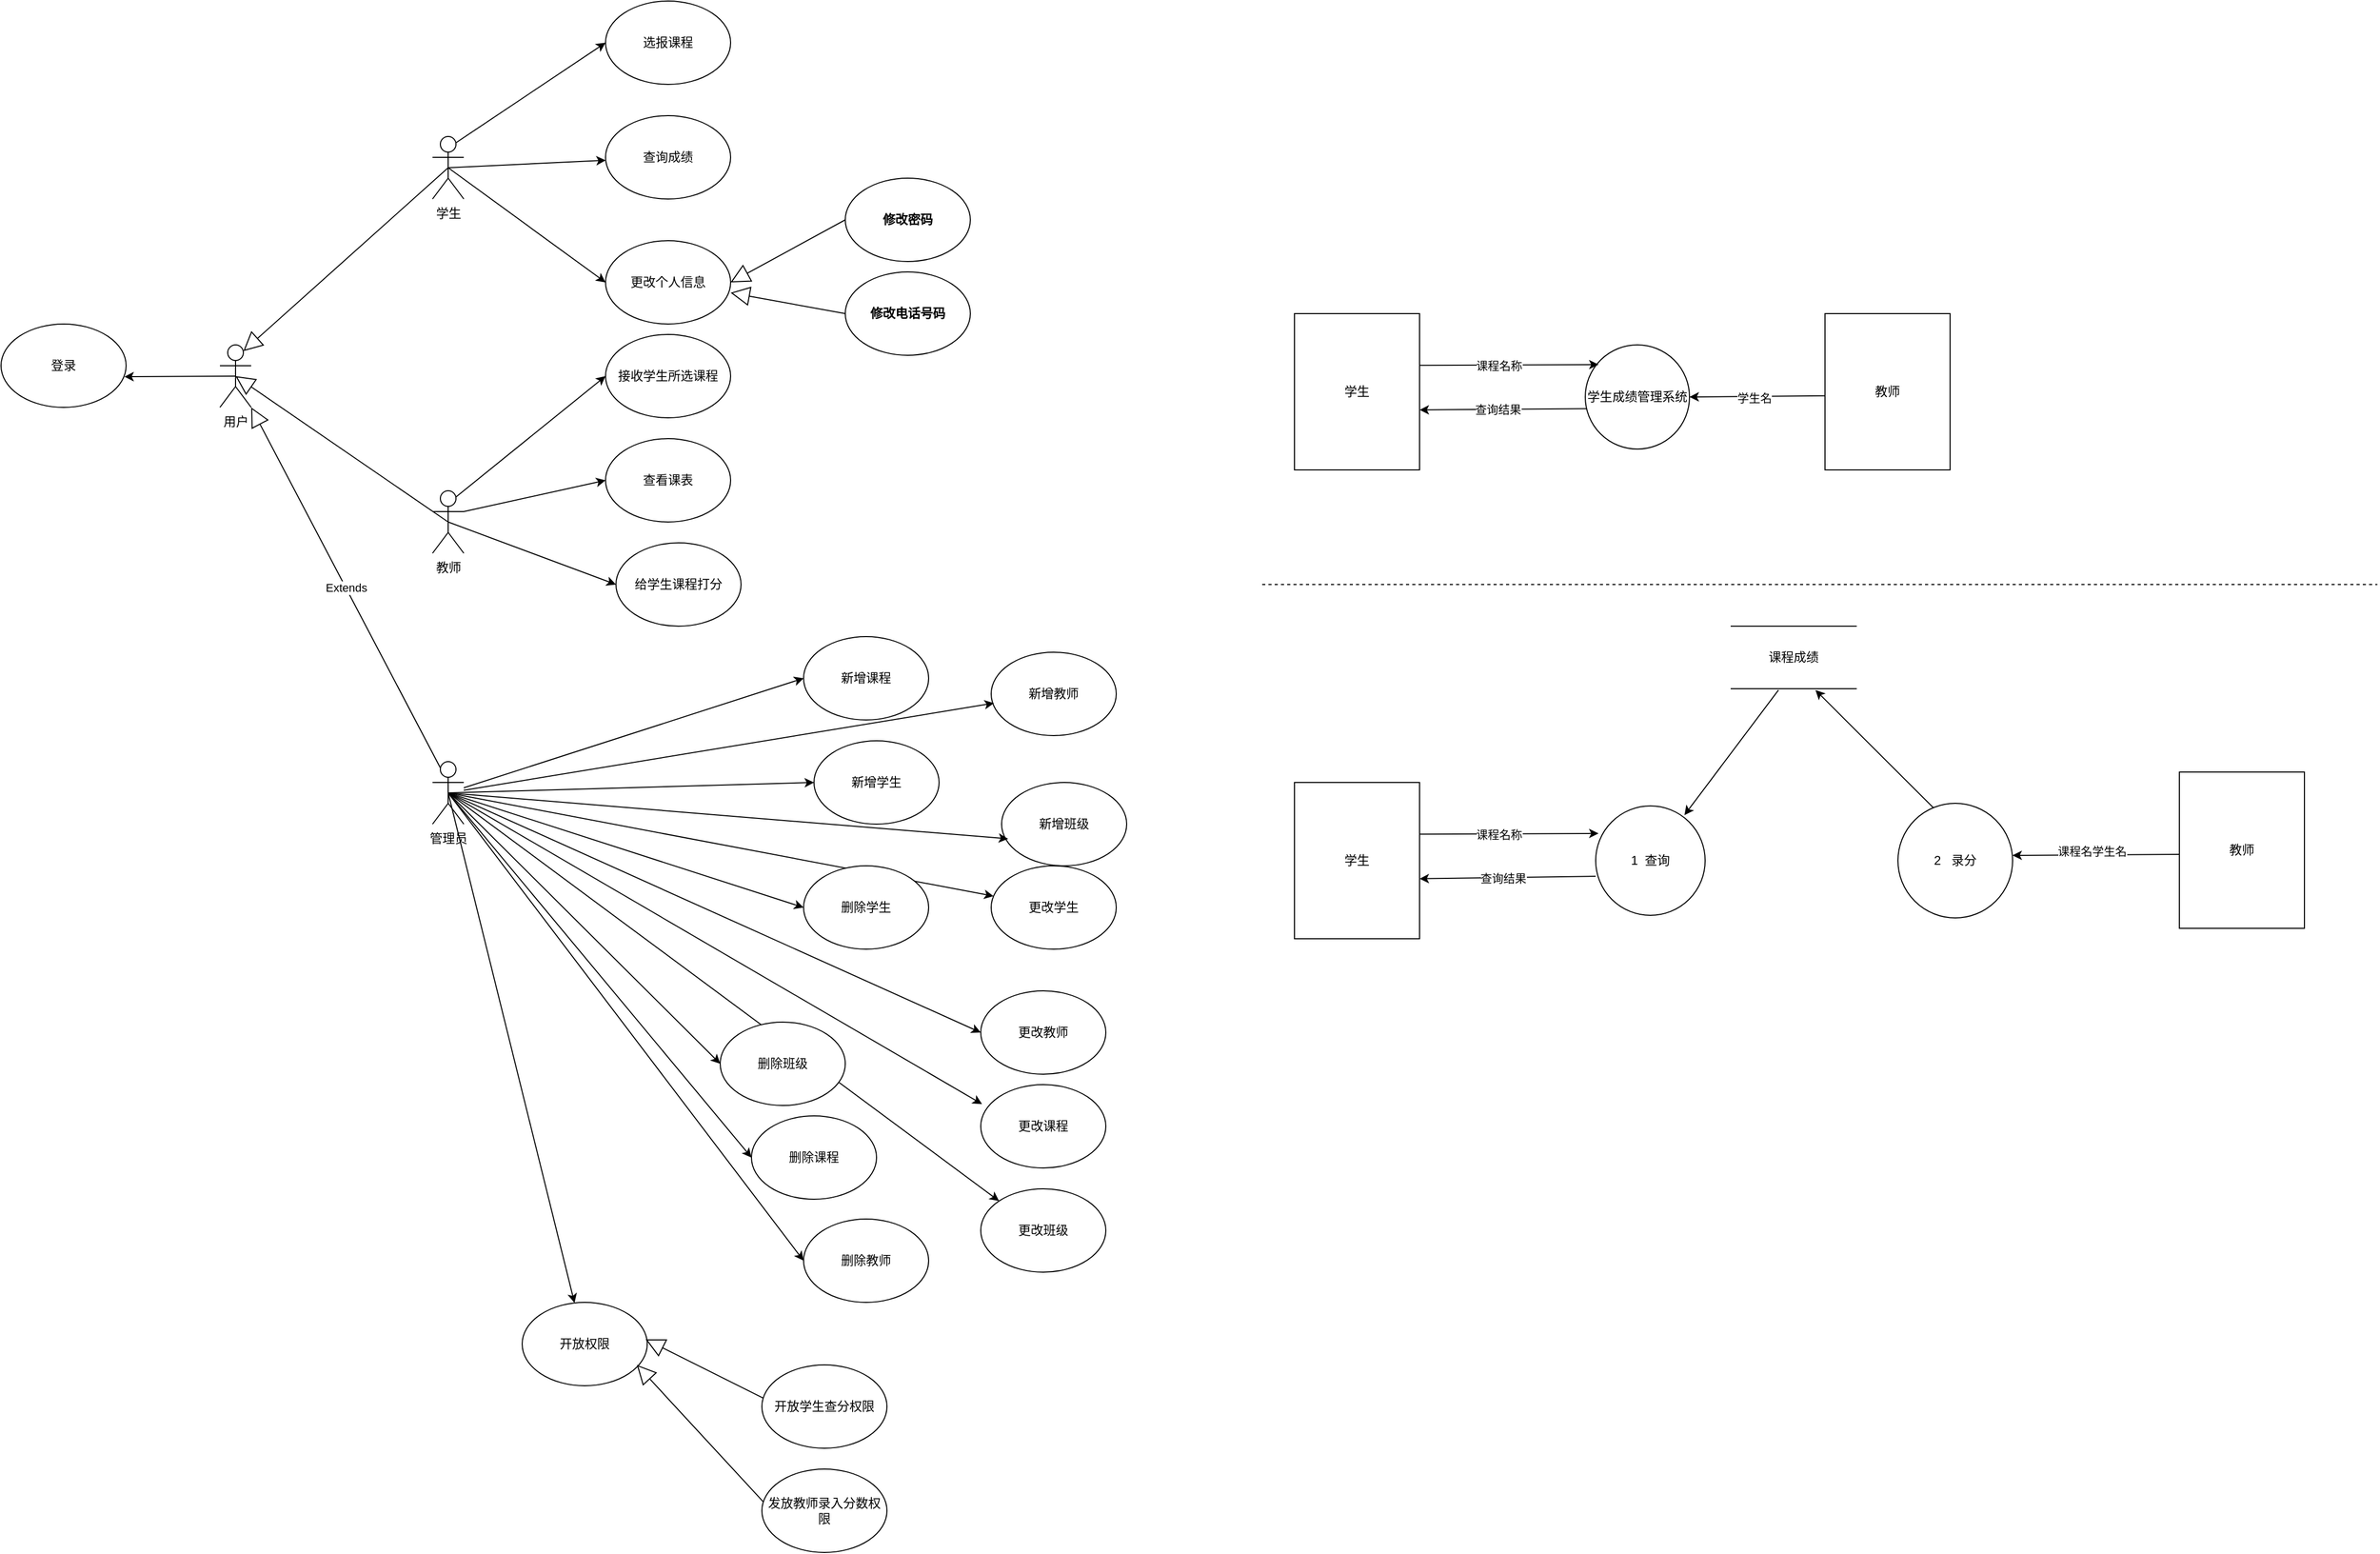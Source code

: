 <mxfile version="22.1.5" type="github" pages="4">
  <diagram name="第 1 页" id="OLtmOnj1G0xmocBiT_f8">
    <mxGraphModel dx="2918" dy="2832" grid="1" gridSize="10" guides="1" tooltips="1" connect="1" arrows="1" fold="1" page="1" pageScale="1" pageWidth="827" pageHeight="1169" math="0" shadow="0">
      <root>
        <mxCell id="0" />
        <mxCell id="1" parent="0" />
        <mxCell id="zD0eJCW0B57OZEV-lel7-20" value="用户" style="shape=umlActor;verticalLabelPosition=bottom;verticalAlign=top;html=1;outlineConnect=0;" parent="1" vertex="1">
          <mxGeometry x="210" y="250" width="30" height="60" as="geometry" />
        </mxCell>
        <mxCell id="zD0eJCW0B57OZEV-lel7-21" value="登录" style="ellipse;whiteSpace=wrap;html=1;" parent="1" vertex="1">
          <mxGeometry y="230" width="120" height="80" as="geometry" />
        </mxCell>
        <mxCell id="zD0eJCW0B57OZEV-lel7-22" style="edgeStyle=orthogonalEdgeStyle;rounded=0;orthogonalLoop=1;jettySize=auto;html=1;exitX=1;exitY=0.5;exitDx=0;exitDy=0;entryX=0.917;entryY=0.504;entryDx=0;entryDy=0;entryPerimeter=0;strokeColor=none;" parent="1" source="zD0eJCW0B57OZEV-lel7-21" target="zD0eJCW0B57OZEV-lel7-21" edge="1">
          <mxGeometry relative="1" as="geometry" />
        </mxCell>
        <mxCell id="zD0eJCW0B57OZEV-lel7-27" value="" style="endArrow=classic;html=1;rounded=0;entryX=0.986;entryY=0.632;entryDx=0;entryDy=0;entryPerimeter=0;exitX=0.5;exitY=0.5;exitDx=0;exitDy=0;exitPerimeter=0;" parent="1" source="zD0eJCW0B57OZEV-lel7-20" target="zD0eJCW0B57OZEV-lel7-21" edge="1">
          <mxGeometry width="50" height="50" relative="1" as="geometry">
            <mxPoint x="190" y="340" as="sourcePoint" />
            <mxPoint x="240" y="290" as="targetPoint" />
          </mxGeometry>
        </mxCell>
        <mxCell id="zD0eJCW0B57OZEV-lel7-30" value="" style="endArrow=block;endSize=16;endFill=0;html=1;rounded=0;entryX=0.75;entryY=0.1;entryDx=0;entryDy=0;entryPerimeter=0;exitX=0.5;exitY=0.5;exitDx=0;exitDy=0;exitPerimeter=0;" parent="1" source="zD0eJCW0B57OZEV-lel7-31" target="zD0eJCW0B57OZEV-lel7-20" edge="1">
          <mxGeometry width="160" relative="1" as="geometry">
            <mxPoint x="320" y="240" as="sourcePoint" />
            <mxPoint x="370" y="330" as="targetPoint" />
          </mxGeometry>
        </mxCell>
        <mxCell id="zD0eJCW0B57OZEV-lel7-31" value="学生" style="shape=umlActor;verticalLabelPosition=bottom;verticalAlign=top;html=1;" parent="1" vertex="1">
          <mxGeometry x="414" y="50" width="30" height="60" as="geometry" />
        </mxCell>
        <mxCell id="zD0eJCW0B57OZEV-lel7-35" value="选报课程" style="ellipse;whiteSpace=wrap;html=1;" parent="1" vertex="1">
          <mxGeometry x="580" y="-80" width="120" height="80" as="geometry" />
        </mxCell>
        <mxCell id="zD0eJCW0B57OZEV-lel7-36" value="" style="endArrow=classic;html=1;rounded=0;entryX=0;entryY=0.5;entryDx=0;entryDy=0;exitX=0.75;exitY=0.1;exitDx=0;exitDy=0;exitPerimeter=0;" parent="1" source="zD0eJCW0B57OZEV-lel7-31" target="zD0eJCW0B57OZEV-lel7-35" edge="1">
          <mxGeometry width="50" height="50" relative="1" as="geometry">
            <mxPoint x="470" y="70" as="sourcePoint" />
            <mxPoint x="520" y="20" as="targetPoint" />
          </mxGeometry>
        </mxCell>
        <mxCell id="zD0eJCW0B57OZEV-lel7-37" value="" style="endArrow=classic;html=1;rounded=0;exitX=0.5;exitY=0.5;exitDx=0;exitDy=0;exitPerimeter=0;" parent="1" source="zD0eJCW0B57OZEV-lel7-31" target="zD0eJCW0B57OZEV-lel7-38" edge="1">
          <mxGeometry width="50" height="50" relative="1" as="geometry">
            <mxPoint x="450" y="200" as="sourcePoint" />
            <mxPoint x="500" y="150" as="targetPoint" />
          </mxGeometry>
        </mxCell>
        <mxCell id="zD0eJCW0B57OZEV-lel7-38" value="查询成绩" style="ellipse;whiteSpace=wrap;html=1;" parent="1" vertex="1">
          <mxGeometry x="580" y="30" width="120" height="80" as="geometry" />
        </mxCell>
        <mxCell id="zD0eJCW0B57OZEV-lel7-41" value="" style="endArrow=classic;html=1;rounded=0;exitX=0.5;exitY=0.5;exitDx=0;exitDy=0;exitPerimeter=0;entryX=0;entryY=0.5;entryDx=0;entryDy=0;" parent="1" source="zD0eJCW0B57OZEV-lel7-31" target="zD0eJCW0B57OZEV-lel7-42" edge="1">
          <mxGeometry width="50" height="50" relative="1" as="geometry">
            <mxPoint x="410" y="290" as="sourcePoint" />
            <mxPoint x="460" y="240" as="targetPoint" />
          </mxGeometry>
        </mxCell>
        <mxCell id="zD0eJCW0B57OZEV-lel7-42" value="更改个人信息" style="ellipse;whiteSpace=wrap;html=1;" parent="1" vertex="1">
          <mxGeometry x="580" y="150" width="120" height="80" as="geometry" />
        </mxCell>
        <mxCell id="zD0eJCW0B57OZEV-lel7-43" value="" style="endArrow=block;endSize=16;endFill=0;html=1;rounded=0;entryX=1;entryY=0.5;entryDx=0;entryDy=0;fontStyle=1" parent="1" target="zD0eJCW0B57OZEV-lel7-42" edge="1">
          <mxGeometry width="160" relative="1" as="geometry">
            <mxPoint x="810" y="130" as="sourcePoint" />
            <mxPoint x="640" y="170" as="targetPoint" />
          </mxGeometry>
        </mxCell>
        <mxCell id="zD0eJCW0B57OZEV-lel7-44" value="修改密码" style="ellipse;whiteSpace=wrap;html=1;fontStyle=1" parent="1" vertex="1">
          <mxGeometry x="810" y="90" width="120" height="80" as="geometry" />
        </mxCell>
        <mxCell id="zD0eJCW0B57OZEV-lel7-45" value="" style="endArrow=block;endSize=16;endFill=0;html=1;rounded=0;entryX=1;entryY=0.5;entryDx=0;entryDy=0;fontStyle=1;exitX=0;exitY=0.5;exitDx=0;exitDy=0;" parent="1" source="zD0eJCW0B57OZEV-lel7-46" edge="1">
          <mxGeometry width="160" relative="1" as="geometry">
            <mxPoint x="810" y="250" as="sourcePoint" />
            <mxPoint x="700" y="200" as="targetPoint" />
          </mxGeometry>
        </mxCell>
        <mxCell id="zD0eJCW0B57OZEV-lel7-46" value="修改电话号码" style="ellipse;whiteSpace=wrap;html=1;fontStyle=1" parent="1" vertex="1">
          <mxGeometry x="810" y="180" width="120" height="80" as="geometry" />
        </mxCell>
        <mxCell id="zD0eJCW0B57OZEV-lel7-47" value="" style="endArrow=block;endSize=16;endFill=0;html=1;rounded=0;entryX=0.5;entryY=0.5;entryDx=0;entryDy=0;entryPerimeter=0;exitX=0.5;exitY=0.5;exitDx=0;exitDy=0;exitPerimeter=0;" parent="1" source="zD0eJCW0B57OZEV-lel7-48" target="zD0eJCW0B57OZEV-lel7-20" edge="1">
          <mxGeometry width="160" relative="1" as="geometry">
            <mxPoint x="327" y="680" as="sourcePoint" />
            <mxPoint x="240" y="696" as="targetPoint" />
          </mxGeometry>
        </mxCell>
        <mxCell id="zD0eJCW0B57OZEV-lel7-48" value="教师" style="shape=umlActor;verticalLabelPosition=bottom;verticalAlign=top;html=1;" parent="1" vertex="1">
          <mxGeometry x="414" y="390" width="30" height="60" as="geometry" />
        </mxCell>
        <mxCell id="zD0eJCW0B57OZEV-lel7-49" value="" style="endArrow=classic;html=1;rounded=0;entryX=0;entryY=0.5;entryDx=0;entryDy=0;exitX=0.75;exitY=0.1;exitDx=0;exitDy=0;exitPerimeter=0;" parent="1" source="zD0eJCW0B57OZEV-lel7-48" target="zD0eJCW0B57OZEV-lel7-58" edge="1">
          <mxGeometry width="50" height="50" relative="1" as="geometry">
            <mxPoint x="431" y="430" as="sourcePoint" />
            <mxPoint x="541" y="320" as="targetPoint" />
          </mxGeometry>
        </mxCell>
        <mxCell id="zD0eJCW0B57OZEV-lel7-50" value="" style="endArrow=classic;html=1;rounded=0;exitX=0.5;exitY=0.5;exitDx=0;exitDy=0;exitPerimeter=0;entryX=0;entryY=0.5;entryDx=0;entryDy=0;" parent="1" source="zD0eJCW0B57OZEV-lel7-48" target="zD0eJCW0B57OZEV-lel7-51" edge="1">
          <mxGeometry width="50" height="50" relative="1" as="geometry">
            <mxPoint x="411" y="560" as="sourcePoint" />
            <mxPoint x="583.495" y="456.547" as="targetPoint" />
          </mxGeometry>
        </mxCell>
        <mxCell id="zD0eJCW0B57OZEV-lel7-51" value="给学生课程打分" style="ellipse;whiteSpace=wrap;html=1;" parent="1" vertex="1">
          <mxGeometry x="590" y="440" width="120" height="80" as="geometry" />
        </mxCell>
        <mxCell id="zD0eJCW0B57OZEV-lel7-58" value="接收学生所选课程" style="ellipse;whiteSpace=wrap;html=1;" parent="1" vertex="1">
          <mxGeometry x="580" y="240" width="120" height="80" as="geometry" />
        </mxCell>
        <mxCell id="zD0eJCW0B57OZEV-lel7-61" value="Extends" style="endArrow=block;endSize=16;endFill=0;html=1;rounded=0;entryX=1;entryY=1;entryDx=0;entryDy=0;entryPerimeter=0;exitX=0.25;exitY=0.1;exitDx=0;exitDy=0;exitPerimeter=0;" parent="1" source="zD0eJCW0B57OZEV-lel7-62" target="zD0eJCW0B57OZEV-lel7-20" edge="1">
          <mxGeometry width="160" relative="1" as="geometry">
            <mxPoint x="280" y="580" as="sourcePoint" />
            <mxPoint x="440" y="580" as="targetPoint" />
          </mxGeometry>
        </mxCell>
        <mxCell id="PdGTtTBNrBK_eAhvHg0s-15" style="rounded=0;orthogonalLoop=1;jettySize=auto;html=1;entryX=0;entryY=0.5;entryDx=0;entryDy=0;fontFamily=Helvetica;fontSize=12;fontColor=default;" edge="1" parent="1" source="zD0eJCW0B57OZEV-lel7-62" target="PdGTtTBNrBK_eAhvHg0s-3">
          <mxGeometry relative="1" as="geometry" />
        </mxCell>
        <mxCell id="PdGTtTBNrBK_eAhvHg0s-17" style="rounded=0;orthogonalLoop=1;jettySize=auto;html=1;exitX=0.5;exitY=0.5;exitDx=0;exitDy=0;exitPerimeter=0;entryX=0;entryY=0.5;entryDx=0;entryDy=0;fontFamily=Helvetica;fontSize=12;fontColor=default;" edge="1" parent="1" source="zD0eJCW0B57OZEV-lel7-62" target="PdGTtTBNrBK_eAhvHg0s-2">
          <mxGeometry relative="1" as="geometry" />
        </mxCell>
        <mxCell id="PdGTtTBNrBK_eAhvHg0s-19" style="edgeStyle=none;shape=connector;rounded=0;orthogonalLoop=1;jettySize=auto;html=1;exitX=0.5;exitY=0.5;exitDx=0;exitDy=0;exitPerimeter=0;entryX=0;entryY=0.5;entryDx=0;entryDy=0;labelBackgroundColor=default;strokeColor=default;align=center;verticalAlign=middle;fontFamily=Helvetica;fontSize=12;fontColor=default;endArrow=classic;" edge="1" parent="1" source="zD0eJCW0B57OZEV-lel7-62" target="PdGTtTBNrBK_eAhvHg0s-11">
          <mxGeometry relative="1" as="geometry" />
        </mxCell>
        <mxCell id="PdGTtTBNrBK_eAhvHg0s-20" style="edgeStyle=none;shape=connector;rounded=0;orthogonalLoop=1;jettySize=auto;html=1;exitX=0.5;exitY=0.5;exitDx=0;exitDy=0;exitPerimeter=0;labelBackgroundColor=default;strokeColor=default;align=center;verticalAlign=middle;fontFamily=Helvetica;fontSize=12;fontColor=default;endArrow=classic;" edge="1" parent="1" source="zD0eJCW0B57OZEV-lel7-62" target="PdGTtTBNrBK_eAhvHg0s-5">
          <mxGeometry relative="1" as="geometry" />
        </mxCell>
        <mxCell id="PdGTtTBNrBK_eAhvHg0s-22" style="edgeStyle=none;shape=connector;rounded=0;orthogonalLoop=1;jettySize=auto;html=1;exitX=0.5;exitY=0.5;exitDx=0;exitDy=0;exitPerimeter=0;entryX=0;entryY=0.5;entryDx=0;entryDy=0;labelBackgroundColor=default;strokeColor=default;align=center;verticalAlign=middle;fontFamily=Helvetica;fontSize=12;fontColor=default;endArrow=classic;" edge="1" parent="1" source="zD0eJCW0B57OZEV-lel7-62" target="PdGTtTBNrBK_eAhvHg0s-14">
          <mxGeometry relative="1" as="geometry" />
        </mxCell>
        <mxCell id="PdGTtTBNrBK_eAhvHg0s-23" style="edgeStyle=none;shape=connector;rounded=0;orthogonalLoop=1;jettySize=auto;html=1;exitX=0.5;exitY=0.5;exitDx=0;exitDy=0;exitPerimeter=0;entryX=0;entryY=0.5;entryDx=0;entryDy=0;labelBackgroundColor=default;strokeColor=default;align=center;verticalAlign=middle;fontFamily=Helvetica;fontSize=12;fontColor=default;endArrow=classic;" edge="1" parent="1" source="zD0eJCW0B57OZEV-lel7-62" target="PdGTtTBNrBK_eAhvHg0s-12">
          <mxGeometry relative="1" as="geometry" />
        </mxCell>
        <mxCell id="PdGTtTBNrBK_eAhvHg0s-24" style="edgeStyle=none;shape=connector;rounded=0;orthogonalLoop=1;jettySize=auto;html=1;exitX=0.5;exitY=0.5;exitDx=0;exitDy=0;exitPerimeter=0;entryX=0;entryY=0.5;entryDx=0;entryDy=0;labelBackgroundColor=default;strokeColor=default;align=center;verticalAlign=middle;fontFamily=Helvetica;fontSize=12;fontColor=default;endArrow=classic;" edge="1" parent="1" source="zD0eJCW0B57OZEV-lel7-62" target="PdGTtTBNrBK_eAhvHg0s-13">
          <mxGeometry relative="1" as="geometry" />
        </mxCell>
        <mxCell id="PdGTtTBNrBK_eAhvHg0s-25" style="edgeStyle=none;shape=connector;rounded=0;orthogonalLoop=1;jettySize=auto;html=1;exitX=0.5;exitY=0.5;exitDx=0;exitDy=0;exitPerimeter=0;entryX=0;entryY=0.5;entryDx=0;entryDy=0;labelBackgroundColor=default;strokeColor=default;align=center;verticalAlign=middle;fontFamily=Helvetica;fontSize=12;fontColor=default;endArrow=classic;" edge="1" parent="1" source="zD0eJCW0B57OZEV-lel7-62" target="PdGTtTBNrBK_eAhvHg0s-6">
          <mxGeometry relative="1" as="geometry" />
        </mxCell>
        <mxCell id="PdGTtTBNrBK_eAhvHg0s-27" style="edgeStyle=none;shape=connector;rounded=0;orthogonalLoop=1;jettySize=auto;html=1;exitX=0.5;exitY=0.5;exitDx=0;exitDy=0;exitPerimeter=0;entryX=0;entryY=0;entryDx=0;entryDy=0;labelBackgroundColor=default;strokeColor=default;align=center;verticalAlign=middle;fontFamily=Helvetica;fontSize=12;fontColor=default;endArrow=classic;" edge="1" parent="1" source="zD0eJCW0B57OZEV-lel7-62" target="PdGTtTBNrBK_eAhvHg0s-8">
          <mxGeometry relative="1" as="geometry" />
        </mxCell>
        <mxCell id="zD0eJCW0B57OZEV-lel7-62" value="管理员" style="shape=umlActor;verticalLabelPosition=bottom;verticalAlign=top;html=1;outlineConnect=0;" parent="1" vertex="1">
          <mxGeometry x="414" y="650" width="30" height="60" as="geometry" />
        </mxCell>
        <mxCell id="zD0eJCW0B57OZEV-lel7-65" value="" style="endArrow=classic;html=1;rounded=0;" parent="1" target="zD0eJCW0B57OZEV-lel7-66" edge="1">
          <mxGeometry width="50" height="50" relative="1" as="geometry">
            <mxPoint x="429" y="680" as="sourcePoint" />
            <mxPoint x="570" y="780" as="targetPoint" />
          </mxGeometry>
        </mxCell>
        <mxCell id="zD0eJCW0B57OZEV-lel7-66" value="开放权限" style="ellipse;whiteSpace=wrap;html=1;" parent="1" vertex="1">
          <mxGeometry x="500" y="1169" width="120" height="80" as="geometry" />
        </mxCell>
        <mxCell id="zD0eJCW0B57OZEV-lel7-74" value="" style="endArrow=block;endSize=16;endFill=0;html=1;rounded=0;exitX=0.018;exitY=0.404;exitDx=0;exitDy=0;exitPerimeter=0;entryX=0.917;entryY=0.75;entryDx=0;entryDy=0;entryPerimeter=0;" parent="1" source="zD0eJCW0B57OZEV-lel7-75" target="zD0eJCW0B57OZEV-lel7-66" edge="1">
          <mxGeometry width="160" relative="1" as="geometry">
            <mxPoint x="656.8" y="1368.2" as="sourcePoint" />
            <mxPoint x="550" y="1289" as="targetPoint" />
          </mxGeometry>
        </mxCell>
        <mxCell id="zD0eJCW0B57OZEV-lel7-75" value="发放教师录入分数权限" style="ellipse;whiteSpace=wrap;html=1;" parent="1" vertex="1">
          <mxGeometry x="730" y="1329" width="120" height="80" as="geometry" />
        </mxCell>
        <mxCell id="zD0eJCW0B57OZEV-lel7-76" value="" style="endArrow=block;endSize=16;endFill=0;html=1;rounded=0;exitX=0.018;exitY=0.404;exitDx=0;exitDy=0;exitPerimeter=0;entryX=0.987;entryY=0.443;entryDx=0;entryDy=0;entryPerimeter=0;" parent="1" source="zD0eJCW0B57OZEV-lel7-77" target="zD0eJCW0B57OZEV-lel7-66" edge="1">
          <mxGeometry width="160" relative="1" as="geometry">
            <mxPoint x="726.8" y="1278.2" as="sourcePoint" />
            <mxPoint x="620" y="1199" as="targetPoint" />
          </mxGeometry>
        </mxCell>
        <mxCell id="zD0eJCW0B57OZEV-lel7-77" value="开放学生查分权限" style="ellipse;whiteSpace=wrap;html=1;" parent="1" vertex="1">
          <mxGeometry x="730" y="1229" width="120" height="80" as="geometry" />
        </mxCell>
        <mxCell id="zD0eJCW0B57OZEV-lel7-78" value="" style="endArrow=none;dashed=1;html=1;rounded=0;" parent="1" edge="1">
          <mxGeometry width="50" height="50" relative="1" as="geometry">
            <mxPoint x="1210" y="480" as="sourcePoint" />
            <mxPoint x="2280" y="480" as="targetPoint" />
          </mxGeometry>
        </mxCell>
        <mxCell id="zD0eJCW0B57OZEV-lel7-79" value="" style="endArrow=classic;html=1;rounded=0;entryX=0;entryY=0.5;entryDx=0;entryDy=0;exitX=1;exitY=0.333;exitDx=0;exitDy=0;exitPerimeter=0;" parent="1" source="zD0eJCW0B57OZEV-lel7-48" target="zD0eJCW0B57OZEV-lel7-80" edge="1">
          <mxGeometry width="50" height="50" relative="1" as="geometry">
            <mxPoint x="390" y="436" as="sourcePoint" />
            <mxPoint x="550" y="400" as="targetPoint" />
          </mxGeometry>
        </mxCell>
        <mxCell id="zD0eJCW0B57OZEV-lel7-80" value="查看课表" style="ellipse;whiteSpace=wrap;html=1;" parent="1" vertex="1">
          <mxGeometry x="580" y="340" width="120" height="80" as="geometry" />
        </mxCell>
        <mxCell id="zD0eJCW0B57OZEV-lel7-81" value="学生" style="rounded=0;whiteSpace=wrap;html=1;" parent="1" vertex="1">
          <mxGeometry x="1241" y="220" width="120" height="150" as="geometry" />
        </mxCell>
        <mxCell id="zD0eJCW0B57OZEV-lel7-82" value="学生成绩管理系统" style="ellipse;whiteSpace=wrap;html=1;aspect=fixed;" parent="1" vertex="1">
          <mxGeometry x="1520" y="250" width="100" height="100" as="geometry" />
        </mxCell>
        <mxCell id="zD0eJCW0B57OZEV-lel7-84" value="" style="endArrow=classic;html=1;rounded=0;exitX=0.997;exitY=0.331;exitDx=0;exitDy=0;entryX=0.127;entryY=0.189;entryDx=0;entryDy=0;entryPerimeter=0;exitPerimeter=0;" parent="1" source="zD0eJCW0B57OZEV-lel7-81" target="zD0eJCW0B57OZEV-lel7-82" edge="1">
          <mxGeometry width="50" height="50" relative="1" as="geometry">
            <mxPoint x="1660" y="560" as="sourcePoint" />
            <mxPoint x="1710" y="510" as="targetPoint" />
          </mxGeometry>
        </mxCell>
        <mxCell id="zD0eJCW0B57OZEV-lel7-85" value="课程名称" style="edgeLabel;html=1;align=center;verticalAlign=middle;resizable=0;points=[];" parent="zD0eJCW0B57OZEV-lel7-84" vertex="1" connectable="0">
          <mxGeometry x="-0.109" relative="1" as="geometry">
            <mxPoint as="offset" />
          </mxGeometry>
        </mxCell>
        <mxCell id="zD0eJCW0B57OZEV-lel7-86" value="" style="endArrow=classic;html=1;rounded=0;exitX=0.012;exitY=0.612;exitDx=0;exitDy=0;exitPerimeter=0;entryX=1;entryY=0.616;entryDx=0;entryDy=0;entryPerimeter=0;" parent="1" source="zD0eJCW0B57OZEV-lel7-82" target="zD0eJCW0B57OZEV-lel7-81" edge="1">
          <mxGeometry width="50" height="50" relative="1" as="geometry">
            <mxPoint x="1555.36" y="311.2" as="sourcePoint" />
            <mxPoint x="1361.0" y="310.0" as="targetPoint" />
          </mxGeometry>
        </mxCell>
        <mxCell id="zD0eJCW0B57OZEV-lel7-87" value="查询结果" style="edgeLabel;html=1;align=center;verticalAlign=middle;resizable=0;points=[];" parent="zD0eJCW0B57OZEV-lel7-86" vertex="1" connectable="0">
          <mxGeometry x="0.06" relative="1" as="geometry">
            <mxPoint as="offset" />
          </mxGeometry>
        </mxCell>
        <mxCell id="zD0eJCW0B57OZEV-lel7-89" value="教师" style="rounded=0;whiteSpace=wrap;html=1;" parent="1" vertex="1">
          <mxGeometry x="1750" y="220" width="120" height="150" as="geometry" />
        </mxCell>
        <mxCell id="zD0eJCW0B57OZEV-lel7-90" value="" style="endArrow=classic;html=1;rounded=0;entryX=1;entryY=0.5;entryDx=0;entryDy=0;exitX=0.001;exitY=0.526;exitDx=0;exitDy=0;exitPerimeter=0;" parent="1" source="zD0eJCW0B57OZEV-lel7-89" target="zD0eJCW0B57OZEV-lel7-82" edge="1">
          <mxGeometry width="50" height="50" relative="1" as="geometry">
            <mxPoint x="1530" y="320" as="sourcePoint" />
            <mxPoint x="1580" y="270" as="targetPoint" />
          </mxGeometry>
        </mxCell>
        <mxCell id="zD0eJCW0B57OZEV-lel7-91" value="学生名" style="edgeLabel;html=1;align=center;verticalAlign=middle;resizable=0;points=[];" parent="zD0eJCW0B57OZEV-lel7-90" vertex="1" connectable="0">
          <mxGeometry x="0.043" y="1" relative="1" as="geometry">
            <mxPoint as="offset" />
          </mxGeometry>
        </mxCell>
        <mxCell id="zD0eJCW0B57OZEV-lel7-92" value="学生" style="rounded=0;whiteSpace=wrap;html=1;" parent="1" vertex="1">
          <mxGeometry x="1241" y="670" width="120" height="150" as="geometry" />
        </mxCell>
        <mxCell id="zD0eJCW0B57OZEV-lel7-94" value="" style="endArrow=classic;html=1;rounded=0;exitX=0.997;exitY=0.331;exitDx=0;exitDy=0;entryX=0.127;entryY=0.189;entryDx=0;entryDy=0;entryPerimeter=0;exitPerimeter=0;" parent="1" source="zD0eJCW0B57OZEV-lel7-92" edge="1">
          <mxGeometry width="50" height="50" relative="1" as="geometry">
            <mxPoint x="1660" y="1010" as="sourcePoint" />
            <mxPoint x="1532.7" y="718.9" as="targetPoint" />
          </mxGeometry>
        </mxCell>
        <mxCell id="zD0eJCW0B57OZEV-lel7-95" value="课程名称" style="edgeLabel;html=1;align=center;verticalAlign=middle;resizable=0;points=[];" parent="zD0eJCW0B57OZEV-lel7-94" vertex="1" connectable="0">
          <mxGeometry x="-0.109" relative="1" as="geometry">
            <mxPoint as="offset" />
          </mxGeometry>
        </mxCell>
        <mxCell id="zD0eJCW0B57OZEV-lel7-96" value="" style="endArrow=classic;html=1;rounded=0;exitX=0;exitY=0.643;exitDx=0;exitDy=0;exitPerimeter=0;entryX=1;entryY=0.616;entryDx=0;entryDy=0;entryPerimeter=0;" parent="1" source="zD0eJCW0B57OZEV-lel7-104" target="zD0eJCW0B57OZEV-lel7-92" edge="1">
          <mxGeometry width="50" height="50" relative="1" as="geometry">
            <mxPoint x="1521.2" y="761.2" as="sourcePoint" />
            <mxPoint x="1361.0" y="760" as="targetPoint" />
          </mxGeometry>
        </mxCell>
        <mxCell id="zD0eJCW0B57OZEV-lel7-97" value="查询结果" style="edgeLabel;html=1;align=center;verticalAlign=middle;resizable=0;points=[];" parent="zD0eJCW0B57OZEV-lel7-96" vertex="1" connectable="0">
          <mxGeometry x="0.06" relative="1" as="geometry">
            <mxPoint as="offset" />
          </mxGeometry>
        </mxCell>
        <mxCell id="zD0eJCW0B57OZEV-lel7-101" value="教师" style="rounded=0;whiteSpace=wrap;html=1;" parent="1" vertex="1">
          <mxGeometry x="2090" y="660" width="120" height="150" as="geometry" />
        </mxCell>
        <mxCell id="zD0eJCW0B57OZEV-lel7-102" value="" style="endArrow=classic;html=1;rounded=0;exitX=-0.003;exitY=0.527;exitDx=0;exitDy=0;exitPerimeter=0;" parent="1" source="zD0eJCW0B57OZEV-lel7-101" edge="1">
          <mxGeometry width="50" height="50" relative="1" as="geometry">
            <mxPoint x="2008" y="729.35" as="sourcePoint" />
            <mxPoint x="1929.876" y="739.999" as="targetPoint" />
          </mxGeometry>
        </mxCell>
        <mxCell id="zD0eJCW0B57OZEV-lel7-103" value="课程名学生名" style="edgeLabel;html=1;align=center;verticalAlign=middle;resizable=0;points=[];" parent="zD0eJCW0B57OZEV-lel7-102" vertex="1" connectable="0">
          <mxGeometry x="0.043" y="1" relative="1" as="geometry">
            <mxPoint y="-5" as="offset" />
          </mxGeometry>
        </mxCell>
        <mxCell id="zD0eJCW0B57OZEV-lel7-104" value="1&amp;nbsp; 查询" style="ellipse;whiteSpace=wrap;html=1;aspect=fixed;" parent="1" vertex="1">
          <mxGeometry x="1530" y="692.5" width="105" height="105" as="geometry" />
        </mxCell>
        <mxCell id="zD0eJCW0B57OZEV-lel7-106" value="2&amp;nbsp; &amp;nbsp;录分" style="ellipse;whiteSpace=wrap;html=1;aspect=fixed;" parent="1" vertex="1">
          <mxGeometry x="1820" y="690" width="110" height="110" as="geometry" />
        </mxCell>
        <mxCell id="zD0eJCW0B57OZEV-lel7-107" value="课程成绩" style="shape=partialRectangle;whiteSpace=wrap;html=1;left=0;right=0;fillColor=none;" parent="1" vertex="1">
          <mxGeometry x="1660" y="520" width="120" height="60" as="geometry" />
        </mxCell>
        <mxCell id="PdXUWXV8pDcUaYsLuXAO-2" value="" style="endArrow=classic;html=1;rounded=0;entryX=0.674;entryY=1.022;entryDx=0;entryDy=0;entryPerimeter=0;exitX=0.309;exitY=0.039;exitDx=0;exitDy=0;exitPerimeter=0;" parent="1" source="zD0eJCW0B57OZEV-lel7-106" target="zD0eJCW0B57OZEV-lel7-107" edge="1">
          <mxGeometry width="50" height="50" relative="1" as="geometry">
            <mxPoint x="1790" y="660" as="sourcePoint" />
            <mxPoint x="1840" y="610" as="targetPoint" />
          </mxGeometry>
        </mxCell>
        <mxCell id="PdXUWXV8pDcUaYsLuXAO-3" value="" style="endArrow=classic;html=1;rounded=0;entryX=0.811;entryY=0.084;entryDx=0;entryDy=0;entryPerimeter=0;exitX=0.378;exitY=1.022;exitDx=0;exitDy=0;exitPerimeter=0;" parent="1" source="zD0eJCW0B57OZEV-lel7-107" target="zD0eJCW0B57OZEV-lel7-104" edge="1">
          <mxGeometry width="50" height="50" relative="1" as="geometry">
            <mxPoint x="1660" y="630" as="sourcePoint" />
            <mxPoint x="1710" y="580" as="targetPoint" />
          </mxGeometry>
        </mxCell>
        <mxCell id="PdGTtTBNrBK_eAhvHg0s-1" value="新增教师" style="ellipse;whiteSpace=wrap;html=1;" vertex="1" parent="1">
          <mxGeometry x="950" y="545" width="120" height="80" as="geometry" />
        </mxCell>
        <mxCell id="PdGTtTBNrBK_eAhvHg0s-2" value="新增学生" style="ellipse;whiteSpace=wrap;html=1;" vertex="1" parent="1">
          <mxGeometry x="780" y="630" width="120" height="80" as="geometry" />
        </mxCell>
        <mxCell id="PdGTtTBNrBK_eAhvHg0s-3" value="新增课程" style="ellipse;whiteSpace=wrap;html=1;" vertex="1" parent="1">
          <mxGeometry x="770" y="530" width="120" height="80" as="geometry" />
        </mxCell>
        <mxCell id="PdGTtTBNrBK_eAhvHg0s-4" value="新增班级" style="ellipse;whiteSpace=wrap;html=1;" vertex="1" parent="1">
          <mxGeometry x="960" y="670" width="120" height="80" as="geometry" />
        </mxCell>
        <mxCell id="PdGTtTBNrBK_eAhvHg0s-21" style="edgeStyle=none;shape=connector;rounded=0;orthogonalLoop=1;jettySize=auto;html=1;exitX=0.5;exitY=0;exitDx=0;exitDy=0;labelBackgroundColor=default;strokeColor=default;align=center;verticalAlign=middle;fontFamily=Helvetica;fontSize=12;fontColor=default;endArrow=classic;" edge="1" parent="1" source="PdGTtTBNrBK_eAhvHg0s-5" target="PdGTtTBNrBK_eAhvHg0s-4">
          <mxGeometry relative="1" as="geometry" />
        </mxCell>
        <mxCell id="PdGTtTBNrBK_eAhvHg0s-5" value="更改学生" style="ellipse;whiteSpace=wrap;html=1;" vertex="1" parent="1">
          <mxGeometry x="950" y="750" width="120" height="80" as="geometry" />
        </mxCell>
        <mxCell id="PdGTtTBNrBK_eAhvHg0s-6" value="更改教师" style="ellipse;whiteSpace=wrap;html=1;" vertex="1" parent="1">
          <mxGeometry x="940" y="870" width="120" height="80" as="geometry" />
        </mxCell>
        <mxCell id="PdGTtTBNrBK_eAhvHg0s-7" value="更改课程" style="ellipse;whiteSpace=wrap;html=1;" vertex="1" parent="1">
          <mxGeometry x="940" y="960" width="120" height="80" as="geometry" />
        </mxCell>
        <mxCell id="PdGTtTBNrBK_eAhvHg0s-8" value="更改班级" style="ellipse;whiteSpace=wrap;html=1;" vertex="1" parent="1">
          <mxGeometry x="940" y="1060" width="120" height="80" as="geometry" />
        </mxCell>
        <mxCell id="PdGTtTBNrBK_eAhvHg0s-11" value="删除学生" style="ellipse;whiteSpace=wrap;html=1;" vertex="1" parent="1">
          <mxGeometry x="770" y="750" width="120" height="80" as="geometry" />
        </mxCell>
        <mxCell id="PdGTtTBNrBK_eAhvHg0s-12" value="删除教师" style="ellipse;whiteSpace=wrap;html=1;" vertex="1" parent="1">
          <mxGeometry x="770" y="1089" width="120" height="80" as="geometry" />
        </mxCell>
        <mxCell id="PdGTtTBNrBK_eAhvHg0s-13" value="删除课程" style="ellipse;whiteSpace=wrap;html=1;" vertex="1" parent="1">
          <mxGeometry x="720" y="990" width="120" height="80" as="geometry" />
        </mxCell>
        <mxCell id="PdGTtTBNrBK_eAhvHg0s-14" value="删除班级" style="ellipse;whiteSpace=wrap;html=1;" vertex="1" parent="1">
          <mxGeometry x="690" y="900" width="120" height="80" as="geometry" />
        </mxCell>
        <mxCell id="PdGTtTBNrBK_eAhvHg0s-16" style="rounded=0;orthogonalLoop=1;jettySize=auto;html=1;entryX=0.022;entryY=0.611;entryDx=0;entryDy=0;entryPerimeter=0;fontFamily=Helvetica;fontSize=12;fontColor=default;" edge="1" parent="1" source="zD0eJCW0B57OZEV-lel7-62" target="PdGTtTBNrBK_eAhvHg0s-1">
          <mxGeometry relative="1" as="geometry" />
        </mxCell>
        <mxCell id="PdGTtTBNrBK_eAhvHg0s-18" style="rounded=0;orthogonalLoop=1;jettySize=auto;html=1;exitX=0.5;exitY=0.5;exitDx=0;exitDy=0;exitPerimeter=0;entryX=0.052;entryY=0.676;entryDx=0;entryDy=0;entryPerimeter=0;fontFamily=Helvetica;fontSize=12;fontColor=default;" edge="1" parent="1" source="zD0eJCW0B57OZEV-lel7-62" target="PdGTtTBNrBK_eAhvHg0s-4">
          <mxGeometry relative="1" as="geometry" />
        </mxCell>
        <mxCell id="PdGTtTBNrBK_eAhvHg0s-26" style="edgeStyle=none;shape=connector;rounded=0;orthogonalLoop=1;jettySize=auto;html=1;exitX=0.5;exitY=0.5;exitDx=0;exitDy=0;exitPerimeter=0;entryX=0.01;entryY=0.233;entryDx=0;entryDy=0;entryPerimeter=0;labelBackgroundColor=default;strokeColor=default;align=center;verticalAlign=middle;fontFamily=Helvetica;fontSize=12;fontColor=default;endArrow=classic;" edge="1" parent="1" source="zD0eJCW0B57OZEV-lel7-62" target="PdGTtTBNrBK_eAhvHg0s-7">
          <mxGeometry relative="1" as="geometry" />
        </mxCell>
      </root>
    </mxGraphModel>
  </diagram>
  <diagram id="kk67maaI2nnsgNOl0EbK" name="第 2 页">
    <mxGraphModel dx="2622" dy="2192" grid="1" gridSize="10" guides="1" tooltips="1" connect="1" arrows="1" fold="1" page="1" pageScale="1" pageWidth="827" pageHeight="1169" math="0" shadow="0">
      <root>
        <mxCell id="0" />
        <mxCell id="1" parent="0" />
        <mxCell id="ptSLYBcBEnJfbOHoIgpI-10" value="&lt;p style=&quot;margin:0px;margin-top:4px;text-align:center;&quot;&gt;&lt;i&gt;&amp;lt;&amp;lt;Interface&amp;gt;&amp;gt;&lt;/i&gt;&lt;br&gt;&lt;b&gt;StudentMapper&lt;/b&gt;&lt;/p&gt;&lt;hr size=&quot;1&quot;&gt;&lt;p style=&quot;margin:0px;margin-left:4px;&quot;&gt;+ selectCourse(StuSelectCourse): Boolean&lt;br&gt;+ queryScores(sno:String): List&amp;lt;Scores&amp;gt;&lt;/p&gt;&lt;p style=&quot;margin:0px;margin-left:4px;&quot;&gt;+ changeInfo(StudentInfo): Boolean&lt;/p&gt;&lt;p style=&quot;margin:0px;margin-left:4px;&quot;&gt;+ login(User): Long&lt;/p&gt;&lt;p style=&quot;margin:0px;margin-left:4px;&quot;&gt;+ register(User): Boolean&lt;/p&gt;" style="verticalAlign=top;align=left;overflow=fill;fontSize=12;fontFamily=Helvetica;html=1;whiteSpace=wrap;" parent="1" vertex="1">
          <mxGeometry x="70" y="500" width="360" height="130" as="geometry" />
        </mxCell>
        <mxCell id="N2frgKvdsBq_O39gDivN-1" value="&lt;p style=&quot;margin:0px;margin-top:4px;text-align:center;&quot;&gt;&lt;i&gt;&amp;lt;&amp;lt;Interface&amp;gt;&amp;gt;&lt;/i&gt;&lt;br&gt;&lt;b&gt;TeacherMapper&lt;/b&gt;&lt;/p&gt;&lt;hr size=&quot;1&quot;&gt;&lt;p style=&quot;margin:0px;margin-left:4px;&quot;&gt;+ admitStu(sno,cno): Boolean&lt;br&gt;+ queryTimetable(tno:String): List&amp;lt;CourseInfo&amp;gt;&lt;/p&gt;&lt;p style=&quot;margin:0px;margin-left:4px;&quot;&gt;+ markingGrades(Sno,score :float,cno :String): Boolean&lt;/p&gt;&lt;p style=&quot;border-color: var(--border-color); margin: 0px 0px 0px 4px;&quot;&gt;+ login(User): Long&lt;/p&gt;&lt;p style=&quot;border-color: var(--border-color); margin: 0px 0px 0px 4px;&quot;&gt;+ register(User): Boolean&lt;/p&gt;" style="verticalAlign=top;align=left;overflow=fill;fontSize=12;fontFamily=Helvetica;html=1;whiteSpace=wrap;" parent="1" vertex="1">
          <mxGeometry x="450" y="540" width="340" height="130" as="geometry" />
        </mxCell>
        <mxCell id="gwwt619jayGo6h3p2Oud-1" value="&lt;p style=&quot;margin:0px;margin-top:4px;text-align:center;&quot;&gt;&lt;i&gt;&amp;lt;&amp;lt;Interface&amp;gt;&amp;gt;&lt;/i&gt;&lt;br&gt;&lt;b&gt;AdministratorMapper&lt;/b&gt;&lt;/p&gt;&lt;hr size=&quot;1&quot;&gt;&lt;p style=&quot;margin:0px;margin-left:4px;&quot;&gt;+ addStudent(StudentInfo): Boolean&lt;br&gt;+ addTeacher(TeacherInfo): Boolean&lt;/p&gt;&lt;p style=&quot;margin:0px;margin-left:4px;&quot;&gt;+ addCourse(CourseInfo): Boolean&lt;/p&gt;&lt;p style=&quot;margin:0px;margin-left:4px;&quot;&gt;+ addClass(ClassInfo): Boolean&lt;/p&gt;&lt;p style=&quot;border-color: var(--border-color); margin: 0px 0px 0px 4px;&quot;&gt;+ modifyStudent(StudentInfo): Boolean&lt;br style=&quot;border-color: var(--border-color);&quot;&gt;+ modifyTeacher(TeacherInfo): Boolean&lt;/p&gt;&lt;p style=&quot;border-color: var(--border-color); margin: 0px 0px 0px 4px;&quot;&gt;+ modifyCourse(CourseInfo): Boolean&lt;/p&gt;&lt;p style=&quot;border-color: var(--border-color); margin: 0px 0px 0px 4px;&quot;&gt;+ modifyClass(ClassInfo): Boolean&lt;/p&gt;&lt;p style=&quot;border-color: var(--border-color); margin: 0px 0px 0px 4px;&quot;&gt;+ delStudent(sno :String): Boolean&lt;br style=&quot;border-color: var(--border-color);&quot;&gt;+ delTeacher(tno :String): Boolean&lt;/p&gt;&lt;p style=&quot;border-color: var(--border-color); margin: 0px 0px 0px 4px;&quot;&gt;+ delCourse(cno :String): Boolean&lt;/p&gt;&lt;p style=&quot;border-color: var(--border-color); margin: 0px 0px 0px 4px;&quot;&gt;+ delClass(classno String): Boolean&lt;/p&gt;&lt;p style=&quot;border-color: var(--border-color); margin: 0px 0px 0px 4px;&quot;&gt;+ allowStudentCheckScores(StuAuthority): Boolean&lt;/p&gt;&lt;p style=&quot;border-color: var(--border-color); margin: 0px 0px 0px 4px;&quot;&gt;+ allowTeacherMarking(TeacherAuthority): Boolean&lt;/p&gt;&lt;p style=&quot;border-color: var(--border-color); margin: 0px 0px 0px 4px;&quot;&gt;+ login(User): Long&lt;/p&gt;&lt;p style=&quot;border-color: var(--border-color); margin: 0px 0px 0px 4px;&quot;&gt;+ register(User): Boolean&lt;/p&gt;" style="verticalAlign=top;align=left;overflow=fill;fontSize=12;fontFamily=Helvetica;html=1;whiteSpace=wrap;" parent="1" vertex="1">
          <mxGeometry x="800" y="550" width="280" height="290" as="geometry" />
        </mxCell>
        <mxCell id="d6K48gHgJ5SqqIvFL8ID-1" value="&lt;p style=&quot;margin:0px;margin-top:4px;text-align:center;&quot;&gt;&lt;i&gt;&amp;lt;&amp;lt;Interface&amp;gt;&amp;gt;&lt;/i&gt;&lt;br&gt;&lt;b&gt;StudentService&lt;/b&gt;&lt;/p&gt;&lt;hr size=&quot;1&quot;&gt;&lt;p style=&quot;border-color: var(--border-color); margin: 0px 0px 0px 4px;&quot;&gt;+ selectCourse(StuSelectCourse): Boolean&lt;br style=&quot;border-color: var(--border-color);&quot;&gt;+ queryScores(sno:String): List&amp;lt;Scores&amp;gt;&lt;/p&gt;&lt;p style=&quot;border-color: var(--border-color); margin: 0px 0px 0px 4px;&quot;&gt;+ changeInfo(StudentInfo): Boolean&lt;br style=&quot;border-color: var(--border-color);&quot;&gt;&lt;/p&gt;&lt;p style=&quot;border-color: var(--border-color); margin: 0px 0px 0px 4px;&quot;&gt;+ login(User): Long&lt;br style=&quot;border-color: var(--border-color);&quot;&gt;&lt;/p&gt;&lt;p style=&quot;border-color: var(--border-color); margin: 0px 0px 0px 4px;&quot;&gt;+ register(User): Boolean&lt;/p&gt;" style="verticalAlign=top;align=left;overflow=fill;fontSize=12;fontFamily=Helvetica;html=1;whiteSpace=wrap;" parent="1" vertex="1">
          <mxGeometry x="140" y="-245" width="310" height="230" as="geometry" />
        </mxCell>
        <mxCell id="d6K48gHgJ5SqqIvFL8ID-2" value="&lt;p style=&quot;margin:0px;margin-top:4px;text-align:center;&quot;&gt;&lt;i&gt;&amp;lt;&amp;lt;Interface&amp;gt;&amp;gt;&lt;/i&gt;&lt;br&gt;&lt;b&gt;TeacherService&lt;/b&gt;&lt;/p&gt;&lt;hr size=&quot;1&quot;&gt;&lt;p style=&quot;margin:0px;margin-left:4px;&quot;&gt;+ admitStu(sno,cno): Boolean&lt;/p&gt;&lt;p style=&quot;margin:0px;margin-left:4px;&quot;&gt;+ queryTimetable(tno:String): List&amp;lt;CourseInfo&amp;gt;&lt;/p&gt;&lt;p style=&quot;margin:0px;margin-left:4px;&quot;&gt;+ markingGrades(Sno,score :float,cno :String): Boolean&lt;/p&gt;&lt;p style=&quot;margin:0px;margin-left:4px;&quot;&gt;+ login(User): Long&lt;/p&gt;&lt;p style=&quot;margin:0px;margin-left:4px;&quot;&gt;+ register(User): Boolean&lt;/p&gt;&lt;p style=&quot;margin:0px;margin-left:4px;&quot;&gt;&lt;br&gt;&lt;/p&gt;" style="verticalAlign=top;align=left;overflow=fill;fontSize=12;fontFamily=Helvetica;html=1;whiteSpace=wrap;" parent="1" vertex="1">
          <mxGeometry x="470" y="-240" width="310" height="230" as="geometry" />
        </mxCell>
        <mxCell id="d6K48gHgJ5SqqIvFL8ID-3" value="&lt;p style=&quot;margin:0px;margin-top:4px;text-align:center;&quot;&gt;&lt;i&gt;&amp;lt;&amp;lt;Interface&amp;gt;&amp;gt;&lt;/i&gt;&lt;br&gt;&lt;b&gt;AdministratorService&lt;/b&gt;&lt;/p&gt;&lt;hr size=&quot;1&quot;&gt;&lt;p style=&quot;border-color: var(--border-color); margin: 0px 0px 0px 4px;&quot;&gt;+ addStudent(StudentInfo): Boolean&lt;/p&gt;&lt;p style=&quot;border-color: var(--border-color); margin: 0px 0px 0px 4px;&quot;&gt;+ addTeacher(TeacherInfo): Boolean&lt;/p&gt;&lt;p style=&quot;border-color: var(--border-color); margin: 0px 0px 0px 4px;&quot;&gt;+ addCourse(CourseInfo): Boolean&lt;/p&gt;&lt;p style=&quot;border-color: var(--border-color); margin: 0px 0px 0px 4px;&quot;&gt;+ addClass(ClassInfo): Boolean&lt;/p&gt;&lt;p style=&quot;border-color: var(--border-color); margin: 0px 0px 0px 4px;&quot;&gt;+ modifyStudent(StudentInfo): Boolean&lt;/p&gt;&lt;p style=&quot;border-color: var(--border-color); margin: 0px 0px 0px 4px;&quot;&gt;+ modifyTeacher(TeacherInfo): Boolean&lt;/p&gt;&lt;p style=&quot;border-color: var(--border-color); margin: 0px 0px 0px 4px;&quot;&gt;+ modifyCourse(CourseInfo): Boolean&lt;/p&gt;&lt;p style=&quot;border-color: var(--border-color); margin: 0px 0px 0px 4px;&quot;&gt;+ modifyClass(ClassInfo): Boolean&lt;/p&gt;&lt;p style=&quot;border-color: var(--border-color); margin: 0px 0px 0px 4px;&quot;&gt;+ delStudent(sno :String): Boolean&lt;/p&gt;&lt;p style=&quot;border-color: var(--border-color); margin: 0px 0px 0px 4px;&quot;&gt;+ delTeacher(tno :String): Boolean&lt;/p&gt;&lt;p style=&quot;border-color: var(--border-color); margin: 0px 0px 0px 4px;&quot;&gt;+ delCourse(cno :String): Boolean&lt;/p&gt;&lt;p style=&quot;border-color: var(--border-color); margin: 0px 0px 0px 4px;&quot;&gt;+ delClass(classno String): Boolean&lt;/p&gt;&lt;p style=&quot;border-color: var(--border-color); margin: 0px 0px 0px 4px;&quot;&gt;+ allowStudentCheckScores(StuAuthority): Boolean&lt;/p&gt;&lt;p style=&quot;border-color: var(--border-color); margin: 0px 0px 0px 4px;&quot;&gt;+ allowTeacherMarking(TeacherAuthority): Boolean&lt;/p&gt;&lt;p style=&quot;border-color: var(--border-color); margin: 0px 0px 0px 4px;&quot;&gt;+ login(User): Long&lt;/p&gt;&lt;p style=&quot;border-color: var(--border-color); margin: 0px 0px 0px 4px;&quot;&gt;+ register(User): Boolean&lt;/p&gt;" style="verticalAlign=top;align=left;overflow=fill;fontSize=12;fontFamily=Helvetica;html=1;whiteSpace=wrap;" parent="1" vertex="1">
          <mxGeometry x="810" y="-380" width="550" height="290" as="geometry" />
        </mxCell>
        <mxCell id="d6K48gHgJ5SqqIvFL8ID-4" value="StudentServiceImpl" style="swimlane;fontStyle=1;align=center;verticalAlign=top;childLayout=stackLayout;horizontal=1;startSize=26;horizontalStack=0;resizeParent=1;resizeParentMax=0;resizeLast=0;collapsible=1;marginBottom=0;whiteSpace=wrap;html=1;aspect=fixed;" parent="1" vertex="1">
          <mxGeometry x="140" y="110" width="250" height="230.37" as="geometry" />
        </mxCell>
        <mxCell id="d6K48gHgJ5SqqIvFL8ID-5" value="+ mapper: StudentMapper" style="text;strokeColor=none;fillColor=none;align=left;verticalAlign=top;spacingLeft=4;spacingRight=4;overflow=hidden;rotatable=0;points=[[0,0.5],[1,0.5]];portConstraint=eastwest;whiteSpace=wrap;html=1;aspect=fixed;" parent="d6K48gHgJ5SqqIvFL8ID-4" vertex="1">
          <mxGeometry y="26" width="250" height="48.75" as="geometry" />
        </mxCell>
        <mxCell id="d6K48gHgJ5SqqIvFL8ID-6" value="" style="line;strokeWidth=1;fillColor=none;align=left;verticalAlign=middle;spacingTop=-1;spacingLeft=3;spacingRight=3;rotatable=0;labelPosition=right;points=[];portConstraint=eastwest;strokeColor=inherit;aspect=fixed;" parent="d6K48gHgJ5SqqIvFL8ID-4" vertex="1">
          <mxGeometry y="74.75" width="250" height="15" as="geometry" />
        </mxCell>
        <mxCell id="d6K48gHgJ5SqqIvFL8ID-7" value="&lt;p style=&quot;border-color: var(--border-color); margin: 0px 0px 0px 4px;&quot;&gt;+ selectCourse(StuSelectCourse): Boolean&lt;br style=&quot;border-color: var(--border-color);&quot;&gt;+ queryScores(sno:String): List&amp;lt;Scores&amp;gt;&lt;/p&gt;&lt;p style=&quot;border-color: var(--border-color); margin: 0px 0px 0px 4px;&quot;&gt;+ changeInfo(StudentInfo): Boolean&lt;br&gt;&lt;/p&gt;&lt;p style=&quot;border-color: var(--border-color); margin: 0px 0px 0px 4px;&quot;&gt;+ login(User): Long&lt;br&gt;&lt;/p&gt;&lt;p style=&quot;border-color: var(--border-color); margin: 0px 0px 0px 4px;&quot;&gt;+ register(User): Boolean&lt;br&gt;&lt;/p&gt;" style="text;strokeColor=none;fillColor=none;align=left;verticalAlign=top;spacingLeft=4;spacingRight=4;overflow=hidden;rotatable=0;points=[[0,0.5],[1,0.5]];portConstraint=eastwest;whiteSpace=wrap;html=1;aspect=fixed;" parent="d6K48gHgJ5SqqIvFL8ID-4" vertex="1">
          <mxGeometry y="89.75" width="250" height="140.62" as="geometry" />
        </mxCell>
        <mxCell id="d6K48gHgJ5SqqIvFL8ID-8" value="TeacherServiceImpl" style="swimlane;fontStyle=1;align=center;verticalAlign=top;childLayout=stackLayout;horizontal=1;startSize=26;horizontalStack=0;resizeParent=1;resizeParentMax=0;resizeLast=0;collapsible=1;marginBottom=0;whiteSpace=wrap;html=1;" parent="1" vertex="1">
          <mxGeometry x="460" y="140" width="330" height="280" as="geometry" />
        </mxCell>
        <mxCell id="d6K48gHgJ5SqqIvFL8ID-9" value="+ mapper: TeacherMapper" style="text;strokeColor=none;fillColor=none;align=left;verticalAlign=top;spacingLeft=4;spacingRight=4;overflow=hidden;rotatable=0;points=[[0,0.5],[1,0.5]];portConstraint=eastwest;whiteSpace=wrap;html=1;" parent="d6K48gHgJ5SqqIvFL8ID-8" vertex="1">
          <mxGeometry y="26" width="330" height="26" as="geometry" />
        </mxCell>
        <mxCell id="d6K48gHgJ5SqqIvFL8ID-10" value="" style="line;strokeWidth=1;fillColor=none;align=left;verticalAlign=middle;spacingTop=-1;spacingLeft=3;spacingRight=3;rotatable=0;labelPosition=right;points=[];portConstraint=eastwest;strokeColor=inherit;" parent="d6K48gHgJ5SqqIvFL8ID-8" vertex="1">
          <mxGeometry y="52" width="330" height="8" as="geometry" />
        </mxCell>
        <mxCell id="d6K48gHgJ5SqqIvFL8ID-11" value="&lt;p style=&quot;border-color: var(--border-color); margin: 0px 0px 0px 4px;&quot;&gt;+ admitStu(sno,cno): Boolean&lt;br style=&quot;border-color: var(--border-color);&quot;&gt;+ queryTimetable(tno:String): List&amp;lt;CourseInfo&amp;gt;&lt;br&gt;&lt;/p&gt;&lt;p style=&quot;border-color: var(--border-color); margin: 0px 0px 0px 4px;&quot;&gt;+ markingGrades(Sno,score :float,cno :String): Boolean&lt;br&gt;&lt;/p&gt;&lt;p style=&quot;border-color: var(--border-color); margin: 0px 0px 0px 4px;&quot;&gt;+ login(User): Long&lt;/p&gt;&lt;p style=&quot;border-color: var(--border-color); margin: 0px 0px 0px 4px;&quot;&gt;+ register(User): Boolean&lt;br&gt;&lt;/p&gt;" style="text;strokeColor=none;fillColor=none;align=left;verticalAlign=top;spacingLeft=4;spacingRight=4;overflow=hidden;rotatable=0;points=[[0,0.5],[1,0.5]];portConstraint=eastwest;whiteSpace=wrap;html=1;" parent="d6K48gHgJ5SqqIvFL8ID-8" vertex="1">
          <mxGeometry y="60" width="330" height="220" as="geometry" />
        </mxCell>
        <mxCell id="d6K48gHgJ5SqqIvFL8ID-12" value="AdministratorServiceImpl" style="swimlane;fontStyle=1;align=center;verticalAlign=top;childLayout=stackLayout;horizontal=1;startSize=26;horizontalStack=0;resizeParent=1;resizeParentMax=0;resizeLast=0;collapsible=1;marginBottom=0;whiteSpace=wrap;html=1;" parent="1" vertex="1">
          <mxGeometry x="820" y="70" width="530" height="320" as="geometry" />
        </mxCell>
        <mxCell id="d6K48gHgJ5SqqIvFL8ID-13" value="+ mapper: AdministratorMapper" style="text;strokeColor=none;fillColor=none;align=left;verticalAlign=top;spacingLeft=4;spacingRight=4;overflow=hidden;rotatable=0;points=[[0,0.5],[1,0.5]];portConstraint=eastwest;whiteSpace=wrap;html=1;" parent="d6K48gHgJ5SqqIvFL8ID-12" vertex="1">
          <mxGeometry y="26" width="530" height="26" as="geometry" />
        </mxCell>
        <mxCell id="d6K48gHgJ5SqqIvFL8ID-14" value="" style="line;strokeWidth=1;fillColor=none;align=left;verticalAlign=middle;spacingTop=-1;spacingLeft=3;spacingRight=3;rotatable=0;labelPosition=right;points=[];portConstraint=eastwest;strokeColor=inherit;" parent="d6K48gHgJ5SqqIvFL8ID-12" vertex="1">
          <mxGeometry y="52" width="530" height="8" as="geometry" />
        </mxCell>
        <mxCell id="d6K48gHgJ5SqqIvFL8ID-15" value="&lt;p style=&quot;border-color: var(--border-color); margin: 0px 0px 0px 4px;&quot;&gt;+ addStudent(StudentInfo): Boolean&lt;/p&gt;&lt;p style=&quot;border-color: var(--border-color); margin: 0px 0px 0px 4px;&quot;&gt;+ addTeacher(TeacherInfo): Boolean&lt;/p&gt;&lt;p style=&quot;border-color: var(--border-color); margin: 0px 0px 0px 4px;&quot;&gt;+ addCourse(CourseInfo): Boolean&lt;/p&gt;&lt;p style=&quot;border-color: var(--border-color); margin: 0px 0px 0px 4px;&quot;&gt;+ addClass(ClassInfo): Boolean&lt;/p&gt;&lt;p style=&quot;border-color: var(--border-color); margin: 0px 0px 0px 4px;&quot;&gt;+ modifyStudent(StudentInfo): Boolean&lt;/p&gt;&lt;p style=&quot;border-color: var(--border-color); margin: 0px 0px 0px 4px;&quot;&gt;+ modifyTeacher(TeacherInfo): Boolean&lt;/p&gt;&lt;p style=&quot;border-color: var(--border-color); margin: 0px 0px 0px 4px;&quot;&gt;+ modifyCourse(CourseInfo): Boolean&lt;/p&gt;&lt;p style=&quot;border-color: var(--border-color); margin: 0px 0px 0px 4px;&quot;&gt;+ modifyClass(ClassInfo): Boolean&lt;/p&gt;&lt;p style=&quot;border-color: var(--border-color); margin: 0px 0px 0px 4px;&quot;&gt;+ delStudent(sno :String): Boolean&lt;/p&gt;&lt;p style=&quot;border-color: var(--border-color); margin: 0px 0px 0px 4px;&quot;&gt;+ delTeacher(tno :String): Boolean&lt;/p&gt;&lt;p style=&quot;border-color: var(--border-color); margin: 0px 0px 0px 4px;&quot;&gt;+ delCourse(cno :String): Boolean&lt;/p&gt;&lt;p style=&quot;border-color: var(--border-color); margin: 0px 0px 0px 4px;&quot;&gt;+ delClass(classno String): Boolean&lt;/p&gt;&lt;p style=&quot;border-color: var(--border-color); margin: 0px 0px 0px 4px;&quot;&gt;+ allowStudentCheckScores(StuAuthority): Boolean&lt;/p&gt;&lt;p style=&quot;border-color: var(--border-color); margin: 0px 0px 0px 4px;&quot;&gt;+ allowTeacherMarking(TeacherAuthority): Boolean&lt;/p&gt;&lt;p style=&quot;border-color: var(--border-color); margin: 0px 0px 0px 4px;&quot;&gt;+ login(User): Long&lt;/p&gt;&lt;p style=&quot;border-color: var(--border-color); margin: 0px 0px 0px 4px;&quot;&gt;+ register(User): Boolean&lt;/p&gt;" style="text;strokeColor=none;fillColor=none;align=left;verticalAlign=top;spacingLeft=4;spacingRight=4;overflow=hidden;rotatable=0;points=[[0,0.5],[1,0.5]];portConstraint=eastwest;whiteSpace=wrap;html=1;" parent="d6K48gHgJ5SqqIvFL8ID-12" vertex="1">
          <mxGeometry y="60" width="530" height="260" as="geometry" />
        </mxCell>
        <mxCell id="d6K48gHgJ5SqqIvFL8ID-16" value="" style="ellipse;whiteSpace=wrap;html=1;aspect=fixed;" parent="1" vertex="1">
          <mxGeometry x="270" y="30" width="30" height="30" as="geometry" />
        </mxCell>
        <mxCell id="d6K48gHgJ5SqqIvFL8ID-20" value="interface" style="text;html=1;align=center;verticalAlign=middle;resizable=0;points=[];autosize=1;strokeColor=none;fillColor=none;" parent="1" vertex="1">
          <mxGeometry x="300" y="30" width="70" height="30" as="geometry" />
        </mxCell>
        <mxCell id="d6K48gHgJ5SqqIvFL8ID-21" value="" style="endArrow=none;html=1;rounded=0;entryX=0.5;entryY=0;entryDx=0;entryDy=0;exitX=0.5;exitY=1;exitDx=0;exitDy=0;" parent="1" source="d6K48gHgJ5SqqIvFL8ID-16" target="d6K48gHgJ5SqqIvFL8ID-4" edge="1">
          <mxGeometry relative="1" as="geometry">
            <mxPoint x="220" y="80" as="sourcePoint" />
            <mxPoint x="380" y="80" as="targetPoint" />
          </mxGeometry>
        </mxCell>
        <mxCell id="d6K48gHgJ5SqqIvFL8ID-22" value="" style="ellipse;whiteSpace=wrap;html=1;aspect=fixed;" parent="1" vertex="1">
          <mxGeometry x="610" y="35" width="30" height="30" as="geometry" />
        </mxCell>
        <mxCell id="d6K48gHgJ5SqqIvFL8ID-24" value="interface" style="text;html=1;align=center;verticalAlign=middle;resizable=0;points=[];autosize=1;strokeColor=none;fillColor=none;" parent="1" vertex="1">
          <mxGeometry x="640" y="35" width="70" height="30" as="geometry" />
        </mxCell>
        <mxCell id="d6K48gHgJ5SqqIvFL8ID-25" value="" style="endArrow=none;html=1;rounded=0;entryX=0.5;entryY=0;entryDx=0;entryDy=0;exitX=0.5;exitY=1;exitDx=0;exitDy=0;" parent="1" source="d6K48gHgJ5SqqIvFL8ID-22" target="d6K48gHgJ5SqqIvFL8ID-8" edge="1">
          <mxGeometry relative="1" as="geometry">
            <mxPoint x="370" y="95" as="sourcePoint" />
            <mxPoint x="705" y="125" as="targetPoint" />
          </mxGeometry>
        </mxCell>
        <mxCell id="d6K48gHgJ5SqqIvFL8ID-26" value="" style="ellipse;whiteSpace=wrap;html=1;aspect=fixed;" parent="1" vertex="1">
          <mxGeometry x="1065" y="-30" width="30" height="30" as="geometry" />
        </mxCell>
        <mxCell id="d6K48gHgJ5SqqIvFL8ID-28" value="interface" style="text;html=1;align=center;verticalAlign=middle;resizable=0;points=[];autosize=1;strokeColor=none;fillColor=none;" parent="1" vertex="1">
          <mxGeometry x="1095" y="-30" width="70" height="30" as="geometry" />
        </mxCell>
        <mxCell id="d6K48gHgJ5SqqIvFL8ID-29" value="" style="endArrow=none;html=1;rounded=0;exitX=0.5;exitY=1;exitDx=0;exitDy=0;entryX=0.5;entryY=0;entryDx=0;entryDy=0;" parent="1" source="d6K48gHgJ5SqqIvFL8ID-26" target="d6K48gHgJ5SqqIvFL8ID-12" edge="1">
          <mxGeometry relative="1" as="geometry">
            <mxPoint x="911.5" y="65" as="sourcePoint" />
            <mxPoint x="927" y="100" as="targetPoint" />
          </mxGeometry>
        </mxCell>
        <mxCell id="d6K48gHgJ5SqqIvFL8ID-43" value="" style="endArrow=classic;html=1;rounded=0;dashed=1;exitX=0.471;exitY=1.044;exitDx=0;exitDy=0;exitPerimeter=0;entryX=0.5;entryY=0;entryDx=0;entryDy=0;" parent="1" source="d6K48gHgJ5SqqIvFL8ID-7" target="ptSLYBcBEnJfbOHoIgpI-10" edge="1">
          <mxGeometry width="50" height="50" relative="1" as="geometry">
            <mxPoint x="600" y="400" as="sourcePoint" />
            <mxPoint x="650" y="350" as="targetPoint" />
          </mxGeometry>
        </mxCell>
        <mxCell id="d6K48gHgJ5SqqIvFL8ID-44" value="" style="endArrow=classic;html=1;rounded=0;dashed=1;exitX=0.512;exitY=1.014;exitDx=0;exitDy=0;exitPerimeter=0;entryX=0.526;entryY=0.012;entryDx=0;entryDy=0;entryPerimeter=0;" parent="1" source="d6K48gHgJ5SqqIvFL8ID-11" target="N2frgKvdsBq_O39gDivN-1" edge="1">
          <mxGeometry width="50" height="50" relative="1" as="geometry">
            <mxPoint x="440" y="233" as="sourcePoint" />
            <mxPoint x="435" y="560" as="targetPoint" />
          </mxGeometry>
        </mxCell>
        <mxCell id="d6K48gHgJ5SqqIvFL8ID-45" value="" style="endArrow=classic;html=1;rounded=0;dashed=1;exitX=0.487;exitY=1;exitDx=0;exitDy=0;exitPerimeter=0;entryX=0.5;entryY=0;entryDx=0;entryDy=0;" parent="1" source="d6K48gHgJ5SqqIvFL8ID-15" target="gwwt619jayGo6h3p2Oud-1" edge="1">
          <mxGeometry width="50" height="50" relative="1" as="geometry">
            <mxPoint x="450" y="243" as="sourcePoint" />
            <mxPoint x="445" y="570" as="targetPoint" />
          </mxGeometry>
        </mxCell>
        <mxCell id="ZsopSZifz4gblwVvR8xZ-3" value="StudentController" style="swimlane;fontStyle=1;align=center;verticalAlign=top;childLayout=stackLayout;horizontal=1;startSize=26;horizontalStack=0;resizeParent=1;resizeParentMax=0;resizeLast=0;collapsible=1;marginBottom=0;whiteSpace=wrap;html=1;" parent="1" vertex="1">
          <mxGeometry x="140" y="-670" width="330" height="270" as="geometry" />
        </mxCell>
        <mxCell id="ZsopSZifz4gblwVvR8xZ-4" value="+ serivice: StudentService" style="text;strokeColor=none;fillColor=none;align=left;verticalAlign=top;spacingLeft=4;spacingRight=4;overflow=hidden;rotatable=0;points=[[0,0.5],[1,0.5]];portConstraint=eastwest;whiteSpace=wrap;html=1;" parent="ZsopSZifz4gblwVvR8xZ-3" vertex="1">
          <mxGeometry y="26" width="330" height="26" as="geometry" />
        </mxCell>
        <mxCell id="ZsopSZifz4gblwVvR8xZ-5" value="" style="line;strokeWidth=1;fillColor=none;align=left;verticalAlign=middle;spacingTop=-1;spacingLeft=3;spacingRight=3;rotatable=0;labelPosition=right;points=[];portConstraint=eastwest;strokeColor=inherit;" parent="ZsopSZifz4gblwVvR8xZ-3" vertex="1">
          <mxGeometry y="52" width="330" height="8" as="geometry" />
        </mxCell>
        <mxCell id="ZsopSZifz4gblwVvR8xZ-6" value="&lt;p style=&quot;border-color: var(--border-color); margin: 0px 0px 0px 4px;&quot;&gt;+ selectCourse(StuSelectCourse): Boolean&lt;br style=&quot;border-color: var(--border-color);&quot;&gt;+ queryScores(sno:String): List&amp;lt;Scores&amp;gt;&lt;/p&gt;&lt;p style=&quot;border-color: var(--border-color); margin: 0px 0px 0px 4px;&quot;&gt;+ changeInfo(StudentInfo): Boolean&lt;br style=&quot;border-color: var(--border-color);&quot;&gt;&lt;/p&gt;&lt;p style=&quot;border-color: var(--border-color); margin: 0px 0px 0px 4px;&quot;&gt;+ login(User): Long&lt;br style=&quot;border-color: var(--border-color);&quot;&gt;&lt;/p&gt;&lt;p style=&quot;border-color: var(--border-color); margin: 0px 0px 0px 4px;&quot;&gt;+ register(User): Boolean&lt;/p&gt;" style="text;strokeColor=none;fillColor=none;align=left;verticalAlign=top;spacingLeft=4;spacingRight=4;overflow=hidden;rotatable=0;points=[[0,0.5],[1,0.5]];portConstraint=eastwest;whiteSpace=wrap;html=1;" parent="ZsopSZifz4gblwVvR8xZ-3" vertex="1">
          <mxGeometry y="60" width="330" height="210" as="geometry" />
        </mxCell>
        <mxCell id="ZsopSZifz4gblwVvR8xZ-7" value="TeacherController" style="swimlane;fontStyle=1;align=center;verticalAlign=top;childLayout=stackLayout;horizontal=1;startSize=26;horizontalStack=0;resizeParent=1;resizeParentMax=0;resizeLast=0;collapsible=1;marginBottom=0;whiteSpace=wrap;html=1;" parent="1" vertex="1">
          <mxGeometry x="480" y="-670" width="320" height="230" as="geometry" />
        </mxCell>
        <mxCell id="ZsopSZifz4gblwVvR8xZ-8" value="+ serivice: TeacherService" style="text;strokeColor=none;fillColor=none;align=left;verticalAlign=top;spacingLeft=4;spacingRight=4;overflow=hidden;rotatable=0;points=[[0,0.5],[1,0.5]];portConstraint=eastwest;whiteSpace=wrap;html=1;" parent="ZsopSZifz4gblwVvR8xZ-7" vertex="1">
          <mxGeometry y="26" width="320" height="26" as="geometry" />
        </mxCell>
        <mxCell id="ZsopSZifz4gblwVvR8xZ-9" value="" style="line;strokeWidth=1;fillColor=none;align=left;verticalAlign=middle;spacingTop=-1;spacingLeft=3;spacingRight=3;rotatable=0;labelPosition=right;points=[];portConstraint=eastwest;strokeColor=inherit;" parent="ZsopSZifz4gblwVvR8xZ-7" vertex="1">
          <mxGeometry y="52" width="320" height="8" as="geometry" />
        </mxCell>
        <mxCell id="ZsopSZifz4gblwVvR8xZ-10" value="&lt;p style=&quot;border-color: var(--border-color); margin: 0px 0px 0px 4px;&quot;&gt;+ admitStu(sno,cno): Boolean&lt;/p&gt;&lt;p style=&quot;border-color: var(--border-color); margin: 0px 0px 0px 4px;&quot;&gt;+ queryTimetable(tno:String): List&amp;lt;CourseInfo&amp;gt;&lt;/p&gt;&lt;p style=&quot;border-color: var(--border-color); margin: 0px 0px 0px 4px;&quot;&gt;+ markingGrades(Sno,score :float,cno :String): Boolean&lt;/p&gt;&lt;p style=&quot;border-color: var(--border-color); margin: 0px 0px 0px 4px;&quot;&gt;+ login(User): Long&lt;/p&gt;&lt;p style=&quot;border-color: var(--border-color); margin: 0px 0px 0px 4px;&quot;&gt;+ register(User): Boolean&lt;/p&gt;&lt;p style=&quot;border-color: var(--border-color); margin: 0px 0px 0px 4px;&quot;&gt;&lt;br style=&quot;border-color: var(--border-color);&quot;&gt;&lt;/p&gt;" style="text;strokeColor=none;fillColor=none;align=left;verticalAlign=top;spacingLeft=4;spacingRight=4;overflow=hidden;rotatable=0;points=[[0,0.5],[1,0.5]];portConstraint=eastwest;whiteSpace=wrap;html=1;" parent="ZsopSZifz4gblwVvR8xZ-7" vertex="1">
          <mxGeometry y="60" width="320" height="170" as="geometry" />
        </mxCell>
        <mxCell id="ZsopSZifz4gblwVvR8xZ-11" value="AdministratorController" style="swimlane;fontStyle=1;align=center;verticalAlign=top;childLayout=stackLayout;horizontal=1;startSize=26;horizontalStack=0;resizeParent=1;resizeParentMax=0;resizeLast=0;collapsible=1;marginBottom=0;whiteSpace=wrap;html=1;" parent="1" vertex="1">
          <mxGeometry x="810" y="-750" width="550" height="350" as="geometry" />
        </mxCell>
        <mxCell id="ZsopSZifz4gblwVvR8xZ-12" value="+ serivice: AdministartorService" style="text;strokeColor=none;fillColor=none;align=left;verticalAlign=top;spacingLeft=4;spacingRight=4;overflow=hidden;rotatable=0;points=[[0,0.5],[1,0.5]];portConstraint=eastwest;whiteSpace=wrap;html=1;" parent="ZsopSZifz4gblwVvR8xZ-11" vertex="1">
          <mxGeometry y="26" width="550" height="26" as="geometry" />
        </mxCell>
        <mxCell id="ZsopSZifz4gblwVvR8xZ-13" value="" style="line;strokeWidth=1;fillColor=none;align=left;verticalAlign=middle;spacingTop=-1;spacingLeft=3;spacingRight=3;rotatable=0;labelPosition=right;points=[];portConstraint=eastwest;strokeColor=inherit;" parent="ZsopSZifz4gblwVvR8xZ-11" vertex="1">
          <mxGeometry y="52" width="550" height="8" as="geometry" />
        </mxCell>
        <mxCell id="ZsopSZifz4gblwVvR8xZ-14" value="&lt;p style=&quot;border-color: var(--border-color); margin: 0px 0px 0px 4px;&quot;&gt;+ addStudent(StudentInfo): Boolean&lt;/p&gt;&lt;p style=&quot;border-color: var(--border-color); margin: 0px 0px 0px 4px;&quot;&gt;+ addTeacher(TeacherInfo): Boolean&lt;/p&gt;&lt;p style=&quot;border-color: var(--border-color); margin: 0px 0px 0px 4px;&quot;&gt;+ addCourse(CourseInfo): Boolean&lt;/p&gt;&lt;p style=&quot;border-color: var(--border-color); margin: 0px 0px 0px 4px;&quot;&gt;+ addClass(ClassInfo): Boolean&lt;/p&gt;&lt;p style=&quot;border-color: var(--border-color); margin: 0px 0px 0px 4px;&quot;&gt;+ modifyStudent(StudentInfo): Boolean&lt;/p&gt;&lt;p style=&quot;border-color: var(--border-color); margin: 0px 0px 0px 4px;&quot;&gt;+ modifyTeacher(TeacherInfo): Boolean&lt;/p&gt;&lt;p style=&quot;border-color: var(--border-color); margin: 0px 0px 0px 4px;&quot;&gt;+ modifyCourse(CourseInfo): Boolean&lt;/p&gt;&lt;p style=&quot;border-color: var(--border-color); margin: 0px 0px 0px 4px;&quot;&gt;+ modifyClass(ClassInfo): Boolean&lt;/p&gt;&lt;p style=&quot;border-color: var(--border-color); margin: 0px 0px 0px 4px;&quot;&gt;+ delStudent(sno :String): Boolean&lt;/p&gt;&lt;p style=&quot;border-color: var(--border-color); margin: 0px 0px 0px 4px;&quot;&gt;+ delTeacher(tno :String): Boolean&lt;/p&gt;&lt;p style=&quot;border-color: var(--border-color); margin: 0px 0px 0px 4px;&quot;&gt;+ delCourse(cno :String): Boolean&lt;/p&gt;&lt;p style=&quot;border-color: var(--border-color); margin: 0px 0px 0px 4px;&quot;&gt;+ delClass(classno String): Boolean&lt;/p&gt;&lt;p style=&quot;border-color: var(--border-color); margin: 0px 0px 0px 4px;&quot;&gt;+ allowStudentCheckScores(StuAuthority): Boolean&lt;/p&gt;&lt;p style=&quot;border-color: var(--border-color); margin: 0px 0px 0px 4px;&quot;&gt;+ allowTeacherMarking(TeacherAuthority): Boolean&lt;/p&gt;&lt;p style=&quot;border-color: var(--border-color); margin: 0px 0px 0px 4px;&quot;&gt;+ login(User): Long&lt;/p&gt;&lt;p style=&quot;border-color: var(--border-color); margin: 0px 0px 0px 4px;&quot;&gt;+ register(User): Boolean&lt;/p&gt;" style="text;strokeColor=none;fillColor=none;align=left;verticalAlign=top;spacingLeft=4;spacingRight=4;overflow=hidden;rotatable=0;points=[[0,0.5],[1,0.5]];portConstraint=eastwest;whiteSpace=wrap;html=1;" parent="ZsopSZifz4gblwVvR8xZ-11" vertex="1">
          <mxGeometry y="60" width="550" height="290" as="geometry" />
        </mxCell>
        <mxCell id="ZsopSZifz4gblwVvR8xZ-15" value="" style="endArrow=classic;html=1;rounded=0;exitX=0.466;exitY=1.001;exitDx=0;exitDy=0;exitPerimeter=0;entryX=0.5;entryY=0;entryDx=0;entryDy=0;dashed=1;" parent="1" source="ZsopSZifz4gblwVvR8xZ-6" target="d6K48gHgJ5SqqIvFL8ID-1" edge="1">
          <mxGeometry width="50" height="50" relative="1" as="geometry">
            <mxPoint x="720" y="-200" as="sourcePoint" />
            <mxPoint x="440" y="-130" as="targetPoint" />
          </mxGeometry>
        </mxCell>
        <mxCell id="ZsopSZifz4gblwVvR8xZ-16" value="" style="endArrow=classic;html=1;rounded=0;exitX=0.479;exitY=1.012;exitDx=0;exitDy=0;exitPerimeter=0;entryX=0.5;entryY=0;entryDx=0;entryDy=0;dashed=1;" parent="1" source="ZsopSZifz4gblwVvR8xZ-10" target="d6K48gHgJ5SqqIvFL8ID-2" edge="1">
          <mxGeometry width="50" height="50" relative="1" as="geometry">
            <mxPoint x="445" y="-440" as="sourcePoint" />
            <mxPoint x="445" y="-110" as="targetPoint" />
          </mxGeometry>
        </mxCell>
        <mxCell id="ZsopSZifz4gblwVvR8xZ-17" value="" style="endArrow=classic;html=1;rounded=0;exitX=0.492;exitY=1.021;exitDx=0;exitDy=0;exitPerimeter=0;entryX=0.5;entryY=0;entryDx=0;entryDy=0;dashed=1;" parent="1" source="ZsopSZifz4gblwVvR8xZ-14" target="d6K48gHgJ5SqqIvFL8ID-3" edge="1">
          <mxGeometry width="50" height="50" relative="1" as="geometry">
            <mxPoint x="455" y="-430" as="sourcePoint" />
            <mxPoint x="455" y="-100" as="targetPoint" />
          </mxGeometry>
        </mxCell>
        <mxCell id="ZsopSZifz4gblwVvR8xZ-18" value="StudentInfo" style="swimlane;fontStyle=0;childLayout=stackLayout;horizontal=1;startSize=26;fillColor=none;horizontalStack=0;resizeParent=1;resizeParentMax=0;resizeLast=0;collapsible=1;marginBottom=0;whiteSpace=wrap;html=1;" parent="1" vertex="1">
          <mxGeometry x="330" y="880" width="140" height="100" as="geometry" />
        </mxCell>
        <mxCell id="ZsopSZifz4gblwVvR8xZ-24" value="+ sno: String&lt;br&gt;+ name: String&lt;br&gt;+ age: int&lt;br style=&quot;border-color: var(--border-color);&quot;&gt;+ sex: String" style="text;strokeColor=none;fillColor=none;align=left;verticalAlign=top;spacingLeft=4;spacingRight=4;overflow=hidden;rotatable=0;points=[[0,0.5],[1,0.5]];portConstraint=eastwest;whiteSpace=wrap;html=1;" parent="ZsopSZifz4gblwVvR8xZ-18" vertex="1">
          <mxGeometry y="26" width="140" height="74" as="geometry" />
        </mxCell>
        <mxCell id="ZsopSZifz4gblwVvR8xZ-28" value="AdministratorInfo" style="swimlane;fontStyle=0;childLayout=stackLayout;horizontal=1;startSize=26;fillColor=none;horizontalStack=0;resizeParent=1;resizeParentMax=0;resizeLast=0;collapsible=1;marginBottom=0;whiteSpace=wrap;html=1;" parent="1" vertex="1">
          <mxGeometry x="1010" y="930" width="140" height="100" as="geometry" />
        </mxCell>
        <mxCell id="ZsopSZifz4gblwVvR8xZ-29" value="+ sno: String&lt;br&gt;+ name: String&lt;br&gt;+ age: int&lt;br style=&quot;border-color: var(--border-color);&quot;&gt;+ sex: String" style="text;strokeColor=none;fillColor=none;align=left;verticalAlign=top;spacingLeft=4;spacingRight=4;overflow=hidden;rotatable=0;points=[[0,0.5],[1,0.5]];portConstraint=eastwest;whiteSpace=wrap;html=1;" parent="ZsopSZifz4gblwVvR8xZ-28" vertex="1">
          <mxGeometry y="26" width="140" height="74" as="geometry" />
        </mxCell>
        <mxCell id="ZsopSZifz4gblwVvR8xZ-30" value="" style="endArrow=classic;html=1;rounded=0;dashed=1;exitX=0.442;exitY=1.025;exitDx=0;exitDy=0;entryX=0.5;entryY=0;entryDx=0;entryDy=0;exitPerimeter=0;" parent="1" source="ptSLYBcBEnJfbOHoIgpI-10" target="ZsopSZifz4gblwVvR8xZ-18" edge="1">
          <mxGeometry width="50" height="50" relative="1" as="geometry">
            <mxPoint x="200" y="564" as="sourcePoint" />
            <mxPoint x="205" y="840" as="targetPoint" />
          </mxGeometry>
        </mxCell>
        <mxCell id="ZsopSZifz4gblwVvR8xZ-33" value="" style="endArrow=classic;html=1;rounded=0;dashed=1;exitX=0.75;exitY=1;exitDx=0;exitDy=0;entryX=0.75;entryY=0;entryDx=0;entryDy=0;" parent="1" source="gwwt619jayGo6h3p2Oud-1" target="ZsopSZifz4gblwVvR8xZ-28" edge="1">
          <mxGeometry width="50" height="50" relative="1" as="geometry">
            <mxPoint x="503" y="680" as="sourcePoint" />
            <mxPoint x="480" y="920" as="targetPoint" />
          </mxGeometry>
        </mxCell>
        <mxCell id="ZsopSZifz4gblwVvR8xZ-34" value="Scores" style="swimlane;fontStyle=0;childLayout=stackLayout;horizontal=1;startSize=26;fillColor=none;horizontalStack=0;resizeParent=1;resizeParentMax=0;resizeLast=0;collapsible=1;marginBottom=0;whiteSpace=wrap;html=1;" parent="1" vertex="1">
          <mxGeometry x="120" y="715" width="140" height="100" as="geometry" />
        </mxCell>
        <mxCell id="ZsopSZifz4gblwVvR8xZ-35" value="+ cno: String&lt;br&gt;+ cname: String&lt;br&gt;+ score: float&lt;br&gt;+ sno: String" style="text;strokeColor=none;fillColor=none;align=left;verticalAlign=top;spacingLeft=4;spacingRight=4;overflow=hidden;rotatable=0;points=[[0,0.5],[1,0.5]];portConstraint=eastwest;whiteSpace=wrap;html=1;" parent="ZsopSZifz4gblwVvR8xZ-34" vertex="1">
          <mxGeometry y="26" width="140" height="74" as="geometry" />
        </mxCell>
        <mxCell id="ZsopSZifz4gblwVvR8xZ-36" value="" style="endArrow=classic;html=1;rounded=0;dashed=1;exitX=0.25;exitY=1;exitDx=0;exitDy=0;entryX=0.503;entryY=-0.05;entryDx=0;entryDy=0;entryPerimeter=0;" parent="1" source="ptSLYBcBEnJfbOHoIgpI-10" target="ZsopSZifz4gblwVvR8xZ-34" edge="1">
          <mxGeometry width="50" height="50" relative="1" as="geometry">
            <mxPoint x="493" y="670" as="sourcePoint" />
            <mxPoint x="470" y="910" as="targetPoint" />
          </mxGeometry>
        </mxCell>
        <mxCell id="ZsopSZifz4gblwVvR8xZ-37" value="CourseInfo" style="swimlane;fontStyle=0;childLayout=stackLayout;horizontal=1;startSize=26;fillColor=none;horizontalStack=0;resizeParent=1;resizeParentMax=0;resizeLast=0;collapsible=1;marginBottom=0;whiteSpace=wrap;html=1;" parent="1" vertex="1">
          <mxGeometry x="480" y="710" width="140" height="110" as="geometry" />
        </mxCell>
        <mxCell id="ZsopSZifz4gblwVvR8xZ-38" value="+ cno: String&lt;br&gt;+ cname: String&lt;br&gt;+ num: int&lt;br&gt;+ tname: String&lt;br&gt;+ tno: String" style="text;strokeColor=none;fillColor=none;align=left;verticalAlign=top;spacingLeft=4;spacingRight=4;overflow=hidden;rotatable=0;points=[[0,0.5],[1,0.5]];portConstraint=eastwest;whiteSpace=wrap;html=1;" parent="ZsopSZifz4gblwVvR8xZ-37" vertex="1">
          <mxGeometry y="26" width="140" height="84" as="geometry" />
        </mxCell>
        <mxCell id="ZsopSZifz4gblwVvR8xZ-39" value="" style="endArrow=classic;html=1;rounded=0;dashed=1;exitX=0.296;exitY=1.019;exitDx=0;exitDy=0;entryX=0.472;entryY=-0.001;entryDx=0;entryDy=0;exitPerimeter=0;entryPerimeter=0;" parent="1" source="N2frgKvdsBq_O39gDivN-1" target="ZsopSZifz4gblwVvR8xZ-37" edge="1">
          <mxGeometry width="50" height="50" relative="1" as="geometry">
            <mxPoint x="493" y="670" as="sourcePoint" />
            <mxPoint x="470" y="910" as="targetPoint" />
          </mxGeometry>
        </mxCell>
        <mxCell id="ZsopSZifz4gblwVvR8xZ-40" value="controller" style="shape=folder;fontStyle=1;spacingTop=10;tabWidth=40;tabHeight=14;tabPosition=left;html=1;whiteSpace=wrap;" parent="1" vertex="1">
          <mxGeometry x="2074" y="160" width="70" height="50" as="geometry" />
        </mxCell>
        <mxCell id="ZsopSZifz4gblwVvR8xZ-41" value="service" style="shape=folder;fontStyle=1;spacingTop=10;tabWidth=40;tabHeight=14;tabPosition=left;html=1;whiteSpace=wrap;" parent="1" vertex="1">
          <mxGeometry x="2260" y="160" width="70" height="50" as="geometry" />
        </mxCell>
        <mxCell id="ZsopSZifz4gblwVvR8xZ-42" value="dao" style="shape=folder;fontStyle=1;spacingTop=10;tabWidth=40;tabHeight=14;tabPosition=left;html=1;whiteSpace=wrap;" parent="1" vertex="1">
          <mxGeometry x="2430" y="160" width="70" height="50" as="geometry" />
        </mxCell>
        <mxCell id="ZsopSZifz4gblwVvR8xZ-43" value="pojo" style="shape=folder;fontStyle=1;spacingTop=10;tabWidth=40;tabHeight=14;tabPosition=left;html=1;whiteSpace=wrap;" parent="1" vertex="1">
          <mxGeometry x="2260" y="300" width="70" height="50" as="geometry" />
        </mxCell>
        <mxCell id="ZsopSZifz4gblwVvR8xZ-44" value="" style="endArrow=classic;html=1;rounded=0;dashed=1;exitX=0;exitY=0;exitDx=70;exitDy=32;exitPerimeter=0;entryX=0;entryY=0;entryDx=0;entryDy=32;entryPerimeter=0;" parent="1" source="ZsopSZifz4gblwVvR8xZ-40" target="ZsopSZifz4gblwVvR8xZ-41" edge="1">
          <mxGeometry width="50" height="50" relative="1" as="geometry">
            <mxPoint x="2062" y="260" as="sourcePoint" />
            <mxPoint x="2060" y="380" as="targetPoint" />
          </mxGeometry>
        </mxCell>
        <mxCell id="ZsopSZifz4gblwVvR8xZ-45" value="" style="endArrow=classic;html=1;rounded=0;dashed=1;exitX=0;exitY=0;exitDx=70;exitDy=32;exitPerimeter=0;entryX=0;entryY=0;entryDx=0;entryDy=32;entryPerimeter=0;" parent="1" source="ZsopSZifz4gblwVvR8xZ-41" target="ZsopSZifz4gblwVvR8xZ-42" edge="1">
          <mxGeometry width="50" height="50" relative="1" as="geometry">
            <mxPoint x="2154" y="202" as="sourcePoint" />
            <mxPoint x="2270" y="202" as="targetPoint" />
          </mxGeometry>
        </mxCell>
        <mxCell id="ZsopSZifz4gblwVvR8xZ-46" value="" style="endArrow=classic;html=1;rounded=0;dashed=1;exitX=0.5;exitY=1;exitDx=0;exitDy=0;exitPerimeter=0;entryX=0;entryY=0;entryDx=20;entryDy=0;entryPerimeter=0;" parent="1" source="ZsopSZifz4gblwVvR8xZ-40" target="ZsopSZifz4gblwVvR8xZ-43" edge="1">
          <mxGeometry width="50" height="50" relative="1" as="geometry">
            <mxPoint x="2164" y="212" as="sourcePoint" />
            <mxPoint x="2280" y="212" as="targetPoint" />
          </mxGeometry>
        </mxCell>
        <mxCell id="ZsopSZifz4gblwVvR8xZ-47" value="" style="endArrow=classic;html=1;rounded=0;dashed=1;exitX=0.5;exitY=1;exitDx=0;exitDy=0;exitPerimeter=0;" parent="1" source="ZsopSZifz4gblwVvR8xZ-41" edge="1">
          <mxGeometry width="50" height="50" relative="1" as="geometry">
            <mxPoint x="2174" y="222" as="sourcePoint" />
            <mxPoint x="2280" y="300" as="targetPoint" />
          </mxGeometry>
        </mxCell>
        <mxCell id="ZsopSZifz4gblwVvR8xZ-48" value="" style="endArrow=classic;html=1;rounded=0;dashed=1;exitX=0.5;exitY=1;exitDx=0;exitDy=0;exitPerimeter=0;entryX=0;entryY=0;entryDx=20;entryDy=0;entryPerimeter=0;" parent="1" source="ZsopSZifz4gblwVvR8xZ-42" target="ZsopSZifz4gblwVvR8xZ-43" edge="1">
          <mxGeometry width="50" height="50" relative="1" as="geometry">
            <mxPoint x="2184" y="232" as="sourcePoint" />
            <mxPoint x="2300" y="232" as="targetPoint" />
          </mxGeometry>
        </mxCell>
        <mxCell id="ZsopSZifz4gblwVvR8xZ-49" value="Student" style="shape=umlActor;verticalLabelPosition=bottom;verticalAlign=top;html=1;" parent="1" vertex="1">
          <mxGeometry x="2000" y="610" width="30" height="60" as="geometry" />
        </mxCell>
        <mxCell id="ZsopSZifz4gblwVvR8xZ-52" value="1：根据课程号和学号查询成绩" style="html=1;verticalAlign=bottom;endArrow=block;curved=0;rounded=0;" parent="1" edge="1">
          <mxGeometry x="-0.028" y="10" width="80" relative="1" as="geometry">
            <mxPoint x="2070" y="630" as="sourcePoint" />
            <mxPoint x="2214" y="629.7" as="targetPoint" />
            <mxPoint as="offset" />
          </mxGeometry>
        </mxCell>
        <mxCell id="ZsopSZifz4gblwVvR8xZ-53" value="：StudentController" style="rounded=0;whiteSpace=wrap;html=1;" parent="1" vertex="1">
          <mxGeometry x="2220" y="610" width="120" height="60" as="geometry" />
        </mxCell>
        <mxCell id="ZsopSZifz4gblwVvR8xZ-54" value="" style="endArrow=none;html=1;rounded=0;entryX=-0.024;entryY=0.576;entryDx=0;entryDy=0;entryPerimeter=0;" parent="1" target="ZsopSZifz4gblwVvR8xZ-53" edge="1">
          <mxGeometry width="50" height="50" relative="1" as="geometry">
            <mxPoint x="2060" y="645" as="sourcePoint" />
            <mxPoint x="2190" y="690" as="targetPoint" />
          </mxGeometry>
        </mxCell>
        <mxCell id="ZsopSZifz4gblwVvR8xZ-55" value="" style="endArrow=none;html=1;rounded=0;exitX=1;exitY=0.5;exitDx=0;exitDy=0;" parent="1" source="ZsopSZifz4gblwVvR8xZ-53" target="ZsopSZifz4gblwVvR8xZ-56" edge="1">
          <mxGeometry width="50" height="50" relative="1" as="geometry">
            <mxPoint x="2380" y="670" as="sourcePoint" />
            <mxPoint x="2440" y="640" as="targetPoint" />
          </mxGeometry>
        </mxCell>
        <mxCell id="ZsopSZifz4gblwVvR8xZ-56" value="：StudentService" style="rounded=0;whiteSpace=wrap;html=1;" parent="1" vertex="1">
          <mxGeometry x="2470" y="610" width="120" height="60" as="geometry" />
        </mxCell>
        <mxCell id="ZsopSZifz4gblwVvR8xZ-57" value="" style="endArrow=none;html=1;rounded=0;entryX=1;entryY=0.5;entryDx=0;entryDy=0;exitX=1;exitY=0.5;exitDx=0;exitDy=0;" parent="1" source="ZsopSZifz4gblwVvR8xZ-58" target="ZsopSZifz4gblwVvR8xZ-56" edge="1">
          <mxGeometry width="50" height="50" relative="1" as="geometry">
            <mxPoint x="2350" y="820" as="sourcePoint" />
            <mxPoint x="2400" y="770" as="targetPoint" />
          </mxGeometry>
        </mxCell>
        <mxCell id="ZsopSZifz4gblwVvR8xZ-58" value="：StudentMapper" style="rounded=0;whiteSpace=wrap;html=1;" parent="1" vertex="1">
          <mxGeometry x="2750" y="610" width="120" height="60" as="geometry" />
        </mxCell>
        <mxCell id="bDMzBoAQgrZeqUPWh7dK-1" value="" style="endArrow=classic;html=1;rounded=0;" edge="1" parent="1">
          <mxGeometry width="50" height="50" relative="1" as="geometry">
            <mxPoint x="2360" y="620" as="sourcePoint" />
            <mxPoint x="2450" y="620" as="targetPoint" />
          </mxGeometry>
        </mxCell>
        <mxCell id="bDMzBoAQgrZeqUPWh7dK-2" value="2：&amp;nbsp;根据课程号和学号查询成绩" style="text;html=1;align=center;verticalAlign=middle;resizable=0;points=[];autosize=1;strokeColor=none;fillColor=none;" vertex="1" parent="1">
          <mxGeometry x="2310" y="590" width="190" height="30" as="geometry" />
        </mxCell>
        <mxCell id="bDMzBoAQgrZeqUPWh7dK-3" value="3：根据课程号和学号查询成绩" style="text;html=1;align=center;verticalAlign=middle;resizable=0;points=[];autosize=1;strokeColor=none;fillColor=none;rotation=0;" vertex="1" parent="1">
          <mxGeometry x="2570" y="590" width="190" height="30" as="geometry" />
        </mxCell>
        <mxCell id="bDMzBoAQgrZeqUPWh7dK-4" value="" style="endArrow=classic;html=1;rounded=0;" edge="1" parent="1">
          <mxGeometry width="50" height="50" relative="1" as="geometry">
            <mxPoint x="2620" y="625" as="sourcePoint" />
            <mxPoint x="2720" y="624.57" as="targetPoint" />
          </mxGeometry>
        </mxCell>
        <mxCell id="bDMzBoAQgrZeqUPWh7dK-5" value="" style="endArrow=classic;html=1;rounded=0;" edge="1" parent="1">
          <mxGeometry width="50" height="50" relative="1" as="geometry">
            <mxPoint x="2740" y="660" as="sourcePoint" />
            <mxPoint x="2610" y="660" as="targetPoint" />
          </mxGeometry>
        </mxCell>
        <mxCell id="bDMzBoAQgrZeqUPWh7dK-6" value="4：查询后返回学生成绩" style="text;html=1;align=center;verticalAlign=middle;resizable=0;points=[];autosize=1;strokeColor=none;fillColor=none;" vertex="1" parent="1">
          <mxGeometry x="2600" y="660" width="150" height="30" as="geometry" />
        </mxCell>
        <mxCell id="bDMzBoAQgrZeqUPWh7dK-7" value="" style="endArrow=classic;html=1;rounded=0;" edge="1" parent="1">
          <mxGeometry width="50" height="50" relative="1" as="geometry">
            <mxPoint x="2450" y="660" as="sourcePoint" />
            <mxPoint x="2360" y="660" as="targetPoint" />
          </mxGeometry>
        </mxCell>
        <mxCell id="bDMzBoAQgrZeqUPWh7dK-8" value="5：返回学生成绩" style="text;html=1;align=center;verticalAlign=middle;resizable=0;points=[];autosize=1;strokeColor=none;fillColor=none;" vertex="1" parent="1">
          <mxGeometry x="2350" y="660" width="110" height="30" as="geometry" />
        </mxCell>
        <mxCell id="bDMzBoAQgrZeqUPWh7dK-9" value="6：返回学生成绩" style="text;html=1;align=center;verticalAlign=middle;resizable=0;points=[];autosize=1;strokeColor=none;fillColor=none;" vertex="1" parent="1">
          <mxGeometry x="2074" y="660" width="110" height="30" as="geometry" />
        </mxCell>
        <mxCell id="bDMzBoAQgrZeqUPWh7dK-10" value="" style="endArrow=classic;html=1;rounded=0;" edge="1" parent="1">
          <mxGeometry width="50" height="50" relative="1" as="geometry">
            <mxPoint x="2194" y="660" as="sourcePoint" />
            <mxPoint x="2074" y="660" as="targetPoint" />
          </mxGeometry>
        </mxCell>
        <mxCell id="bDMzBoAQgrZeqUPWh7dK-11" value="" style="endArrow=classic;html=1;rounded=0;dashed=1;entryX=0.5;entryY=0;entryDx=0;entryDy=0;exitX=0.5;exitY=1;exitDx=0;exitDy=0;" edge="1" parent="1" source="d6K48gHgJ5SqqIvFL8ID-1" target="d6K48gHgJ5SqqIvFL8ID-16">
          <mxGeometry width="50" height="50" relative="1" as="geometry">
            <mxPoint x="230" y="-30" as="sourcePoint" />
            <mxPoint x="230" y="40" as="targetPoint" />
          </mxGeometry>
        </mxCell>
        <mxCell id="bDMzBoAQgrZeqUPWh7dK-12" value="" style="endArrow=classic;html=1;rounded=0;dashed=1;entryX=0.5;entryY=0;entryDx=0;entryDy=0;exitX=0.5;exitY=1;exitDx=0;exitDy=0;" edge="1" parent="1" source="d6K48gHgJ5SqqIvFL8ID-2" target="d6K48gHgJ5SqqIvFL8ID-22">
          <mxGeometry width="50" height="50" relative="1" as="geometry">
            <mxPoint x="445" y="-10" as="sourcePoint" />
            <mxPoint x="445" y="30" as="targetPoint" />
          </mxGeometry>
        </mxCell>
        <mxCell id="bDMzBoAQgrZeqUPWh7dK-13" value="" style="endArrow=classic;html=1;rounded=0;dashed=1;entryX=0.5;entryY=0;entryDx=0;entryDy=0;exitX=0.483;exitY=0.998;exitDx=0;exitDy=0;exitPerimeter=0;" edge="1" parent="1" source="d6K48gHgJ5SqqIvFL8ID-3" target="d6K48gHgJ5SqqIvFL8ID-26">
          <mxGeometry width="50" height="50" relative="1" as="geometry">
            <mxPoint x="675" y="-5" as="sourcePoint" />
            <mxPoint x="675" y="45" as="targetPoint" />
          </mxGeometry>
        </mxCell>
        <mxCell id="vyOnq9slQnJMMZj2upcP-4" value="User" style="swimlane;fontStyle=0;childLayout=stackLayout;horizontal=1;startSize=26;fillColor=none;horizontalStack=0;resizeParent=1;resizeParentMax=0;resizeLast=0;collapsible=1;marginBottom=0;whiteSpace=wrap;html=1;" vertex="1" parent="1">
          <mxGeometry x="630" y="1090" width="140" height="70" as="geometry" />
        </mxCell>
        <mxCell id="vyOnq9slQnJMMZj2upcP-5" value="+ number: String&lt;br&gt;+ password: String" style="text;strokeColor=none;fillColor=none;align=left;verticalAlign=top;spacingLeft=4;spacingRight=4;overflow=hidden;rotatable=0;points=[[0,0.5],[1,0.5]];portConstraint=eastwest;whiteSpace=wrap;html=1;" vertex="1" parent="vyOnq9slQnJMMZj2upcP-4">
          <mxGeometry y="26" width="140" height="44" as="geometry" />
        </mxCell>
        <mxCell id="vyOnq9slQnJMMZj2upcP-7" value="" style="endArrow=classic;html=1;rounded=0;dashed=1;exitX=0.5;exitY=1;exitDx=0;exitDy=0;entryX=0.5;entryY=0;entryDx=0;entryDy=0;" edge="1" parent="1" source="ptSLYBcBEnJfbOHoIgpI-10" target="vyOnq9slQnJMMZj2upcP-4">
          <mxGeometry width="50" height="50" relative="1" as="geometry">
            <mxPoint x="434" y="673" as="sourcePoint" />
            <mxPoint x="410" y="890" as="targetPoint" />
          </mxGeometry>
        </mxCell>
        <mxCell id="vyOnq9slQnJMMZj2upcP-8" value="" style="endArrow=classic;html=1;rounded=0;dashed=1;exitX=0.5;exitY=1;exitDx=0;exitDy=0;entryX=0.5;entryY=0;entryDx=0;entryDy=0;" edge="1" parent="1" source="N2frgKvdsBq_O39gDivN-1" target="vyOnq9slQnJMMZj2upcP-4">
          <mxGeometry width="50" height="50" relative="1" as="geometry">
            <mxPoint x="444" y="683" as="sourcePoint" />
            <mxPoint x="420" y="900" as="targetPoint" />
          </mxGeometry>
        </mxCell>
        <mxCell id="vyOnq9slQnJMMZj2upcP-9" value="" style="endArrow=classic;html=1;rounded=0;dashed=1;exitX=0.5;exitY=1;exitDx=0;exitDy=0;entryX=0.5;entryY=0;entryDx=0;entryDy=0;" edge="1" parent="1" source="gwwt619jayGo6h3p2Oud-1" target="vyOnq9slQnJMMZj2upcP-4">
          <mxGeometry width="50" height="50" relative="1" as="geometry">
            <mxPoint x="454" y="693" as="sourcePoint" />
            <mxPoint x="430" y="910" as="targetPoint" />
          </mxGeometry>
        </mxCell>
        <mxCell id="vyOnq9slQnJMMZj2upcP-30" value="UserController" style="swimlane;fontStyle=0;childLayout=stackLayout;horizontal=1;startSize=26;fillColor=none;horizontalStack=0;resizeParent=1;resizeParentMax=0;resizeLast=0;collapsible=1;marginBottom=0;whiteSpace=wrap;html=1;rounded=0;strokeColor=default;align=center;verticalAlign=middle;fontFamily=Helvetica;fontSize=12;fontColor=default;aspect=fixed;" vertex="1" parent="1">
          <mxGeometry x="500" y="-1040" width="270" height="164.84" as="geometry" />
        </mxCell>
        <mxCell id="vyOnq9slQnJMMZj2upcP-31" value="+ studentController: StudentController" style="text;strokeColor=none;fillColor=none;align=left;verticalAlign=top;spacingLeft=4;spacingRight=4;overflow=hidden;rotatable=0;points=[[0,0.5],[1,0.5]];portConstraint=eastwest;whiteSpace=wrap;html=1;fontSize=12;fontFamily=Helvetica;fontColor=default;aspect=fixed;" vertex="1" parent="vyOnq9slQnJMMZj2upcP-30">
          <mxGeometry y="26" width="270" height="46.28" as="geometry" />
        </mxCell>
        <mxCell id="vyOnq9slQnJMMZj2upcP-32" value="+ teacherController: TeacherController" style="text;strokeColor=none;fillColor=none;align=left;verticalAlign=top;spacingLeft=4;spacingRight=4;overflow=hidden;rotatable=0;points=[[0,0.5],[1,0.5]];portConstraint=eastwest;whiteSpace=wrap;html=1;fontSize=12;fontFamily=Helvetica;fontColor=default;aspect=fixed;" vertex="1" parent="vyOnq9slQnJMMZj2upcP-30">
          <mxGeometry y="72.28" width="270" height="46.28" as="geometry" />
        </mxCell>
        <mxCell id="vyOnq9slQnJMMZj2upcP-33" value="+ administratorController: AdmistratorController" style="text;strokeColor=none;fillColor=none;align=left;verticalAlign=top;spacingLeft=4;spacingRight=4;overflow=hidden;rotatable=0;points=[[0,0.5],[1,0.5]];portConstraint=eastwest;whiteSpace=wrap;html=1;fontSize=12;fontFamily=Helvetica;fontColor=default;aspect=fixed;" vertex="1" parent="vyOnq9slQnJMMZj2upcP-30">
          <mxGeometry y="118.56" width="270" height="46.28" as="geometry" />
        </mxCell>
        <mxCell id="vyOnq9slQnJMMZj2upcP-38" value="" style="html=1;whiteSpace=wrap;rounded=0;strokeColor=default;align=center;verticalAlign=middle;fontFamily=Helvetica;fontSize=12;fontColor=default;fillColor=default;" vertex="1" parent="1">
          <mxGeometry x="500" y="-875.16" width="270" height="75.16" as="geometry" />
        </mxCell>
        <mxCell id="vyOnq9slQnJMMZj2upcP-39" value="+ login(User,type:String): String" style="text;strokeColor=none;fillColor=none;align=left;verticalAlign=top;spacingLeft=4;spacingRight=4;overflow=hidden;rotatable=0;points=[[0,0.5],[1,0.5]];portConstraint=eastwest;whiteSpace=wrap;html=1;fontSize=12;fontFamily=Helvetica;fontColor=default;" vertex="1" parent="1">
          <mxGeometry x="500" y="-860" width="270" height="26" as="geometry" />
        </mxCell>
        <mxCell id="vyOnq9slQnJMMZj2upcP-40" value="+ register(User, type:String): String" style="text;strokeColor=none;fillColor=none;align=left;verticalAlign=top;spacingLeft=4;spacingRight=4;overflow=hidden;rotatable=0;points=[[0,0.5],[1,0.5]];portConstraint=eastwest;whiteSpace=wrap;html=1;fontSize=12;fontFamily=Helvetica;fontColor=default;" vertex="1" parent="1">
          <mxGeometry x="500" y="-830" width="270" height="26" as="geometry" />
        </mxCell>
        <mxCell id="vyOnq9slQnJMMZj2upcP-41" value="" style="endArrow=classic;html=1;rounded=0;exitX=0.211;exitY=1.184;exitDx=0;exitDy=0;exitPerimeter=0;entryX=0.5;entryY=0;entryDx=0;entryDy=0;dashed=1;" edge="1" parent="1" source="vyOnq9slQnJMMZj2upcP-40" target="ZsopSZifz4gblwVvR8xZ-3">
          <mxGeometry width="50" height="50" relative="1" as="geometry">
            <mxPoint x="280" y="-820" as="sourcePoint" />
            <mxPoint x="280" y="-490" as="targetPoint" />
          </mxGeometry>
        </mxCell>
        <mxCell id="vyOnq9slQnJMMZj2upcP-42" value="" style="endArrow=classic;html=1;rounded=0;exitX=0.458;exitY=0.987;exitDx=0;exitDy=0;exitPerimeter=0;entryX=0.445;entryY=-0.001;entryDx=0;entryDy=0;dashed=1;entryPerimeter=0;" edge="1" parent="1" source="vyOnq9slQnJMMZj2upcP-38" target="ZsopSZifz4gblwVvR8xZ-7">
          <mxGeometry width="50" height="50" relative="1" as="geometry">
            <mxPoint x="567" y="-789" as="sourcePoint" />
            <mxPoint x="450" y="-590" as="targetPoint" />
          </mxGeometry>
        </mxCell>
        <mxCell id="vyOnq9slQnJMMZj2upcP-43" value="" style="endArrow=classic;html=1;rounded=0;exitX=0.728;exitY=1.034;exitDx=0;exitDy=0;exitPerimeter=0;entryX=0.5;entryY=0;entryDx=0;entryDy=0;dashed=1;" edge="1" parent="1" source="vyOnq9slQnJMMZj2upcP-38" target="ZsopSZifz4gblwVvR8xZ-11">
          <mxGeometry width="50" height="50" relative="1" as="geometry">
            <mxPoint x="577" y="-779" as="sourcePoint" />
            <mxPoint x="460" y="-580" as="targetPoint" />
          </mxGeometry>
        </mxCell>
        <mxCell id="mtrzsJkvN8oCBuBCR2DV-1" value="TeacherInfo" style="swimlane;fontStyle=0;childLayout=stackLayout;horizontal=1;startSize=26;fillColor=none;horizontalStack=0;resizeParent=1;resizeParentMax=0;resizeLast=0;collapsible=1;marginBottom=0;whiteSpace=wrap;html=1;" vertex="1" parent="1">
          <mxGeometry x="1130" y="430" width="140" height="100" as="geometry" />
        </mxCell>
        <mxCell id="mtrzsJkvN8oCBuBCR2DV-2" value="+ tno: String&lt;br&gt;+ name: String&lt;br&gt;+ age: int&lt;br style=&quot;border-color: var(--border-color);&quot;&gt;+ sex: String" style="text;strokeColor=none;fillColor=none;align=left;verticalAlign=top;spacingLeft=4;spacingRight=4;overflow=hidden;rotatable=0;points=[[0,0.5],[1,0.5]];portConstraint=eastwest;whiteSpace=wrap;html=1;" vertex="1" parent="mtrzsJkvN8oCBuBCR2DV-1">
          <mxGeometry y="26" width="140" height="74" as="geometry" />
        </mxCell>
        <mxCell id="mtrzsJkvN8oCBuBCR2DV-3" value="" style="endArrow=classic;html=1;rounded=0;dashed=1;exitX=0.999;exitY=0.217;exitDx=0;exitDy=0;entryX=0;entryY=0.5;entryDx=0;entryDy=0;exitPerimeter=0;" edge="1" parent="1" target="mtrzsJkvN8oCBuBCR2DV-2" source="gwwt619jayGo6h3p2Oud-1">
          <mxGeometry width="50" height="50" relative="1" as="geometry">
            <mxPoint x="1189" y="471" as="sourcePoint" />
            <mxPoint x="910" y="710" as="targetPoint" />
          </mxGeometry>
        </mxCell>
        <mxCell id="d-6nveBg15wMzUIzF1cf-1" value="StudentInfo" style="swimlane;fontStyle=0;childLayout=stackLayout;horizontal=1;startSize=26;fillColor=none;horizontalStack=0;resizeParent=1;resizeParentMax=0;resizeLast=0;collapsible=1;marginBottom=0;whiteSpace=wrap;html=1;" vertex="1" parent="1">
          <mxGeometry x="1130" y="545" width="140" height="110" as="geometry" />
        </mxCell>
        <mxCell id="d-6nveBg15wMzUIzF1cf-2" value="+ sno: String&lt;br&gt;+ name: String&lt;br&gt;+ age: int&lt;br style=&quot;border-color: var(--border-color);&quot;&gt;+ sex: String&lt;br&gt;+ classno: String" style="text;strokeColor=none;fillColor=none;align=left;verticalAlign=top;spacingLeft=4;spacingRight=4;overflow=hidden;rotatable=0;points=[[0,0.5],[1,0.5]];portConstraint=eastwest;whiteSpace=wrap;html=1;" vertex="1" parent="d-6nveBg15wMzUIzF1cf-1">
          <mxGeometry y="26" width="140" height="84" as="geometry" />
        </mxCell>
        <mxCell id="d-6nveBg15wMzUIzF1cf-3" value="" style="endArrow=classic;html=1;rounded=0;dashed=1;entryX=-0.014;entryY=0.284;entryDx=0;entryDy=0;entryPerimeter=0;exitX=1.005;exitY=0.36;exitDx=0;exitDy=0;exitPerimeter=0;" edge="1" parent="1" target="d-6nveBg15wMzUIzF1cf-2" source="gwwt619jayGo6h3p2Oud-1">
          <mxGeometry width="50" height="50" relative="1" as="geometry">
            <mxPoint x="1403" y="540" as="sourcePoint" />
            <mxPoint x="1195" y="717" as="targetPoint" />
          </mxGeometry>
        </mxCell>
        <mxCell id="d-6nveBg15wMzUIzF1cf-4" value="CourseInfo" style="swimlane;fontStyle=0;childLayout=stackLayout;horizontal=1;startSize=26;fillColor=none;horizontalStack=0;resizeParent=1;resizeParentMax=0;resizeLast=0;collapsible=1;marginBottom=0;whiteSpace=wrap;html=1;" vertex="1" parent="1">
          <mxGeometry x="1130" y="660" width="140" height="100" as="geometry" />
        </mxCell>
        <mxCell id="d-6nveBg15wMzUIzF1cf-5" value="+ cno: String&lt;br&gt;+ cname: String&lt;br&gt;+ num: int&lt;br&gt;+ tname: String" style="text;strokeColor=none;fillColor=none;align=left;verticalAlign=top;spacingLeft=4;spacingRight=4;overflow=hidden;rotatable=0;points=[[0,0.5],[1,0.5]];portConstraint=eastwest;whiteSpace=wrap;html=1;" vertex="1" parent="d-6nveBg15wMzUIzF1cf-4">
          <mxGeometry y="26" width="140" height="74" as="geometry" />
        </mxCell>
        <mxCell id="d-6nveBg15wMzUIzF1cf-6" value="" style="endArrow=classic;html=1;rounded=0;dashed=1;entryX=-0.013;entryY=0.331;entryDx=0;entryDy=0;entryPerimeter=0;" edge="1" parent="1" target="d-6nveBg15wMzUIzF1cf-5" source="gwwt619jayGo6h3p2Oud-1">
          <mxGeometry width="50" height="50" relative="1" as="geometry">
            <mxPoint x="1107.997" y="745" as="sourcePoint" />
            <mxPoint x="1173.9" y="1017.06" as="targetPoint" />
          </mxGeometry>
        </mxCell>
        <mxCell id="qW9yNOhy0gHMXNYQ2OjI-1" value="ClassInfo" style="swimlane;fontStyle=0;childLayout=stackLayout;horizontal=1;startSize=26;fillColor=none;horizontalStack=0;resizeParent=1;resizeParentMax=0;resizeLast=0;collapsible=1;marginBottom=0;whiteSpace=wrap;html=1;" vertex="1" parent="1">
          <mxGeometry x="1260" y="910" width="140" height="70" as="geometry" />
        </mxCell>
        <mxCell id="qW9yNOhy0gHMXNYQ2OjI-2" value="+ classno: String&lt;br&gt;+ num: int" style="text;strokeColor=none;fillColor=none;align=left;verticalAlign=top;spacingLeft=4;spacingRight=4;overflow=hidden;rotatable=0;points=[[0,0.5],[1,0.5]];portConstraint=eastwest;whiteSpace=wrap;html=1;" vertex="1" parent="qW9yNOhy0gHMXNYQ2OjI-1">
          <mxGeometry y="26" width="140" height="44" as="geometry" />
        </mxCell>
        <mxCell id="yQ7JYdRHyljt3tFTbTnn-1" value="" style="endArrow=classic;html=1;rounded=0;dashed=1;entryX=0;entryY=0.25;entryDx=0;entryDy=0;exitX=1;exitY=0.935;exitDx=0;exitDy=0;exitPerimeter=0;" edge="1" parent="1" source="gwwt619jayGo6h3p2Oud-1" target="qW9yNOhy0gHMXNYQ2OjI-1">
          <mxGeometry width="50" height="50" relative="1" as="geometry">
            <mxPoint x="1053" y="769" as="sourcePoint" />
            <mxPoint x="1148" y="820" as="targetPoint" />
          </mxGeometry>
        </mxCell>
        <mxCell id="yQ7JYdRHyljt3tFTbTnn-2" value="StuAuthority" style="swimlane;fontStyle=0;childLayout=stackLayout;horizontal=1;startSize=26;fillColor=none;horizontalStack=0;resizeParent=1;resizeParentMax=0;resizeLast=0;collapsible=1;marginBottom=0;whiteSpace=wrap;html=1;" vertex="1" parent="1">
          <mxGeometry x="1290" y="750" width="140" height="70" as="geometry" />
        </mxCell>
        <mxCell id="yQ7JYdRHyljt3tFTbTnn-3" value="+ sno: String&lt;br&gt;+ authority: Boolean" style="text;strokeColor=none;fillColor=none;align=left;verticalAlign=top;spacingLeft=4;spacingRight=4;overflow=hidden;rotatable=0;points=[[0,0.5],[1,0.5]];portConstraint=eastwest;whiteSpace=wrap;html=1;" vertex="1" parent="yQ7JYdRHyljt3tFTbTnn-2">
          <mxGeometry y="26" width="140" height="44" as="geometry" />
        </mxCell>
        <mxCell id="yQ7JYdRHyljt3tFTbTnn-4" value="TeacherAuthority" style="swimlane;fontStyle=0;childLayout=stackLayout;horizontal=1;startSize=26;fillColor=none;horizontalStack=0;resizeParent=1;resizeParentMax=0;resizeLast=0;collapsible=1;marginBottom=0;whiteSpace=wrap;html=1;" vertex="1" parent="1">
          <mxGeometry x="1290" y="830" width="140" height="70" as="geometry" />
        </mxCell>
        <mxCell id="yQ7JYdRHyljt3tFTbTnn-5" value="+ tno: String&lt;br&gt;+ authority: Boolean" style="text;strokeColor=none;fillColor=none;align=left;verticalAlign=top;spacingLeft=4;spacingRight=4;overflow=hidden;rotatable=0;points=[[0,0.5],[1,0.5]];portConstraint=eastwest;whiteSpace=wrap;html=1;" vertex="1" parent="yQ7JYdRHyljt3tFTbTnn-4">
          <mxGeometry y="26" width="140" height="44" as="geometry" />
        </mxCell>
        <mxCell id="yQ7JYdRHyljt3tFTbTnn-6" value="" style="endArrow=classic;html=1;rounded=0;dashed=1;entryX=0.016;entryY=0.355;entryDx=0;entryDy=0;exitX=0.996;exitY=0.733;exitDx=0;exitDy=0;exitPerimeter=0;entryPerimeter=0;" edge="1" parent="1" source="gwwt619jayGo6h3p2Oud-1" target="yQ7JYdRHyljt3tFTbTnn-3">
          <mxGeometry width="50" height="50" relative="1" as="geometry">
            <mxPoint x="1053" y="831" as="sourcePoint" />
            <mxPoint x="1270" y="938" as="targetPoint" />
          </mxGeometry>
        </mxCell>
        <mxCell id="yQ7JYdRHyljt3tFTbTnn-7" value="" style="endArrow=classic;html=1;rounded=0;dashed=1;entryX=-0.005;entryY=0.409;entryDx=0;entryDy=0;exitX=0.999;exitY=0.821;exitDx=0;exitDy=0;exitPerimeter=0;entryPerimeter=0;" edge="1" parent="1" source="gwwt619jayGo6h3p2Oud-1" target="yQ7JYdRHyljt3tFTbTnn-5">
          <mxGeometry width="50" height="50" relative="1" as="geometry">
            <mxPoint x="1063" y="841" as="sourcePoint" />
            <mxPoint x="1280" y="948" as="targetPoint" />
          </mxGeometry>
        </mxCell>
        <mxCell id="cdwtchmNk9HssQPT4CrN-1" value="" style="endArrow=classic;html=1;rounded=0;dashed=1;exitX=0.099;exitY=1.02;exitDx=0;exitDy=0;entryX=1.02;entryY=0.165;entryDx=0;entryDy=0;entryPerimeter=0;exitPerimeter=0;" edge="1" parent="1" source="N2frgKvdsBq_O39gDivN-1" target="ZsopSZifz4gblwVvR8xZ-34">
          <mxGeometry width="50" height="50" relative="1" as="geometry">
            <mxPoint x="383" y="670" as="sourcePoint" />
            <mxPoint x="295" y="701" as="targetPoint" />
          </mxGeometry>
        </mxCell>
        <mxCell id="zc2sJBcn-Ss_hrTPpGrb-1" value="StuSelectCourse" style="swimlane;fontStyle=0;childLayout=stackLayout;horizontal=1;startSize=26;fillColor=none;horizontalStack=0;resizeParent=1;resizeParentMax=0;resizeLast=0;collapsible=1;marginBottom=0;whiteSpace=wrap;html=1;" vertex="1" parent="1">
          <mxGeometry x="-10" y="860" width="140" height="70" as="geometry" />
        </mxCell>
        <mxCell id="zc2sJBcn-Ss_hrTPpGrb-2" value="+ cno: String&lt;br&gt;+ sno: String" style="text;strokeColor=none;fillColor=none;align=left;verticalAlign=top;spacingLeft=4;spacingRight=4;overflow=hidden;rotatable=0;points=[[0,0.5],[1,0.5]];portConstraint=eastwest;whiteSpace=wrap;html=1;" vertex="1" parent="zc2sJBcn-Ss_hrTPpGrb-1">
          <mxGeometry y="26" width="140" height="44" as="geometry" />
        </mxCell>
        <mxCell id="x-uaIi_EYyxqawSzhuAn-1" value="" style="endArrow=classic;html=1;rounded=0;dashed=1;exitX=0.072;exitY=1.037;exitDx=0;exitDy=0;entryX=0.5;entryY=0;entryDx=0;entryDy=0;exitPerimeter=0;" edge="1" parent="1" source="ptSLYBcBEnJfbOHoIgpI-10" target="zc2sJBcn-Ss_hrTPpGrb-1">
          <mxGeometry width="50" height="50" relative="1" as="geometry">
            <mxPoint x="270" y="670" as="sourcePoint" />
            <mxPoint x="250" y="715" as="targetPoint" />
          </mxGeometry>
        </mxCell>
      </root>
    </mxGraphModel>
  </diagram>
  <diagram id="DiuEDwzhJX-c3jHjIVqo" name="第 3 页">
    <mxGraphModel dx="2334" dy="2499" grid="1" gridSize="10" guides="1" tooltips="1" connect="1" arrows="1" fold="1" page="1" pageScale="1" pageWidth="827" pageHeight="1169" math="0" shadow="0">
      <root>
        <mxCell id="0" />
        <mxCell id="1" parent="0" />
        <mxCell id="-EuSyZ4FPdUYueJWp20S-1" value="ClassB" style="rounded=0;whiteSpace=wrap;html=1;" parent="1" vertex="1">
          <mxGeometry x="55" y="-70" width="120" height="60" as="geometry" />
        </mxCell>
        <mxCell id="-EuSyZ4FPdUYueJWp20S-2" value="ClassC" style="rounded=0;whiteSpace=wrap;html=1;" parent="1" vertex="1">
          <mxGeometry x="395" y="-70" width="120" height="60" as="geometry" />
        </mxCell>
        <mxCell id="-EuSyZ4FPdUYueJWp20S-3" value="ClassA" style="rounded=0;whiteSpace=wrap;html=1;" parent="1" vertex="1">
          <mxGeometry x="225" y="-210" width="120" height="60" as="geometry" />
        </mxCell>
        <mxCell id="-EuSyZ4FPdUYueJWp20S-4" value="" style="html=1;verticalAlign=bottom;endArrow=block;curved=0;rounded=0;exitX=0;exitY=1;exitDx=0;exitDy=0;entryX=0.5;entryY=0;entryDx=0;entryDy=0;" parent="1" source="-EuSyZ4FPdUYueJWp20S-3" target="-EuSyZ4FPdUYueJWp20S-1" edge="1">
          <mxGeometry width="80" relative="1" as="geometry">
            <mxPoint x="325" y="-50" as="sourcePoint" />
            <mxPoint x="405" y="-50" as="targetPoint" />
          </mxGeometry>
        </mxCell>
        <mxCell id="-EuSyZ4FPdUYueJWp20S-5" value="1..*" style="text;html=1;align=center;verticalAlign=middle;resizable=0;points=[];autosize=1;strokeColor=none;fillColor=none;" parent="1" vertex="1">
          <mxGeometry x="105" y="-102" width="40" height="30" as="geometry" />
        </mxCell>
        <mxCell id="-EuSyZ4FPdUYueJWp20S-6" value="0..*" style="text;html=1;align=center;verticalAlign=middle;resizable=0;points=[];autosize=1;strokeColor=none;fillColor=none;" parent="1" vertex="1">
          <mxGeometry x="185" y="-162" width="40" height="30" as="geometry" />
        </mxCell>
        <mxCell id="-EuSyZ4FPdUYueJWp20S-7" value="" style="endArrow=diamondThin;endFill=0;endSize=24;html=1;rounded=0;entryX=1;entryY=1;entryDx=0;entryDy=0;exitX=0.459;exitY=-0.012;exitDx=0;exitDy=0;exitPerimeter=0;" parent="1" source="-EuSyZ4FPdUYueJWp20S-2" target="-EuSyZ4FPdUYueJWp20S-3" edge="1">
          <mxGeometry width="160" relative="1" as="geometry">
            <mxPoint x="285" y="-50" as="sourcePoint" />
            <mxPoint x="445" y="-50" as="targetPoint" />
          </mxGeometry>
        </mxCell>
        <mxCell id="2dxLngKCL151XxvAhJNM-1" value="" style="ellipse;shape=umlControl;whiteSpace=wrap;html=1;" parent="1" vertex="1">
          <mxGeometry x="660" y="670" width="70" height="80" as="geometry" />
        </mxCell>
        <mxCell id="2dxLngKCL151XxvAhJNM-2" value="&lt;strong style=&quot;box-sizing: border-box; font-family: Roboto, Helvetica, Arial, sans-serif; font-size: medium; text-align: start; text-indent: -24px; background-color: rgb(255, 255, 255);&quot; data-mce-fragment=&quot;1&quot;&gt;编写习题集标准答案&lt;/strong&gt;" style="text;html=1;align=center;verticalAlign=middle;resizable=0;points=[];autosize=1;strokeColor=none;fillColor=none;" parent="1" vertex="1">
          <mxGeometry x="610" y="750" width="170" height="30" as="geometry" />
        </mxCell>
        <mxCell id="2dxLngKCL151XxvAhJNM-3" value="" style="ellipse;shape=umlControl;whiteSpace=wrap;html=1;" parent="1" vertex="1">
          <mxGeometry x="660" y="810" width="70" height="80" as="geometry" />
        </mxCell>
        <mxCell id="2dxLngKCL151XxvAhJNM-4" value="&lt;strong style=&quot;box-sizing: border-box; font-family: Roboto, Helvetica, Arial, sans-serif; font-size: medium; text-align: start; text-indent: -24px; background-color: rgb(255, 255, 255);&quot; data-mce-fragment=&quot;1&quot;&gt;将编写的习题和答案加入题库中&lt;/strong&gt;" style="text;html=1;align=center;verticalAlign=middle;resizable=0;points=[];autosize=1;strokeColor=none;fillColor=none;" parent="1" vertex="1">
          <mxGeometry x="590" y="898" width="250" height="30" as="geometry" />
        </mxCell>
        <mxCell id="2dxLngKCL151XxvAhJNM-5" value="" style="ellipse;shape=umlControl;whiteSpace=wrap;html=1;" parent="1" vertex="1">
          <mxGeometry x="660" y="970" width="70" height="80" as="geometry" />
        </mxCell>
        <mxCell id="2dxLngKCL151XxvAhJNM-6" value="&lt;strong style=&quot;box-sizing: border-box; font-family: Roboto, Helvetica, Arial, sans-serif; font-size: medium; text-align: start; text-indent: -24px; background-color: rgb(255, 255, 255);&quot; data-mce-fragment=&quot;1&quot;&gt;选取一组习题组成向学生布置作业&lt;/strong&gt;" style="text;html=1;align=center;verticalAlign=middle;resizable=0;points=[];autosize=1;strokeColor=none;fillColor=none;" parent="1" vertex="1">
          <mxGeometry x="580" y="1058" width="260" height="30" as="geometry" />
        </mxCell>
        <mxCell id="2dxLngKCL151XxvAhJNM-7" value="" style="ellipse;shape=umlControl;whiteSpace=wrap;html=1;" parent="1" vertex="1">
          <mxGeometry x="1500" y="741" width="70" height="80" as="geometry" />
        </mxCell>
        <mxCell id="2dxLngKCL151XxvAhJNM-8" value="" style="ellipse;shape=umlControl;whiteSpace=wrap;html=1;" parent="1" vertex="1">
          <mxGeometry x="660" y="1130" width="70" height="80" as="geometry" />
        </mxCell>
        <mxCell id="2dxLngKCL151XxvAhJNM-9" value="&lt;strong style=&quot;box-sizing: border-box; font-family: Roboto, Helvetica, Arial, sans-serif; font-size: medium; text-align: start; text-indent: -24px; background-color: rgb(255, 255, 255);&quot; data-mce-fragment=&quot;1&quot;&gt;公布答案&lt;/strong&gt;" style="text;html=1;align=center;verticalAlign=middle;resizable=0;points=[];autosize=1;strokeColor=none;fillColor=none;" parent="1" vertex="1">
          <mxGeometry x="650" y="1218" width="90" height="30" as="geometry" />
        </mxCell>
        <mxCell id="2dxLngKCL151XxvAhJNM-10" value="" style="shape=umlBoundary;whiteSpace=wrap;html=1;" parent="1" vertex="1">
          <mxGeometry x="320" y="770" width="100" height="80" as="geometry" />
        </mxCell>
        <mxCell id="2dxLngKCL151XxvAhJNM-12" value="&lt;strong style=&quot;border-color: var(--border-color); box-sizing: border-box; font-family: Roboto, Helvetica, Arial, sans-serif; font-size: medium; text-align: start; text-indent: -24px; background-color: rgb(255, 255, 255);&quot; data-mce-fragment=&quot;1&quot;&gt;习题集标准答案编写界面&lt;/strong&gt;" style="text;html=1;align=center;verticalAlign=middle;resizable=0;points=[];autosize=1;strokeColor=none;fillColor=none;" parent="1" vertex="1">
          <mxGeometry x="290" y="850" width="200" height="30" as="geometry" />
        </mxCell>
        <mxCell id="2dxLngKCL151XxvAhJNM-15" value="" style="endArrow=none;html=1;rounded=0;exitX=1.012;exitY=0.411;exitDx=0;exitDy=0;exitPerimeter=0;" parent="1" source="2dxLngKCL151XxvAhJNM-10" target="2dxLngKCL151XxvAhJNM-1" edge="1">
          <mxGeometry width="50" height="50" relative="1" as="geometry">
            <mxPoint x="800" y="910" as="sourcePoint" />
            <mxPoint x="850" y="860" as="targetPoint" />
          </mxGeometry>
        </mxCell>
        <mxCell id="2dxLngKCL151XxvAhJNM-17" value="" style="endArrow=none;html=1;rounded=0;entryX=-0.045;entryY=0.602;entryDx=0;entryDy=0;entryPerimeter=0;" parent="1" source="2dxLngKCL151XxvAhJNM-10" target="2dxLngKCL151XxvAhJNM-3" edge="1">
          <mxGeometry width="50" height="50" relative="1" as="geometry">
            <mxPoint x="800" y="910" as="sourcePoint" />
            <mxPoint x="850" y="860" as="targetPoint" />
          </mxGeometry>
        </mxCell>
        <mxCell id="2dxLngKCL151XxvAhJNM-19" value="" style="shape=umlBoundary;whiteSpace=wrap;html=1;" parent="1" vertex="1">
          <mxGeometry x="340" y="970" width="100" height="80" as="geometry" />
        </mxCell>
        <mxCell id="2dxLngKCL151XxvAhJNM-20" value="&lt;strong style=&quot;border-color: var(--border-color); box-sizing: border-box; font-family: Roboto, Helvetica, Arial, sans-serif; font-size: medium; text-align: start; text-indent: -24px; background-color: rgb(255, 255, 255);&quot; data-mce-fragment=&quot;1&quot;&gt;习题集列表界面&lt;/strong&gt;" style="text;html=1;align=center;verticalAlign=middle;resizable=0;points=[];autosize=1;strokeColor=none;fillColor=none;" parent="1" vertex="1">
          <mxGeometry x="310" y="1058" width="140" height="30" as="geometry" />
        </mxCell>
        <mxCell id="2dxLngKCL151XxvAhJNM-21" value="" style="endArrow=none;html=1;rounded=0;exitX=1.036;exitY=0.509;exitDx=0;exitDy=0;exitPerimeter=0;entryX=-0.011;entryY=0.551;entryDx=0;entryDy=0;entryPerimeter=0;" parent="1" source="2dxLngKCL151XxvAhJNM-19" target="2dxLngKCL151XxvAhJNM-5" edge="1">
          <mxGeometry width="50" height="50" relative="1" as="geometry">
            <mxPoint x="670" y="990" as="sourcePoint" />
            <mxPoint x="720" y="940" as="targetPoint" />
          </mxGeometry>
        </mxCell>
        <mxCell id="2dxLngKCL151XxvAhJNM-22" value="" style="shape=umlBoundary;whiteSpace=wrap;html=1;" parent="1" vertex="1">
          <mxGeometry x="360" y="1120" width="100" height="80" as="geometry" />
        </mxCell>
        <mxCell id="2dxLngKCL151XxvAhJNM-23" value="&lt;strong style=&quot;border-color: var(--border-color); box-sizing: border-box; font-family: Roboto, Helvetica, Arial, sans-serif; font-size: medium; text-align: start; text-indent: -24px; background-color: rgb(255, 255, 255);&quot; data-mce-fragment=&quot;1&quot;&gt;习题集列标准答案列表表界面&lt;/strong&gt;" style="text;html=1;align=center;verticalAlign=middle;resizable=0;points=[];autosize=1;strokeColor=none;fillColor=none;" parent="1" vertex="1">
          <mxGeometry x="285" y="1208" width="230" height="30" as="geometry" />
        </mxCell>
        <mxCell id="2dxLngKCL151XxvAhJNM-25" value="" style="endArrow=none;html=1;rounded=0;exitX=1.013;exitY=0.529;exitDx=0;exitDy=0;exitPerimeter=0;entryX=-0.035;entryY=0.53;entryDx=0;entryDy=0;entryPerimeter=0;" parent="1" source="2dxLngKCL151XxvAhJNM-22" target="2dxLngKCL151XxvAhJNM-8" edge="1">
          <mxGeometry width="50" height="50" relative="1" as="geometry">
            <mxPoint x="670" y="1100" as="sourcePoint" />
            <mxPoint x="720" y="1050" as="targetPoint" />
          </mxGeometry>
        </mxCell>
        <mxCell id="2dxLngKCL151XxvAhJNM-26" value="User" style="swimlane;fontStyle=0;childLayout=stackLayout;horizontal=1;startSize=26;fillColor=none;horizontalStack=0;resizeParent=1;resizeParentMax=0;resizeLast=0;collapsible=1;marginBottom=0;whiteSpace=wrap;html=1;" parent="1" vertex="1">
          <mxGeometry x="1030" y="727" width="140" height="110" as="geometry" />
        </mxCell>
        <mxCell id="2dxLngKCL151XxvAhJNM-27" value="+ 姓名: String" style="text;strokeColor=none;fillColor=none;align=left;verticalAlign=top;spacingLeft=4;spacingRight=4;overflow=hidden;rotatable=0;points=[[0,0.5],[1,0.5]];portConstraint=eastwest;whiteSpace=wrap;html=1;" parent="2dxLngKCL151XxvAhJNM-26" vertex="1">
          <mxGeometry y="26" width="140" height="26" as="geometry" />
        </mxCell>
        <mxCell id="2dxLngKCL151XxvAhJNM-28" value="+ 性别: String" style="text;strokeColor=none;fillColor=none;align=left;verticalAlign=top;spacingLeft=4;spacingRight=4;overflow=hidden;rotatable=0;points=[[0,0.5],[1,0.5]];portConstraint=eastwest;whiteSpace=wrap;html=1;" parent="2dxLngKCL151XxvAhJNM-26" vertex="1">
          <mxGeometry y="52" width="140" height="26" as="geometry" />
        </mxCell>
        <mxCell id="2dxLngKCL151XxvAhJNM-29" value="+ 年龄: int" style="text;strokeColor=none;fillColor=none;align=left;verticalAlign=top;spacingLeft=4;spacingRight=4;overflow=hidden;rotatable=0;points=[[0,0.5],[1,0.5]];portConstraint=eastwest;whiteSpace=wrap;html=1;" parent="2dxLngKCL151XxvAhJNM-26" vertex="1">
          <mxGeometry y="78" width="140" height="32" as="geometry" />
        </mxCell>
        <mxCell id="2dxLngKCL151XxvAhJNM-32" value="&lt;p style=&quot;margin: 4px 0px 0px; text-align: center; font-size: 16px;&quot;&gt;&lt;b style=&quot;&quot;&gt;&lt;font style=&quot;font-size: 16px;&quot;&gt;老师&lt;/font&gt;&lt;/b&gt;&lt;/p&gt;&lt;hr style=&quot;font-size: 16px;&quot; size=&quot;1&quot;&gt;&lt;div style=&quot;height: 2px; font-size: 16px;&quot;&gt;&lt;/div&gt;" style="verticalAlign=top;align=left;overflow=fill;fontSize=12;fontFamily=Helvetica;html=1;whiteSpace=wrap;" parent="1" vertex="1">
          <mxGeometry x="950" y="972" width="140" height="60" as="geometry" />
        </mxCell>
        <mxCell id="2dxLngKCL151XxvAhJNM-34" value="+ 教工号" style="text;strokeColor=none;fillColor=none;align=left;verticalAlign=top;spacingLeft=4;spacingRight=4;overflow=hidden;rotatable=0;points=[[0,0.5],[1,0.5]];portConstraint=eastwest;whiteSpace=wrap;html=1;" parent="1" vertex="1">
          <mxGeometry x="960" y="1006" width="100" height="26" as="geometry" />
        </mxCell>
        <mxCell id="2dxLngKCL151XxvAhJNM-35" value="&lt;p style=&quot;margin: 4px 0px 0px; text-align: center; font-size: 16px;&quot;&gt;&lt;b style=&quot;&quot;&gt;&lt;font style=&quot;font-size: 16px;&quot;&gt;学生&lt;/font&gt;&lt;/b&gt;&lt;/p&gt;&lt;hr style=&quot;font-size: 16px;&quot; size=&quot;1&quot;&gt;&lt;div style=&quot;height: 2px; font-size: 16px;&quot;&gt;&lt;/div&gt;" style="verticalAlign=top;align=left;overflow=fill;fontSize=12;fontFamily=Helvetica;html=1;whiteSpace=wrap;" parent="1" vertex="1">
          <mxGeometry x="1210" y="938" width="140" height="110" as="geometry" />
        </mxCell>
        <mxCell id="2dxLngKCL151XxvAhJNM-36" value="+ 学号" style="text;strokeColor=none;fillColor=none;align=left;verticalAlign=top;spacingLeft=4;spacingRight=4;overflow=hidden;rotatable=0;points=[[0,0.5],[1,0.5]];portConstraint=eastwest;whiteSpace=wrap;html=1;" parent="1" vertex="1">
          <mxGeometry x="1220" y="972" width="100" height="26" as="geometry" />
        </mxCell>
        <mxCell id="2dxLngKCL151XxvAhJNM-37" value="+ 专业" style="text;strokeColor=none;fillColor=none;align=left;verticalAlign=top;spacingLeft=4;spacingRight=4;overflow=hidden;rotatable=0;points=[[0,0.5],[1,0.5]];portConstraint=eastwest;whiteSpace=wrap;html=1;" parent="1" vertex="1">
          <mxGeometry x="1220" y="998" width="100" height="26" as="geometry" />
        </mxCell>
        <mxCell id="2dxLngKCL151XxvAhJNM-39" value="+ 班级" style="text;strokeColor=none;fillColor=none;align=left;verticalAlign=top;spacingLeft=4;spacingRight=4;overflow=hidden;rotatable=0;points=[[0,0.5],[1,0.5]];portConstraint=eastwest;whiteSpace=wrap;html=1;" parent="1" vertex="1">
          <mxGeometry x="1220" y="1024" width="100" height="26" as="geometry" />
        </mxCell>
        <mxCell id="2dxLngKCL151XxvAhJNM-40" value="" style="endArrow=block;endSize=16;endFill=0;html=1;rounded=0;exitX=0.5;exitY=0;exitDx=0;exitDy=0;entryX=-0.014;entryY=1;entryDx=0;entryDy=0;entryPerimeter=0;" parent="1" source="2dxLngKCL151XxvAhJNM-32" target="2dxLngKCL151XxvAhJNM-29" edge="1">
          <mxGeometry width="160" relative="1" as="geometry">
            <mxPoint x="820" y="997" as="sourcePoint" />
            <mxPoint x="980" y="997" as="targetPoint" />
          </mxGeometry>
        </mxCell>
        <mxCell id="2dxLngKCL151XxvAhJNM-41" value="" style="endArrow=block;endSize=16;endFill=0;html=1;rounded=0;entryX=0.986;entryY=1.094;entryDx=0;entryDy=0;entryPerimeter=0;" parent="1" target="2dxLngKCL151XxvAhJNM-29" edge="1">
          <mxGeometry width="160" relative="1" as="geometry">
            <mxPoint x="1280" y="937" as="sourcePoint" />
            <mxPoint x="1038" y="847" as="targetPoint" />
          </mxGeometry>
        </mxCell>
        <mxCell id="2dxLngKCL151XxvAhJNM-42" value="" style="endArrow=none;html=1;rounded=0;exitX=1.097;exitY=0.54;exitDx=0;exitDy=0;exitPerimeter=0;entryX=0;entryY=0.5;entryDx=0;entryDy=0;" parent="1" source="2dxLngKCL151XxvAhJNM-1" target="2dxLngKCL151XxvAhJNM-32" edge="1">
          <mxGeometry width="50" height="50" relative="1" as="geometry">
            <mxPoint x="431" y="813" as="sourcePoint" />
            <mxPoint x="930" y="880" as="targetPoint" />
          </mxGeometry>
        </mxCell>
        <mxCell id="2dxLngKCL151XxvAhJNM-43" value="" style="endArrow=none;html=1;rounded=0;exitX=1.014;exitY=0.572;exitDx=0;exitDy=0;exitPerimeter=0;entryX=0;entryY=0.5;entryDx=0;entryDy=0;" parent="1" source="2dxLngKCL151XxvAhJNM-3" target="2dxLngKCL151XxvAhJNM-32" edge="1">
          <mxGeometry width="50" height="50" relative="1" as="geometry">
            <mxPoint x="441" y="823" as="sourcePoint" />
            <mxPoint x="681" y="741" as="targetPoint" />
          </mxGeometry>
        </mxCell>
        <mxCell id="2dxLngKCL151XxvAhJNM-44" value="" style="endArrow=none;html=1;rounded=0;exitX=1.014;exitY=0.553;exitDx=0;exitDy=0;exitPerimeter=0;entryX=0;entryY=0.5;entryDx=0;entryDy=0;" parent="1" source="2dxLngKCL151XxvAhJNM-5" target="2dxLngKCL151XxvAhJNM-32" edge="1">
          <mxGeometry width="50" height="50" relative="1" as="geometry">
            <mxPoint x="451" y="833" as="sourcePoint" />
            <mxPoint x="930" y="890" as="targetPoint" />
          </mxGeometry>
        </mxCell>
        <mxCell id="2dxLngKCL151XxvAhJNM-45" value="" style="endArrow=none;html=1;rounded=0;exitX=1.014;exitY=0.59;exitDx=0;exitDy=0;exitPerimeter=0;entryX=0;entryY=0.75;entryDx=0;entryDy=0;" parent="1" source="2dxLngKCL151XxvAhJNM-8" target="2dxLngKCL151XxvAhJNM-32" edge="1">
          <mxGeometry width="50" height="50" relative="1" as="geometry">
            <mxPoint x="461" y="843" as="sourcePoint" />
            <mxPoint x="701" y="761" as="targetPoint" />
          </mxGeometry>
        </mxCell>
        <mxCell id="2dxLngKCL151XxvAhJNM-46" value="&lt;font style=&quot;font-size: 16px;&quot;&gt;&lt;b&gt;完成作业&lt;/b&gt;&lt;/font&gt;" style="text;html=1;align=center;verticalAlign=middle;resizable=0;points=[];autosize=1;strokeColor=none;fillColor=none;" parent="1" vertex="1">
          <mxGeometry x="1485" y="828" width="90" height="30" as="geometry" />
        </mxCell>
        <mxCell id="2dxLngKCL151XxvAhJNM-49" value="" style="ellipse;shape=umlControl;whiteSpace=wrap;html=1;" parent="1" vertex="1">
          <mxGeometry x="670" y="1320" width="70" height="80" as="geometry" />
        </mxCell>
        <mxCell id="2dxLngKCL151XxvAhJNM-50" value="&lt;font style=&quot;font-size: 16px;&quot;&gt;&lt;b&gt;检查学生作业&lt;/b&gt;&lt;/font&gt;" style="text;html=1;align=center;verticalAlign=middle;resizable=0;points=[];autosize=1;strokeColor=none;fillColor=none;" parent="1" vertex="1">
          <mxGeometry x="645" y="1407" width="120" height="30" as="geometry" />
        </mxCell>
        <mxCell id="2dxLngKCL151XxvAhJNM-52" value="" style="shape=umlBoundary;whiteSpace=wrap;html=1;" parent="1" vertex="1">
          <mxGeometry x="350" y="1301" width="100" height="80" as="geometry" />
        </mxCell>
        <mxCell id="2dxLngKCL151XxvAhJNM-53" value="&lt;strong style=&quot;border-color: var(--border-color); box-sizing: border-box; font-family: Roboto, Helvetica, Arial, sans-serif; font-size: medium; text-align: start; text-indent: -24px; background-color: rgb(255, 255, 255);&quot; data-mce-fragment=&quot;1&quot;&gt;学生提交作业列表页面&lt;/strong&gt;" style="text;html=1;align=center;verticalAlign=middle;resizable=0;points=[];autosize=1;strokeColor=none;fillColor=none;" parent="1" vertex="1">
          <mxGeometry x="300" y="1389" width="180" height="30" as="geometry" />
        </mxCell>
        <mxCell id="2dxLngKCL151XxvAhJNM-54" value="" style="endArrow=none;html=1;rounded=0;exitX=1.017;exitY=0.507;exitDx=0;exitDy=0;exitPerimeter=0;" parent="1" source="2dxLngKCL151XxvAhJNM-52" edge="1">
          <mxGeometry width="50" height="50" relative="1" as="geometry">
            <mxPoint x="471" y="1172" as="sourcePoint" />
            <mxPoint x="668" y="1370" as="targetPoint" />
          </mxGeometry>
        </mxCell>
        <mxCell id="2dxLngKCL151XxvAhJNM-55" value="" style="endArrow=none;html=1;rounded=0;exitX=1.029;exitY=0.525;exitDx=0;exitDy=0;exitPerimeter=0;entryX=0;entryY=0.5;entryDx=0;entryDy=0;" parent="1" source="2dxLngKCL151XxvAhJNM-49" target="2dxLngKCL151XxvAhJNM-32" edge="1">
          <mxGeometry width="50" height="50" relative="1" as="geometry">
            <mxPoint x="481" y="1182" as="sourcePoint" />
            <mxPoint x="930" y="890" as="targetPoint" />
          </mxGeometry>
        </mxCell>
        <mxCell id="2dxLngKCL151XxvAhJNM-56" value="" style="shape=umlBoundary;whiteSpace=wrap;html=1;" parent="1" vertex="1">
          <mxGeometry x="1790" y="740" width="100" height="80" as="geometry" />
        </mxCell>
        <mxCell id="2dxLngKCL151XxvAhJNM-57" value="&lt;strong style=&quot;border-color: var(--border-color); box-sizing: border-box; font-family: Roboto, Helvetica, Arial, sans-serif; font-size: medium; text-align: start; text-indent: -24px; background-color: rgb(255, 255, 255);&quot; data-mce-fragment=&quot;1&quot;&gt;作业界面&lt;/strong&gt;" style="text;html=1;align=center;verticalAlign=middle;resizable=0;points=[];autosize=1;strokeColor=none;fillColor=none;" parent="1" vertex="1">
          <mxGeometry x="1785" y="828" width="90" height="30" as="geometry" />
        </mxCell>
        <mxCell id="2dxLngKCL151XxvAhJNM-58" value="" style="ellipse;shape=umlControl;whiteSpace=wrap;html=1;" parent="1" vertex="1">
          <mxGeometry x="1500" y="979" width="70" height="80" as="geometry" />
        </mxCell>
        <mxCell id="2dxLngKCL151XxvAhJNM-59" value="&lt;font style=&quot;font-size: 16px;&quot;&gt;&lt;b&gt;习题练习&lt;/b&gt;&lt;/font&gt;" style="text;html=1;align=center;verticalAlign=middle;resizable=0;points=[];autosize=1;strokeColor=none;fillColor=none;" parent="1" vertex="1">
          <mxGeometry x="1485" y="1066" width="90" height="30" as="geometry" />
        </mxCell>
        <mxCell id="2dxLngKCL151XxvAhJNM-60" value="" style="shape=umlBoundary;whiteSpace=wrap;html=1;" parent="1" vertex="1">
          <mxGeometry x="1790" y="978" width="100" height="80" as="geometry" />
        </mxCell>
        <mxCell id="2dxLngKCL151XxvAhJNM-61" value="&lt;strong style=&quot;border-color: var(--border-color); box-sizing: border-box; font-family: Roboto, Helvetica, Arial, sans-serif; font-size: medium; text-align: start; text-indent: -24px; background-color: rgb(255, 255, 255);&quot; data-mce-fragment=&quot;1&quot;&gt;题库界面&lt;/strong&gt;" style="text;html=1;align=center;verticalAlign=middle;resizable=0;points=[];autosize=1;strokeColor=none;fillColor=none;" parent="1" vertex="1">
          <mxGeometry x="1785" y="1066" width="90" height="30" as="geometry" />
        </mxCell>
        <mxCell id="2dxLngKCL151XxvAhJNM-62" value="" style="ellipse;shape=umlControl;whiteSpace=wrap;html=1;" parent="1" vertex="1">
          <mxGeometry x="1495" y="1191" width="70" height="80" as="geometry" />
        </mxCell>
        <mxCell id="2dxLngKCL151XxvAhJNM-63" value="&lt;span style=&quot;font-size: 16px;&quot;&gt;&lt;b&gt;核对答案&lt;/b&gt;&lt;/span&gt;" style="text;html=1;align=center;verticalAlign=middle;resizable=0;points=[];autosize=1;strokeColor=none;fillColor=none;" parent="1" vertex="1">
          <mxGeometry x="1480" y="1278" width="90" height="30" as="geometry" />
        </mxCell>
        <mxCell id="2dxLngKCL151XxvAhJNM-64" value="" style="shape=umlBoundary;whiteSpace=wrap;html=1;" parent="1" vertex="1">
          <mxGeometry x="1785" y="1190" width="100" height="80" as="geometry" />
        </mxCell>
        <mxCell id="2dxLngKCL151XxvAhJNM-65" value="&lt;strong style=&quot;border-color: var(--border-color); box-sizing: border-box; font-family: Roboto, Helvetica, Arial, sans-serif; font-size: medium; text-align: start; text-indent: -24px; background-color: rgb(255, 255, 255);&quot; data-mce-fragment=&quot;1&quot;&gt;习题作业答案界面&lt;/strong&gt;" style="text;html=1;align=center;verticalAlign=middle;resizable=0;points=[];autosize=1;strokeColor=none;fillColor=none;" parent="1" vertex="1">
          <mxGeometry x="1750" y="1278" width="150" height="30" as="geometry" />
        </mxCell>
        <mxCell id="2dxLngKCL151XxvAhJNM-66" value="" style="endArrow=none;html=1;rounded=0;exitX=1.004;exitY=0.616;exitDx=0;exitDy=0;exitPerimeter=0;entryX=-0.03;entryY=0.556;entryDx=0;entryDy=0;entryPerimeter=0;" parent="1" source="2dxLngKCL151XxvAhJNM-7" target="2dxLngKCL151XxvAhJNM-56" edge="1">
          <mxGeometry width="50" height="50" relative="1" as="geometry">
            <mxPoint x="752" y="1372" as="sourcePoint" />
            <mxPoint x="960" y="1012" as="targetPoint" />
          </mxGeometry>
        </mxCell>
        <mxCell id="2dxLngKCL151XxvAhJNM-67" value="" style="endArrow=none;html=1;rounded=0;exitX=1.045;exitY=0.423;exitDx=0;exitDy=0;exitPerimeter=0;entryX=-0.045;entryY=0.344;entryDx=0;entryDy=0;entryPerimeter=0;" parent="1" source="2dxLngKCL151XxvAhJNM-58" target="2dxLngKCL151XxvAhJNM-60" edge="1">
          <mxGeometry width="50" height="50" relative="1" as="geometry">
            <mxPoint x="1580" y="800" as="sourcePoint" />
            <mxPoint x="1797" y="794" as="targetPoint" />
          </mxGeometry>
        </mxCell>
        <mxCell id="2dxLngKCL151XxvAhJNM-68" value="" style="endArrow=none;html=1;rounded=0;exitX=1.013;exitY=0.555;exitDx=0;exitDy=0;exitPerimeter=0;entryX=-0.024;entryY=0.494;entryDx=0;entryDy=0;entryPerimeter=0;" parent="1" source="2dxLngKCL151XxvAhJNM-62" target="2dxLngKCL151XxvAhJNM-64" edge="1">
          <mxGeometry width="50" height="50" relative="1" as="geometry">
            <mxPoint x="1590" y="810" as="sourcePoint" />
            <mxPoint x="1807" y="804" as="targetPoint" />
          </mxGeometry>
        </mxCell>
        <mxCell id="2dxLngKCL151XxvAhJNM-69" value="" style="endArrow=none;html=1;rounded=0;exitX=1;exitY=0.5;exitDx=0;exitDy=0;entryX=0.006;entryY=0.652;entryDx=0;entryDy=0;entryPerimeter=0;" parent="1" source="2dxLngKCL151XxvAhJNM-35" target="2dxLngKCL151XxvAhJNM-7" edge="1">
          <mxGeometry width="50" height="50" relative="1" as="geometry">
            <mxPoint x="1600" y="820" as="sourcePoint" />
            <mxPoint x="1817" y="814" as="targetPoint" />
          </mxGeometry>
        </mxCell>
        <mxCell id="2dxLngKCL151XxvAhJNM-70" value="" style="endArrow=none;html=1;rounded=0;exitX=1;exitY=0.5;exitDx=0;exitDy=0;entryX=0.006;entryY=0.55;entryDx=0;entryDy=0;entryPerimeter=0;" parent="1" source="2dxLngKCL151XxvAhJNM-35" target="2dxLngKCL151XxvAhJNM-58" edge="1">
          <mxGeometry width="50" height="50" relative="1" as="geometry">
            <mxPoint x="1610" y="830" as="sourcePoint" />
            <mxPoint x="1827" y="824" as="targetPoint" />
          </mxGeometry>
        </mxCell>
        <mxCell id="2dxLngKCL151XxvAhJNM-71" value="" style="endArrow=none;html=1;rounded=0;exitX=1;exitY=0.5;exitDx=0;exitDy=0;entryX=-0.005;entryY=0.555;entryDx=0;entryDy=0;entryPerimeter=0;" parent="1" source="2dxLngKCL151XxvAhJNM-35" target="2dxLngKCL151XxvAhJNM-62" edge="1">
          <mxGeometry width="50" height="50" relative="1" as="geometry">
            <mxPoint x="1620" y="840" as="sourcePoint" />
            <mxPoint x="1837" y="834" as="targetPoint" />
          </mxGeometry>
        </mxCell>
        <mxCell id="2dxLngKCL151XxvAhJNM-72" value="&lt;u&gt;：用户&lt;/u&gt;" style="shape=umlActor;verticalLabelPosition=bottom;verticalAlign=top;html=1;" parent="1" vertex="1">
          <mxGeometry x="2380" y="805" width="30" height="60" as="geometry" />
        </mxCell>
        <mxCell id="2dxLngKCL151XxvAhJNM-73" value="&lt;u&gt;:机票预定系统&lt;/u&gt;" style="shape=umlLifeline;perimeter=lifelinePerimeter;whiteSpace=wrap;html=1;container=1;dropTarget=0;collapsible=0;recursiveResize=0;outlineConnect=0;portConstraint=eastwest;newEdgeStyle={&quot;curved&quot;:0,&quot;rounded&quot;:0};" parent="1" vertex="1">
          <mxGeometry x="2550" y="818" width="100" height="490" as="geometry" />
        </mxCell>
        <mxCell id="2dxLngKCL151XxvAhJNM-74" value="" style="endArrow=none;dashed=1;html=1;rounded=0;" parent="1" source="2dxLngKCL151XxvAhJNM-75" edge="1">
          <mxGeometry width="50" height="50" relative="1" as="geometry">
            <mxPoint x="2400" y="1170" as="sourcePoint" />
            <mxPoint x="2400" y="890" as="targetPoint" />
          </mxGeometry>
        </mxCell>
        <mxCell id="2dxLngKCL151XxvAhJNM-76" value="" style="endArrow=none;dashed=1;html=1;rounded=0;" parent="1" target="2dxLngKCL151XxvAhJNM-75" edge="1">
          <mxGeometry width="50" height="50" relative="1" as="geometry">
            <mxPoint x="2400" y="1320" as="sourcePoint" />
            <mxPoint x="2400" y="890" as="targetPoint" />
          </mxGeometry>
        </mxCell>
        <mxCell id="2dxLngKCL151XxvAhJNM-75" value="" style="rounded=0;whiteSpace=wrap;html=1;" parent="1" vertex="1">
          <mxGeometry x="2390" y="928" width="20" height="272" as="geometry" />
        </mxCell>
        <mxCell id="2dxLngKCL151XxvAhJNM-77" value="" style="endArrow=classic;html=1;rounded=0;entryX=0;entryY=0.038;entryDx=0;entryDy=0;entryPerimeter=0;" parent="1" target="2dxLngKCL151XxvAhJNM-79" edge="1">
          <mxGeometry width="50" height="50" relative="1" as="geometry">
            <mxPoint x="2420" y="930" as="sourcePoint" />
            <mxPoint x="2540" y="930" as="targetPoint" />
          </mxGeometry>
        </mxCell>
        <mxCell id="2dxLngKCL151XxvAhJNM-79" value="" style="rounded=0;whiteSpace=wrap;html=1;" parent="1" vertex="1">
          <mxGeometry x="2590" y="924" width="20" height="226" as="geometry" />
        </mxCell>
        <mxCell id="2dxLngKCL151XxvAhJNM-80" value="&lt;u&gt;:机票信息库&lt;/u&gt;" style="shape=umlLifeline;perimeter=lifelinePerimeter;whiteSpace=wrap;html=1;container=1;dropTarget=0;collapsible=0;recursiveResize=0;outlineConnect=0;portConstraint=eastwest;newEdgeStyle={&quot;curved&quot;:0,&quot;rounded&quot;:0};" parent="1" vertex="1">
          <mxGeometry x="2730" y="820" width="100" height="550" as="geometry" />
        </mxCell>
        <mxCell id="2dxLngKCL151XxvAhJNM-81" value="1：预定机票" style="text;html=1;align=center;verticalAlign=middle;resizable=0;points=[];autosize=1;strokeColor=none;fillColor=none;" parent="1" vertex="1">
          <mxGeometry x="2430" y="908" width="90" height="30" as="geometry" />
        </mxCell>
        <mxCell id="2dxLngKCL151XxvAhJNM-82" value="" style="rounded=0;whiteSpace=wrap;html=1;" parent="1" vertex="1">
          <mxGeometry x="2770" y="924" width="20" height="166" as="geometry" />
        </mxCell>
        <mxCell id="2dxLngKCL151XxvAhJNM-83" value="" style="endArrow=classic;html=1;rounded=0;exitX=1.114;exitY=0.043;exitDx=0;exitDy=0;exitPerimeter=0;entryX=-0.142;entryY=0.065;entryDx=0;entryDy=0;entryPerimeter=0;" parent="1" source="2dxLngKCL151XxvAhJNM-79" target="2dxLngKCL151XxvAhJNM-82" edge="1">
          <mxGeometry width="50" height="50" relative="1" as="geometry">
            <mxPoint x="2630.5" y="928" as="sourcePoint" />
            <mxPoint x="2770.0" y="928" as="targetPoint" />
          </mxGeometry>
        </mxCell>
        <mxCell id="2dxLngKCL151XxvAhJNM-85" value="1.1: 查询机票存量情况" style="text;html=1;align=center;verticalAlign=middle;resizable=0;points=[];autosize=1;strokeColor=none;fillColor=none;" parent="1" vertex="1">
          <mxGeometry x="2610" y="908" width="140" height="30" as="geometry" />
        </mxCell>
        <mxCell id="2dxLngKCL151XxvAhJNM-87" value="" style="endArrow=classic;html=1;rounded=0;exitX=-0.045;exitY=0.278;exitDx=0;exitDy=0;exitPerimeter=0;entryX=1.003;entryY=0.199;entryDx=0;entryDy=0;entryPerimeter=0;" parent="1" source="2dxLngKCL151XxvAhJNM-82" target="2dxLngKCL151XxvAhJNM-79" edge="1">
          <mxGeometry width="50" height="50" relative="1" as="geometry">
            <mxPoint x="2660" y="1040" as="sourcePoint" />
            <mxPoint x="2610" y="976" as="targetPoint" />
          </mxGeometry>
        </mxCell>
        <mxCell id="2dxLngKCL151XxvAhJNM-88" value="1.2：机票库存充足" style="text;html=1;align=center;verticalAlign=middle;resizable=0;points=[];autosize=1;strokeColor=none;fillColor=none;" parent="1" vertex="1">
          <mxGeometry x="2630" y="948" width="120" height="30" as="geometry" />
        </mxCell>
        <mxCell id="2dxLngKCL151XxvAhJNM-94" value="1.3 ：修改机票库存信息" style="text;html=1;align=center;verticalAlign=middle;resizable=0;points=[];autosize=1;strokeColor=none;fillColor=none;" parent="1" vertex="1">
          <mxGeometry x="2607.3" y="987" width="150" height="30" as="geometry" />
        </mxCell>
        <mxCell id="2dxLngKCL151XxvAhJNM-97" value="" style="endArrow=classic;html=1;rounded=0;exitX=1.027;exitY=0.322;exitDx=0;exitDy=0;exitPerimeter=0;entryX=-0.115;entryY=0.444;entryDx=0;entryDy=0;entryPerimeter=0;" parent="1" edge="1">
          <mxGeometry width="50" height="50" relative="1" as="geometry">
            <mxPoint x="2612.84" y="1011.772" as="sourcePoint" />
            <mxPoint x="2770" y="1012.704" as="targetPoint" />
          </mxGeometry>
        </mxCell>
        <mxCell id="2dxLngKCL151XxvAhJNM-98" value="" style="endArrow=classic;html=1;rounded=0;entryX=1.086;entryY=0.556;entryDx=0;entryDy=0;entryPerimeter=0;" parent="1" target="2dxLngKCL151XxvAhJNM-79" edge="1">
          <mxGeometry width="50" height="50" relative="1" as="geometry">
            <mxPoint x="2770" y="1050" as="sourcePoint" />
            <mxPoint x="2614.86" y="1068.82" as="targetPoint" />
          </mxGeometry>
        </mxCell>
        <mxCell id="2dxLngKCL151XxvAhJNM-99" value="1.4：修改成功" style="text;html=1;align=center;verticalAlign=middle;resizable=0;points=[];autosize=1;strokeColor=none;fillColor=none;" parent="1" vertex="1">
          <mxGeometry x="2620" y="1024" width="100" height="30" as="geometry" />
        </mxCell>
        <mxCell id="2dxLngKCL151XxvAhJNM-100" value="" style="endArrow=classic;html=1;rounded=0;entryX=1.041;entryY=0.602;entryDx=0;entryDy=0;entryPerimeter=0;exitX=0;exitY=0.75;exitDx=0;exitDy=0;" parent="1" source="2dxLngKCL151XxvAhJNM-79" target="2dxLngKCL151XxvAhJNM-75" edge="1">
          <mxGeometry width="50" height="50" relative="1" as="geometry">
            <mxPoint x="2520" y="1170" as="sourcePoint" />
            <mxPoint x="2570" y="1120" as="targetPoint" />
          </mxGeometry>
        </mxCell>
        <mxCell id="2dxLngKCL151XxvAhJNM-101" value="1.5：预定成功" style="text;html=1;align=center;verticalAlign=middle;resizable=0;points=[];autosize=1;strokeColor=none;fillColor=none;" parent="1" vertex="1">
          <mxGeometry x="2410" y="1108" width="100" height="30" as="geometry" />
        </mxCell>
        <mxCell id="2dxLngKCL151XxvAhJNM-104" value="&lt;u&gt;：用户&lt;/u&gt;" style="shape=umlActor;verticalLabelPosition=bottom;verticalAlign=top;html=1;" parent="1" vertex="1">
          <mxGeometry x="3190" y="890" width="30" height="60" as="geometry" />
        </mxCell>
        <mxCell id="2dxLngKCL151XxvAhJNM-107" value="" style="endArrow=classic;html=1;rounded=0;" parent="1" edge="1">
          <mxGeometry width="50" height="50" relative="1" as="geometry">
            <mxPoint x="3250" y="920" as="sourcePoint" />
            <mxPoint x="3420" y="920" as="targetPoint" />
          </mxGeometry>
        </mxCell>
        <mxCell id="2dxLngKCL151XxvAhJNM-108" value="1：预定机票" style="text;html=1;align=center;verticalAlign=middle;resizable=0;points=[];autosize=1;strokeColor=none;fillColor=none;rotation=0;" parent="1" vertex="1">
          <mxGeometry x="3300" y="894" width="90" height="30" as="geometry" />
        </mxCell>
        <mxCell id="2dxLngKCL151XxvAhJNM-111" value="" style="endArrow=classic;html=1;rounded=0;exitX=1.114;exitY=0.043;exitDx=0;exitDy=0;exitPerimeter=0;entryX=-0.142;entryY=0.065;entryDx=0;entryDy=0;entryPerimeter=0;" parent="1" edge="1">
          <mxGeometry width="50" height="50" relative="1" as="geometry">
            <mxPoint x="3520" y="919.23" as="sourcePoint" />
            <mxPoint x="3675" y="920.23" as="targetPoint" />
          </mxGeometry>
        </mxCell>
        <mxCell id="2dxLngKCL151XxvAhJNM-112" value="1.1: 查询机票存量情况" style="text;html=1;align=center;verticalAlign=middle;resizable=0;points=[];autosize=1;strokeColor=none;fillColor=none;" parent="1" vertex="1">
          <mxGeometry x="3520" y="894" width="140" height="30" as="geometry" />
        </mxCell>
        <mxCell id="2dxLngKCL151XxvAhJNM-113" value="" style="endArrow=classic;html=1;rounded=0;exitX=-0.045;exitY=0.278;exitDx=0;exitDy=0;exitPerimeter=0;entryX=1.003;entryY=0.199;entryDx=0;entryDy=0;entryPerimeter=0;" parent="1" edge="1">
          <mxGeometry width="50" height="50" relative="1" as="geometry">
            <mxPoint x="3689" y="948" as="sourcePoint" />
            <mxPoint x="3530" y="947" as="targetPoint" />
          </mxGeometry>
        </mxCell>
        <mxCell id="2dxLngKCL151XxvAhJNM-114" value="1.2：机票库存充足" style="text;html=1;align=center;verticalAlign=middle;resizable=0;points=[];autosize=1;strokeColor=none;fillColor=none;" parent="1" vertex="1">
          <mxGeometry x="3540" y="918" width="120" height="30" as="geometry" />
        </mxCell>
        <mxCell id="2dxLngKCL151XxvAhJNM-115" value="1.3 ：修改机票库存信息" style="text;html=1;align=center;verticalAlign=middle;resizable=0;points=[];autosize=1;strokeColor=none;fillColor=none;" parent="1" vertex="1">
          <mxGeometry x="3518.65" y="955" width="150" height="30" as="geometry" />
        </mxCell>
        <mxCell id="2dxLngKCL151XxvAhJNM-116" value="" style="endArrow=classic;html=1;rounded=0;exitX=1.027;exitY=0.322;exitDx=0;exitDy=0;exitPerimeter=0;entryX=-0.115;entryY=0.444;entryDx=0;entryDy=0;entryPerimeter=0;" parent="1" edge="1">
          <mxGeometry width="50" height="50" relative="1" as="geometry">
            <mxPoint x="3524.19" y="979.772" as="sourcePoint" />
            <mxPoint x="3681.35" y="980.704" as="targetPoint" />
          </mxGeometry>
        </mxCell>
        <mxCell id="2dxLngKCL151XxvAhJNM-117" value="&lt;u style=&quot;border-color: var(--border-color);&quot;&gt;:机票信息库&lt;/u&gt;" style="html=1;whiteSpace=wrap;" parent="1" vertex="1">
          <mxGeometry x="3690" y="908" width="110" height="128" as="geometry" />
        </mxCell>
        <mxCell id="2dxLngKCL151XxvAhJNM-118" value="&lt;u style=&quot;border-color: var(--border-color);&quot;&gt;:机票预定系统&lt;/u&gt;" style="html=1;whiteSpace=wrap;" parent="1" vertex="1">
          <mxGeometry x="3420" y="898" width="110" height="142" as="geometry" />
        </mxCell>
        <mxCell id="2dxLngKCL151XxvAhJNM-119" value="" style="endArrow=classic;html=1;rounded=0;entryX=1.086;entryY=0.556;entryDx=0;entryDy=0;entryPerimeter=0;" parent="1" edge="1">
          <mxGeometry width="50" height="50" relative="1" as="geometry">
            <mxPoint x="3688" y="1018" as="sourcePoint" />
            <mxPoint x="3530" y="1018" as="targetPoint" />
          </mxGeometry>
        </mxCell>
        <mxCell id="2dxLngKCL151XxvAhJNM-120" value="1.4：修改成功" style="text;html=1;align=center;verticalAlign=middle;resizable=0;points=[];autosize=1;strokeColor=none;fillColor=none;" parent="1" vertex="1">
          <mxGeometry x="3538" y="992" width="100" height="30" as="geometry" />
        </mxCell>
        <mxCell id="2dxLngKCL151XxvAhJNM-122" value="" style="endArrow=classic;html=1;rounded=0;entryX=1.041;entryY=0.602;entryDx=0;entryDy=0;entryPerimeter=0;exitX=0;exitY=0.75;exitDx=0;exitDy=0;" parent="1" edge="1">
          <mxGeometry width="50" height="50" relative="1" as="geometry">
            <mxPoint x="3420" y="972" as="sourcePoint" />
            <mxPoint x="3241" y="970" as="targetPoint" />
          </mxGeometry>
        </mxCell>
        <mxCell id="2dxLngKCL151XxvAhJNM-123" value="1.5：预定成功" style="text;html=1;align=center;verticalAlign=middle;resizable=0;points=[];autosize=1;strokeColor=none;fillColor=none;" parent="1" vertex="1">
          <mxGeometry x="3295" y="942" width="100" height="30" as="geometry" />
        </mxCell>
      </root>
    </mxGraphModel>
  </diagram>
  <diagram id="HMvtgySDzyLROl3o_iPG" name="第 4 页">
    <mxGraphModel dx="1459" dy="2000" grid="1" gridSize="10" guides="1" tooltips="1" connect="1" arrows="1" fold="1" page="1" pageScale="1" pageWidth="827" pageHeight="1169" math="0" shadow="0">
      <root>
        <mxCell id="0" />
        <mxCell id="1" parent="0" />
        <mxCell id="XXAArSWnwGyOgdFfWVLj-3" value="" style="ellipse;html=1;shape=endState;fillColor=#000000;strokeColor=#ff0000;" vertex="1" parent="1">
          <mxGeometry x="1176" y="575" width="30" height="30" as="geometry" />
        </mxCell>
        <mxCell id="XXAArSWnwGyOgdFfWVLj-4" value="" style="ellipse;whiteSpace=wrap;html=1;aspect=fixed;fillColor=#000000;" vertex="1" parent="1">
          <mxGeometry x="495" y="92" width="20" height="20" as="geometry" />
        </mxCell>
        <mxCell id="XXAArSWnwGyOgdFfWVLj-6" value="进入系统" style="text;html=1;align=center;verticalAlign=middle;resizable=0;points=[];autosize=1;strokeColor=none;fillColor=none;" vertex="1" parent="1">
          <mxGeometry x="470" y="70" width="70" height="30" as="geometry" />
        </mxCell>
        <mxCell id="XXAArSWnwGyOgdFfWVLj-7" value="" style="endArrow=classic;html=1;rounded=0;exitX=0.5;exitY=1;exitDx=0;exitDy=0;entryX=0.5;entryY=0;entryDx=0;entryDy=0;entryPerimeter=0;" edge="1" parent="1" source="XXAArSWnwGyOgdFfWVLj-4" target="XXAArSWnwGyOgdFfWVLj-23">
          <mxGeometry width="50" height="50" relative="1" as="geometry">
            <mxPoint x="369.8" y="240" as="sourcePoint" />
            <mxPoint x="369.933" y="270" as="targetPoint" />
          </mxGeometry>
        </mxCell>
        <mxCell id="XXAArSWnwGyOgdFfWVLj-9" value="" style="endArrow=classic;html=1;rounded=0;exitX=1;exitY=0.5;exitDx=0;exitDy=0;exitPerimeter=0;entryX=0.5;entryY=0;entryDx=0;entryDy=0;entryPerimeter=0;" edge="1" parent="1" source="XXAArSWnwGyOgdFfWVLj-23" target="XXAArSWnwGyOgdFfWVLj-24">
          <mxGeometry width="50" height="50" relative="1" as="geometry">
            <mxPoint x="370" y="300" as="sourcePoint" />
            <mxPoint x="550.01" y="341.375" as="targetPoint" />
            <Array as="points">
              <mxPoint x="780" y="220" />
            </Array>
          </mxGeometry>
        </mxCell>
        <mxCell id="XXAArSWnwGyOgdFfWVLj-13" value="" style="edgeStyle=orthogonalEdgeStyle;rounded=0;orthogonalLoop=1;jettySize=auto;html=1;exitX=0.5;exitY=1;exitDx=0;exitDy=0;exitPerimeter=0;entryX=0.444;entryY=-0.053;entryDx=0;entryDy=0;entryPerimeter=0;" edge="1" parent="1" source="XXAArSWnwGyOgdFfWVLj-24" target="XXAArSWnwGyOgdFfWVLj-26">
          <mxGeometry relative="1" as="geometry">
            <mxPoint x="530" y="340" as="sourcePoint" />
            <mxPoint x="370" y="400" as="targetPoint" />
          </mxGeometry>
        </mxCell>
        <mxCell id="XXAArSWnwGyOgdFfWVLj-14" value="" style="rhombus;whiteSpace=wrap;html=1;" vertex="1" parent="1">
          <mxGeometry x="398.51" y="492" width="55" height="40" as="geometry" />
        </mxCell>
        <mxCell id="XXAArSWnwGyOgdFfWVLj-15" value="" style="endArrow=classic;html=1;rounded=0;exitX=0.5;exitY=1;exitDx=0;exitDy=0;entryX=0.5;entryY=0;entryDx=0;entryDy=0;exitPerimeter=0;" edge="1" parent="1" source="XXAArSWnwGyOgdFfWVLj-26" target="XXAArSWnwGyOgdFfWVLj-14">
          <mxGeometry width="50" height="50" relative="1" as="geometry">
            <mxPoint x="370.01" y="440" as="sourcePoint" />
            <mxPoint x="240" y="480" as="targetPoint" />
          </mxGeometry>
        </mxCell>
        <mxCell id="XXAArSWnwGyOgdFfWVLj-16" value="" style="endArrow=classic;html=1;rounded=0;exitX=1;exitY=0.5;exitDx=0;exitDy=0;entryX=0.5;entryY=0;entryDx=0;entryDy=0;entryPerimeter=0;" edge="1" parent="1" source="XXAArSWnwGyOgdFfWVLj-14" target="XXAArSWnwGyOgdFfWVLj-27">
          <mxGeometry width="50" height="50" relative="1" as="geometry">
            <mxPoint x="346" y="570" as="sourcePoint" />
            <mxPoint x="406.01" y="524" as="targetPoint" />
          </mxGeometry>
        </mxCell>
        <mxCell id="XXAArSWnwGyOgdFfWVLj-17" value="" style="endArrow=classic;html=1;rounded=0;exitX=0;exitY=0.5;exitDx=0;exitDy=0;entryX=0.784;entryY=1.027;entryDx=0;entryDy=0;entryPerimeter=0;" edge="1" parent="1" source="XXAArSWnwGyOgdFfWVLj-14" target="XXAArSWnwGyOgdFfWVLj-28">
          <mxGeometry width="50" height="50" relative="1" as="geometry">
            <mxPoint x="376" y="512" as="sourcePoint" />
            <mxPoint x="316" y="536" as="targetPoint" />
          </mxGeometry>
        </mxCell>
        <mxCell id="XXAArSWnwGyOgdFfWVLj-18" value="[ 接受 ]" style="text;html=1;align=center;verticalAlign=middle;resizable=0;points=[];autosize=1;strokeColor=none;fillColor=none;" vertex="1" parent="1">
          <mxGeometry x="456" y="490" width="60" height="30" as="geometry" />
        </mxCell>
        <mxCell id="XXAArSWnwGyOgdFfWVLj-19" value="[ 不接受 ]" style="text;html=1;align=center;verticalAlign=middle;resizable=0;points=[];autosize=1;strokeColor=none;fillColor=none;" vertex="1" parent="1">
          <mxGeometry x="321" y="490" width="70" height="30" as="geometry" />
        </mxCell>
        <mxCell id="XXAArSWnwGyOgdFfWVLj-23" value="选择学生" style="strokeWidth=2;html=1;shape=mxgraph.flowchart.terminator;whiteSpace=wrap;rounded=1;strokeColor=default;align=center;verticalAlign=middle;fontFamily=Helvetica;fontSize=12;fontColor=default;fillColor=default;" vertex="1" parent="1">
          <mxGeometry x="455" y="190" width="100" height="60" as="geometry" />
        </mxCell>
        <mxCell id="XXAArSWnwGyOgdFfWVLj-24" value="列出教师所代课程班级" style="strokeWidth=2;html=1;shape=mxgraph.flowchart.terminator;whiteSpace=wrap;rounded=1;strokeColor=default;align=center;verticalAlign=middle;fontFamily=Helvetica;fontSize=12;fontColor=default;fillColor=default;" vertex="1" parent="1">
          <mxGeometry x="730" y="250" width="100" height="60" as="geometry" />
        </mxCell>
        <mxCell id="XXAArSWnwGyOgdFfWVLj-26" value="列出选报该课程的所有学生" style="strokeWidth=2;html=1;shape=mxgraph.flowchart.terminator;whiteSpace=wrap;rounded=1;strokeColor=default;align=center;verticalAlign=middle;fontFamily=Helvetica;fontSize=12;fontColor=default;fillColor=default;" vertex="1" parent="1">
          <mxGeometry x="740" y="350" width="100" height="60" as="geometry" />
        </mxCell>
        <mxCell id="XXAArSWnwGyOgdFfWVLj-27" value="给学生打分" style="strokeWidth=2;html=1;shape=mxgraph.flowchart.terminator;whiteSpace=wrap;rounded=1;strokeColor=default;align=center;verticalAlign=middle;fontFamily=Helvetica;fontSize=12;fontColor=default;fillColor=default;" vertex="1" parent="1">
          <mxGeometry x="471" y="560" width="100" height="60" as="geometry" />
        </mxCell>
        <mxCell id="XXAArSWnwGyOgdFfWVLj-28" value="返回选报该课程的学生列表" style="strokeWidth=2;html=1;shape=mxgraph.flowchart.terminator;whiteSpace=wrap;rounded=1;strokeColor=default;align=center;verticalAlign=middle;fontFamily=Helvetica;fontSize=12;fontColor=default;fillColor=default;" vertex="1" parent="1">
          <mxGeometry x="280" y="360" width="100" height="60" as="geometry" />
        </mxCell>
        <mxCell id="XXAArSWnwGyOgdFfWVLj-29" value="输入分数" style="strokeWidth=2;html=1;shape=mxgraph.flowchart.terminator;whiteSpace=wrap;rounded=1;strokeColor=default;align=center;verticalAlign=middle;fontFamily=Helvetica;fontSize=12;fontColor=default;fillColor=default;" vertex="1" parent="1">
          <mxGeometry x="600" y="560" width="100" height="60" as="geometry" />
        </mxCell>
        <mxCell id="XXAArSWnwGyOgdFfWVLj-30" value="" style="endArrow=classic;html=1;rounded=0;fontFamily=Helvetica;fontSize=12;fontColor=default;exitX=1;exitY=0.5;exitDx=0;exitDy=0;exitPerimeter=0;entryX=0;entryY=0.5;entryDx=0;entryDy=0;entryPerimeter=0;" edge="1" parent="1" source="XXAArSWnwGyOgdFfWVLj-27" target="XXAArSWnwGyOgdFfWVLj-29">
          <mxGeometry width="50" height="50" relative="1" as="geometry">
            <mxPoint x="537" y="710" as="sourcePoint" />
            <mxPoint x="587" y="660" as="targetPoint" />
          </mxGeometry>
        </mxCell>
        <mxCell id="XXAArSWnwGyOgdFfWVLj-31" value="" style="endArrow=classic;html=1;rounded=0;fontFamily=Helvetica;fontSize=12;fontColor=default;exitX=1;exitY=0.5;exitDx=0;exitDy=0;exitPerimeter=0;entryX=0;entryY=0.5;entryDx=0;entryDy=0;" edge="1" parent="1" source="XXAArSWnwGyOgdFfWVLj-29" target="XXAArSWnwGyOgdFfWVLj-33">
          <mxGeometry width="50" height="50" relative="1" as="geometry">
            <mxPoint x="877" y="630" as="sourcePoint" />
            <mxPoint x="827" y="590" as="targetPoint" />
          </mxGeometry>
        </mxCell>
        <mxCell id="XXAArSWnwGyOgdFfWVLj-33" value="" style="rhombus;whiteSpace=wrap;html=1;rounded=0;strokeColor=default;align=center;verticalAlign=middle;fontFamily=Helvetica;fontSize=12;fontColor=default;fillColor=default;" vertex="1" parent="1">
          <mxGeometry x="920" y="570" width="40" height="40" as="geometry" />
        </mxCell>
        <mxCell id="XXAArSWnwGyOgdFfWVLj-34" value="" style="endArrow=classic;html=1;rounded=0;fontFamily=Helvetica;fontSize=12;fontColor=default;exitX=0.5;exitY=0;exitDx=0;exitDy=0;entryX=0.03;entryY=0.474;entryDx=0;entryDy=0;entryPerimeter=0;" edge="1" parent="1" source="XXAArSWnwGyOgdFfWVLj-33" target="XXAArSWnwGyOgdFfWVLj-42">
          <mxGeometry width="50" height="50" relative="1" as="geometry">
            <mxPoint x="1000" y="530" as="sourcePoint" />
            <mxPoint x="1000" y="510" as="targetPoint" />
          </mxGeometry>
        </mxCell>
        <mxCell id="XXAArSWnwGyOgdFfWVLj-35" value="[ 是阿拉伯数字 ]" style="text;html=1;align=center;verticalAlign=middle;resizable=0;points=[];autosize=1;strokeColor=none;fillColor=none;fontSize=12;fontFamily=Helvetica;fontColor=default;" vertex="1" parent="1">
          <mxGeometry x="870" y="508" width="110" height="30" as="geometry" />
        </mxCell>
        <mxCell id="XXAArSWnwGyOgdFfWVLj-36" value="" style="endArrow=classic;html=1;rounded=0;fontFamily=Helvetica;fontSize=12;fontColor=default;exitX=0.5;exitY=1;exitDx=0;exitDy=0;" edge="1" parent="1" source="XXAArSWnwGyOgdFfWVLj-33" target="XXAArSWnwGyOgdFfWVLj-37">
          <mxGeometry width="50" height="50" relative="1" as="geometry">
            <mxPoint x="830" y="730" as="sourcePoint" />
            <mxPoint x="910" y="680" as="targetPoint" />
          </mxGeometry>
        </mxCell>
        <mxCell id="XXAArSWnwGyOgdFfWVLj-37" value="提示输入阿拉伯数字，重新输入" style="strokeWidth=2;html=1;shape=mxgraph.flowchart.terminator;whiteSpace=wrap;rounded=1;strokeColor=default;align=center;verticalAlign=middle;fontFamily=Helvetica;fontSize=12;fontColor=default;fillColor=default;" vertex="1" parent="1">
          <mxGeometry x="800" y="710" width="100" height="60" as="geometry" />
        </mxCell>
        <mxCell id="XXAArSWnwGyOgdFfWVLj-39" value="[ 不是阿拉伯数字 ]" style="text;html=1;align=center;verticalAlign=middle;resizable=0;points=[];autosize=1;strokeColor=none;fillColor=none;fontSize=12;fontFamily=Helvetica;fontColor=default;" vertex="1" parent="1">
          <mxGeometry x="827" y="630" width="120" height="30" as="geometry" />
        </mxCell>
        <mxCell id="XXAArSWnwGyOgdFfWVLj-41" value="" style="endArrow=classic;html=1;rounded=0;fontFamily=Helvetica;fontSize=12;fontColor=default;exitX=0.183;exitY=-0.041;exitDx=0;exitDy=0;exitPerimeter=0;entryX=0.5;entryY=1;entryDx=0;entryDy=0;entryPerimeter=0;" edge="1" parent="1" source="XXAArSWnwGyOgdFfWVLj-37" target="XXAArSWnwGyOgdFfWVLj-29">
          <mxGeometry width="50" height="50" relative="1" as="geometry">
            <mxPoint x="690" y="690" as="sourcePoint" />
            <mxPoint x="740" y="640" as="targetPoint" />
          </mxGeometry>
        </mxCell>
        <mxCell id="XXAArSWnwGyOgdFfWVLj-42" value="" style="html=1;whiteSpace=wrap;aspect=fixed;shape=isoRectangle;rounded=1;strokeColor=default;align=center;verticalAlign=middle;fontFamily=Helvetica;fontSize=12;fontColor=default;fillColor=default;" vertex="1" parent="1">
          <mxGeometry x="1020" y="490" width="60" height="36" as="geometry" />
        </mxCell>
        <mxCell id="XXAArSWnwGyOgdFfWVLj-43" value="" style="endArrow=classic;html=1;rounded=0;fontFamily=Helvetica;fontSize=12;fontColor=default;exitX=0.5;exitY=0;exitDx=0;exitDy=0;exitPerimeter=0;entryX=0;entryY=0.5;entryDx=0;entryDy=0;entryPerimeter=0;" edge="1" parent="1" source="XXAArSWnwGyOgdFfWVLj-42" target="XXAArSWnwGyOgdFfWVLj-48">
          <mxGeometry width="50" height="50" relative="1" as="geometry">
            <mxPoint x="1080" y="490" as="sourcePoint" />
            <mxPoint x="1140" y="410" as="targetPoint" />
          </mxGeometry>
        </mxCell>
        <mxCell id="XXAArSWnwGyOgdFfWVLj-44" value="[ 大于或等于60分 ]" style="text;html=1;align=center;verticalAlign=middle;resizable=0;points=[];autosize=1;strokeColor=none;fillColor=none;fontSize=12;fontFamily=Helvetica;fontColor=default;" vertex="1" parent="1">
          <mxGeometry x="990" y="420" width="120" height="30" as="geometry" />
        </mxCell>
        <mxCell id="XXAArSWnwGyOgdFfWVLj-45" value="" style="endArrow=classic;html=1;rounded=0;fontFamily=Helvetica;fontSize=12;fontColor=default;exitX=0.517;exitY=0.967;exitDx=0;exitDy=0;exitPerimeter=0;entryX=0;entryY=0.5;entryDx=0;entryDy=0;" edge="1" parent="1" source="XXAArSWnwGyOgdFfWVLj-42" target="XXAArSWnwGyOgdFfWVLj-3">
          <mxGeometry width="50" height="50" relative="1" as="geometry">
            <mxPoint x="1050" y="520" as="sourcePoint" />
            <mxPoint x="1140" y="590" as="targetPoint" />
          </mxGeometry>
        </mxCell>
        <mxCell id="XXAArSWnwGyOgdFfWVLj-46" value="[ 小于60分 ]" style="text;html=1;align=center;verticalAlign=middle;resizable=0;points=[];autosize=1;strokeColor=none;fillColor=none;fontSize=12;fontFamily=Helvetica;fontColor=default;" vertex="1" parent="1">
          <mxGeometry x="1005" y="568" width="90" height="30" as="geometry" />
        </mxCell>
        <mxCell id="XXAArSWnwGyOgdFfWVLj-49" style="edgeStyle=orthogonalEdgeStyle;rounded=0;orthogonalLoop=1;jettySize=auto;html=1;entryX=0.5;entryY=0;entryDx=0;entryDy=0;fontFamily=Helvetica;fontSize=12;fontColor=default;" edge="1" parent="1" source="XXAArSWnwGyOgdFfWVLj-48" target="XXAArSWnwGyOgdFfWVLj-3">
          <mxGeometry relative="1" as="geometry" />
        </mxCell>
        <mxCell id="XXAArSWnwGyOgdFfWVLj-48" value="在学生学分上加上该课程的学分" style="strokeWidth=2;html=1;shape=mxgraph.flowchart.terminator;whiteSpace=wrap;rounded=1;strokeColor=default;align=center;verticalAlign=middle;fontFamily=Helvetica;fontSize=12;fontColor=default;fillColor=default;" vertex="1" parent="1">
          <mxGeometry x="1141" y="380" width="100" height="60" as="geometry" />
        </mxCell>
        <mxCell id="XXAArSWnwGyOgdFfWVLj-50" value="打分完成" style="text;html=1;align=center;verticalAlign=middle;resizable=0;points=[];autosize=1;strokeColor=none;fillColor=none;fontSize=12;fontFamily=Helvetica;fontColor=default;" vertex="1" parent="1">
          <mxGeometry x="1156" y="605" width="70" height="30" as="geometry" />
        </mxCell>
        <mxCell id="XXAArSWnwGyOgdFfWVLj-51" value="&lt;font size=&quot;1&quot; style=&quot;&quot;&gt;&lt;u style=&quot;font-size: 30px;&quot;&gt;教师&lt;/u&gt;&lt;/font&gt;" style="text;html=1;align=center;verticalAlign=middle;resizable=0;points=[];autosize=1;strokeColor=none;fillColor=none;fontSize=12;fontFamily=Helvetica;fontColor=default;" vertex="1" parent="1">
          <mxGeometry x="550" y="-2" width="80" height="50" as="geometry" />
        </mxCell>
        <mxCell id="XXAArSWnwGyOgdFfWVLj-52" value="&lt;font size=&quot;1&quot; style=&quot;&quot;&gt;&lt;u style=&quot;font-size: 30px;&quot;&gt;系统&lt;/u&gt;&lt;/font&gt;" style="text;html=1;align=center;verticalAlign=middle;resizable=0;points=[];autosize=1;strokeColor=none;fillColor=none;fontSize=12;fontFamily=Helvetica;fontColor=default;" vertex="1" parent="1">
          <mxGeometry x="810" y="-2" width="80" height="50" as="geometry" />
        </mxCell>
        <mxCell id="XXAArSWnwGyOgdFfWVLj-53" value="" style="endArrow=none;html=1;rounded=0;fontFamily=Helvetica;fontSize=12;fontColor=default;" edge="1" parent="1">
          <mxGeometry width="50" height="50" relative="1" as="geometry">
            <mxPoint x="710" y="930" as="sourcePoint" />
            <mxPoint x="710" y="10" as="targetPoint" />
          </mxGeometry>
        </mxCell>
        <mxCell id="XXAArSWnwGyOgdFfWVLj-54" value="" style="endArrow=classic;html=1;rounded=0;fontFamily=Helvetica;fontSize=12;fontColor=default;exitX=1;exitY=0.5;exitDx=0;exitDy=0;exitPerimeter=0;entryX=0;entryY=0.5;entryDx=0;entryDy=0;entryPerimeter=0;" edge="1" parent="1" source="XXAArSWnwGyOgdFfWVLj-28" target="XXAArSWnwGyOgdFfWVLj-26">
          <mxGeometry width="50" height="50" relative="1" as="geometry">
            <mxPoint x="490" y="400" as="sourcePoint" />
            <mxPoint x="540" y="350" as="targetPoint" />
          </mxGeometry>
        </mxCell>
        <mxCell id="XXAArSWnwGyOgdFfWVLj-55" value="" style="endArrow=none;html=1;rounded=0;fontFamily=Helvetica;fontSize=12;fontColor=default;" edge="1" parent="1">
          <mxGeometry width="50" height="50" relative="1" as="geometry">
            <mxPoint x="400" y="890" as="sourcePoint" />
            <mxPoint x="400" y="-10" as="targetPoint" />
          </mxGeometry>
        </mxCell>
        <mxCell id="94GSq1gtYG-q1Lu9ea7z-1" value="Student" style="shape=umlActor;verticalLabelPosition=bottom;verticalAlign=top;html=1;" vertex="1" parent="1">
          <mxGeometry x="1500" y="55" width="30" height="60" as="geometry" />
        </mxCell>
        <mxCell id="94GSq1gtYG-q1Lu9ea7z-2" value="1：根据课程号和学号查询成绩" style="html=1;verticalAlign=bottom;endArrow=block;curved=0;rounded=0;exitX=1;exitY=0;exitDx=0;exitDy=0;entryX=0;entryY=0;entryDx=0;entryDy=0;" edge="1" parent="1" source="94GSq1gtYG-q1Lu9ea7z-23" target="94GSq1gtYG-q1Lu9ea7z-25">
          <mxGeometry x="-0.028" y="10" width="80" relative="1" as="geometry">
            <mxPoint x="1576" y="200.3" as="sourcePoint" />
            <mxPoint x="1740" y="190" as="targetPoint" />
            <mxPoint as="offset" />
          </mxGeometry>
        </mxCell>
        <mxCell id="94GSq1gtYG-q1Lu9ea7z-3" value="&lt;u&gt;：StudentController&lt;/u&gt;" style="rounded=0;whiteSpace=wrap;html=1;" vertex="1" parent="1">
          <mxGeometry x="1720" y="55" width="120" height="60" as="geometry" />
        </mxCell>
        <mxCell id="94GSq1gtYG-q1Lu9ea7z-6" value="&lt;u&gt;：StudentService&lt;/u&gt;" style="rounded=0;whiteSpace=wrap;html=1;" vertex="1" parent="1">
          <mxGeometry x="1970" y="55" width="120" height="60" as="geometry" />
        </mxCell>
        <mxCell id="94GSq1gtYG-q1Lu9ea7z-8" value="&lt;u&gt;：StudentMapper&lt;/u&gt;" style="rounded=0;whiteSpace=wrap;html=1;" vertex="1" parent="1">
          <mxGeometry x="2190" y="55" width="120" height="60" as="geometry" />
        </mxCell>
        <mxCell id="94GSq1gtYG-q1Lu9ea7z-10" value="2： 调用服务" style="text;html=1;align=center;verticalAlign=middle;resizable=0;points=[];autosize=1;strokeColor=none;fillColor=none;" vertex="1" parent="1">
          <mxGeometry x="1860" y="200" width="90" height="30" as="geometry" />
        </mxCell>
        <mxCell id="94GSq1gtYG-q1Lu9ea7z-11" value="3：调用Mapper" style="text;html=1;align=center;verticalAlign=middle;resizable=0;points=[];autosize=1;strokeColor=none;fillColor=none;rotation=0;" vertex="1" parent="1">
          <mxGeometry x="2080" y="255" width="110" height="30" as="geometry" />
        </mxCell>
        <mxCell id="94GSq1gtYG-q1Lu9ea7z-12" value="" style="endArrow=classic;html=1;rounded=0;exitX=1.063;exitY=0.322;exitDx=0;exitDy=0;entryX=0;entryY=0;entryDx=0;entryDy=0;exitPerimeter=0;" edge="1" parent="1" source="94GSq1gtYG-q1Lu9ea7z-33" target="94GSq1gtYG-q1Lu9ea7z-29">
          <mxGeometry width="50" height="50" relative="1" as="geometry">
            <mxPoint x="2065" y="296.34" as="sourcePoint" />
            <mxPoint x="2165" y="295.91" as="targetPoint" />
          </mxGeometry>
        </mxCell>
        <mxCell id="94GSq1gtYG-q1Lu9ea7z-13" value="" style="endArrow=classic;html=1;rounded=0;exitX=0;exitY=1;exitDx=0;exitDy=0;entryX=1;entryY=0.75;entryDx=0;entryDy=0;dashed=1;" edge="1" parent="1" source="94GSq1gtYG-q1Lu9ea7z-29" target="94GSq1gtYG-q1Lu9ea7z-33">
          <mxGeometry width="50" height="50" relative="1" as="geometry">
            <mxPoint x="2240" y="340" as="sourcePoint" />
            <mxPoint x="2110" y="340" as="targetPoint" />
          </mxGeometry>
        </mxCell>
        <mxCell id="94GSq1gtYG-q1Lu9ea7z-14" value="4：查询后返回学生成绩" style="text;html=1;align=center;verticalAlign=middle;resizable=0;points=[];autosize=1;strokeColor=none;fillColor=none;" vertex="1" parent="1">
          <mxGeometry x="2068" y="360" width="150" height="30" as="geometry" />
        </mxCell>
        <mxCell id="94GSq1gtYG-q1Lu9ea7z-16" value="5：返回学生成绩" style="text;html=1;align=center;verticalAlign=middle;resizable=0;points=[];autosize=1;strokeColor=none;fillColor=none;" vertex="1" parent="1">
          <mxGeometry x="1840" y="395" width="110" height="30" as="geometry" />
        </mxCell>
        <mxCell id="94GSq1gtYG-q1Lu9ea7z-17" value="6：返回学生成绩" style="text;html=1;align=center;verticalAlign=middle;resizable=0;points=[];autosize=1;strokeColor=none;fillColor=none;" vertex="1" parent="1">
          <mxGeometry x="1580" y="410" width="110" height="30" as="geometry" />
        </mxCell>
        <mxCell id="94GSq1gtYG-q1Lu9ea7z-19" value="" style="endArrow=none;dashed=1;html=1;dashPattern=1 3;strokeWidth=2;rounded=0;fontFamily=Helvetica;fontSize=12;fontColor=default;" edge="1" parent="1">
          <mxGeometry width="50" height="50" relative="1" as="geometry">
            <mxPoint x="1520" y="610" as="sourcePoint" />
            <mxPoint x="1520" y="150" as="targetPoint" />
          </mxGeometry>
        </mxCell>
        <mxCell id="94GSq1gtYG-q1Lu9ea7z-20" value="" style="endArrow=none;dashed=1;html=1;dashPattern=1 3;strokeWidth=2;rounded=0;fontFamily=Helvetica;fontSize=12;fontColor=default;" edge="1" parent="1" source="94GSq1gtYG-q1Lu9ea7z-25">
          <mxGeometry width="50" height="50" relative="1" as="geometry">
            <mxPoint x="1780" y="600" as="sourcePoint" />
            <mxPoint x="1780" y="150" as="targetPoint" />
          </mxGeometry>
        </mxCell>
        <mxCell id="94GSq1gtYG-q1Lu9ea7z-22" value="" style="endArrow=none;dashed=1;html=1;dashPattern=1 3;strokeWidth=2;rounded=0;fontFamily=Helvetica;fontSize=12;fontColor=default;entryX=0.5;entryY=1;entryDx=0;entryDy=0;" edge="1" parent="1" source="94GSq1gtYG-q1Lu9ea7z-29" target="94GSq1gtYG-q1Lu9ea7z-8">
          <mxGeometry width="50" height="50" relative="1" as="geometry">
            <mxPoint x="2250" y="620" as="sourcePoint" />
            <mxPoint x="2260" y="150" as="targetPoint" />
          </mxGeometry>
        </mxCell>
        <mxCell id="94GSq1gtYG-q1Lu9ea7z-23" value="" style="rounded=0;whiteSpace=wrap;html=1;strokeColor=default;align=center;verticalAlign=middle;fontFamily=Helvetica;fontSize=12;fontColor=default;fillColor=default;" vertex="1" parent="1">
          <mxGeometry x="1510" y="190" width="20" height="240" as="geometry" />
        </mxCell>
        <mxCell id="94GSq1gtYG-q1Lu9ea7z-26" value="" style="endArrow=none;dashed=1;html=1;dashPattern=1 3;strokeWidth=2;rounded=0;fontFamily=Helvetica;fontSize=12;fontColor=default;" edge="1" parent="1" target="94GSq1gtYG-q1Lu9ea7z-25">
          <mxGeometry width="50" height="50" relative="1" as="geometry">
            <mxPoint x="1780" y="600" as="sourcePoint" />
            <mxPoint x="1780" y="150" as="targetPoint" />
          </mxGeometry>
        </mxCell>
        <mxCell id="94GSq1gtYG-q1Lu9ea7z-25" value="" style="rounded=0;whiteSpace=wrap;html=1;strokeColor=default;align=center;verticalAlign=middle;fontFamily=Helvetica;fontSize=12;fontColor=default;fillColor=default;" vertex="1" parent="1">
          <mxGeometry x="1770" y="190" width="20" height="220" as="geometry" />
        </mxCell>
        <mxCell id="94GSq1gtYG-q1Lu9ea7z-31" value="" style="endArrow=none;dashed=1;html=1;dashPattern=1 3;strokeWidth=2;rounded=0;fontFamily=Helvetica;fontSize=12;fontColor=default;entryX=0.5;entryY=1;entryDx=0;entryDy=0;" edge="1" parent="1" target="94GSq1gtYG-q1Lu9ea7z-29">
          <mxGeometry width="50" height="50" relative="1" as="geometry">
            <mxPoint x="2250" y="620" as="sourcePoint" />
            <mxPoint x="2250" y="115" as="targetPoint" />
          </mxGeometry>
        </mxCell>
        <mxCell id="94GSq1gtYG-q1Lu9ea7z-29" value="" style="rounded=0;whiteSpace=wrap;html=1;strokeColor=default;align=center;verticalAlign=middle;fontFamily=Helvetica;fontSize=12;fontColor=default;fillColor=default;" vertex="1" parent="1">
          <mxGeometry x="2240" y="285" width="20" height="65" as="geometry" />
        </mxCell>
        <mxCell id="94GSq1gtYG-q1Lu9ea7z-32" value="" style="endArrow=none;dashed=1;html=1;dashPattern=1 3;strokeWidth=2;rounded=0;fontFamily=Helvetica;fontSize=12;fontColor=default;entryX=0.5;entryY=1;entryDx=0;entryDy=0;" edge="1" parent="1" target="94GSq1gtYG-q1Lu9ea7z-6">
          <mxGeometry width="50" height="50" relative="1" as="geometry">
            <mxPoint x="2030" y="640" as="sourcePoint" />
            <mxPoint x="1990" y="220" as="targetPoint" />
          </mxGeometry>
        </mxCell>
        <mxCell id="94GSq1gtYG-q1Lu9ea7z-33" value="" style="rounded=0;whiteSpace=wrap;html=1;strokeColor=default;align=center;verticalAlign=middle;fontFamily=Helvetica;fontSize=12;fontColor=default;fillColor=default;" vertex="1" parent="1">
          <mxGeometry x="2020" y="232.5" width="20" height="157.5" as="geometry" />
        </mxCell>
        <mxCell id="94GSq1gtYG-q1Lu9ea7z-34" value="" style="endArrow=classic;html=1;rounded=0;fontFamily=Helvetica;fontSize=12;fontColor=default;exitX=1.095;exitY=0.201;exitDx=0;exitDy=0;exitPerimeter=0;entryX=0;entryY=0;entryDx=0;entryDy=0;" edge="1" parent="1" source="94GSq1gtYG-q1Lu9ea7z-25" target="94GSq1gtYG-q1Lu9ea7z-33">
          <mxGeometry width="50" height="50" relative="1" as="geometry">
            <mxPoint x="1880" y="290" as="sourcePoint" />
            <mxPoint x="1930" y="240" as="targetPoint" />
          </mxGeometry>
        </mxCell>
        <mxCell id="94GSq1gtYG-q1Lu9ea7z-35" value="" style="endArrow=classic;html=1;rounded=0;fontFamily=Helvetica;fontSize=12;fontColor=default;exitX=0;exitY=1;exitDx=0;exitDy=0;entryX=1.113;entryY=0.892;entryDx=0;entryDy=0;entryPerimeter=0;dashed=1;" edge="1" parent="1" source="94GSq1gtYG-q1Lu9ea7z-33" target="94GSq1gtYG-q1Lu9ea7z-25">
          <mxGeometry width="50" height="50" relative="1" as="geometry">
            <mxPoint x="2010" y="380" as="sourcePoint" />
            <mxPoint x="1800" y="380" as="targetPoint" />
          </mxGeometry>
        </mxCell>
        <mxCell id="94GSq1gtYG-q1Lu9ea7z-36" value="" style="endArrow=classic;html=1;rounded=0;fontFamily=Helvetica;fontSize=12;fontColor=default;exitX=0;exitY=1;exitDx=0;exitDy=0;entryX=1.071;entryY=0.909;entryDx=0;entryDy=0;entryPerimeter=0;" edge="1" parent="1" source="94GSq1gtYG-q1Lu9ea7z-25" target="94GSq1gtYG-q1Lu9ea7z-23">
          <mxGeometry width="50" height="50" relative="1" as="geometry">
            <mxPoint x="1770" y="401.42" as="sourcePoint" />
            <mxPoint x="1540" y="400" as="targetPoint" />
          </mxGeometry>
        </mxCell>
        <mxCell id="bGjyti_hRzQ3i18kf2mk-1" value="" style="ellipse;whiteSpace=wrap;html=1;aspect=fixed;rounded=1;strokeColor=default;align=center;verticalAlign=middle;fontFamily=Helvetica;fontSize=12;fontColor=default;fillColor=#000000;" vertex="1" parent="1">
          <mxGeometry x="1560" y="1000" width="80" height="80" as="geometry" />
        </mxCell>
        <mxCell id="bGjyti_hRzQ3i18kf2mk-2" value="未发布成绩" style="strokeWidth=2;html=1;shape=mxgraph.flowchart.terminator;whiteSpace=wrap;rounded=1;strokeColor=default;align=center;verticalAlign=middle;fontFamily=Helvetica;fontSize=12;fontColor=default;fillColor=default;" vertex="1" parent="1">
          <mxGeometry x="1740" y="1010" width="110" height="60" as="geometry" />
        </mxCell>
        <mxCell id="bGjyti_hRzQ3i18kf2mk-3" style="edgeStyle=orthogonalEdgeStyle;rounded=0;orthogonalLoop=1;jettySize=auto;html=1;entryX=0;entryY=0.5;entryDx=0;entryDy=0;fontFamily=Helvetica;fontSize=12;fontColor=default;exitX=1;exitY=0.5;exitDx=0;exitDy=0;entryPerimeter=0;" edge="1" parent="1" source="bGjyti_hRzQ3i18kf2mk-1" target="bGjyti_hRzQ3i18kf2mk-2">
          <mxGeometry relative="1" as="geometry">
            <mxPoint x="1800" y="1050" as="sourcePoint" />
            <mxPoint x="1800" y="1185" as="targetPoint" />
          </mxGeometry>
        </mxCell>
        <mxCell id="bGjyti_hRzQ3i18kf2mk-7" style="edgeStyle=orthogonalEdgeStyle;rounded=0;orthogonalLoop=1;jettySize=auto;html=1;exitX=0.5;exitY=1;exitDx=0;exitDy=0;exitPerimeter=0;fontFamily=Helvetica;fontSize=12;fontColor=default;" edge="1" parent="1" source="bGjyti_hRzQ3i18kf2mk-4" target="bGjyti_hRzQ3i18kf2mk-6">
          <mxGeometry relative="1" as="geometry" />
        </mxCell>
        <mxCell id="bGjyti_hRzQ3i18kf2mk-4" value="发布成绩" style="strokeWidth=2;html=1;shape=mxgraph.flowchart.terminator;whiteSpace=wrap;rounded=1;strokeColor=default;align=center;verticalAlign=middle;fontFamily=Helvetica;fontSize=12;fontColor=default;fillColor=default;" vertex="1" parent="1">
          <mxGeometry x="1950" y="1010" width="100" height="60" as="geometry" />
        </mxCell>
        <mxCell id="bGjyti_hRzQ3i18kf2mk-5" style="edgeStyle=orthogonalEdgeStyle;rounded=0;orthogonalLoop=1;jettySize=auto;html=1;entryX=0;entryY=0.5;entryDx=0;entryDy=0;entryPerimeter=0;fontFamily=Helvetica;fontSize=12;fontColor=default;" edge="1" parent="1" source="bGjyti_hRzQ3i18kf2mk-2" target="bGjyti_hRzQ3i18kf2mk-4">
          <mxGeometry relative="1" as="geometry" />
        </mxCell>
        <mxCell id="bGjyti_hRzQ3i18kf2mk-6" value="合格" style="strokeWidth=2;html=1;shape=mxgraph.flowchart.terminator;whiteSpace=wrap;rounded=1;strokeColor=default;align=center;verticalAlign=middle;fontFamily=Helvetica;fontSize=12;fontColor=default;fillColor=default;" vertex="1" parent="1">
          <mxGeometry x="1950" y="1220" width="100" height="60" as="geometry" />
        </mxCell>
        <mxCell id="bGjyti_hRzQ3i18kf2mk-8" value="不合格" style="strokeWidth=2;html=1;shape=mxgraph.flowchart.terminator;whiteSpace=wrap;rounded=1;strokeColor=default;align=center;verticalAlign=middle;fontFamily=Helvetica;fontSize=12;fontColor=default;fillColor=default;" vertex="1" parent="1">
          <mxGeometry x="2210" y="1010" width="100" height="60" as="geometry" />
        </mxCell>
        <mxCell id="bGjyti_hRzQ3i18kf2mk-9" style="edgeStyle=orthogonalEdgeStyle;rounded=0;orthogonalLoop=1;jettySize=auto;html=1;exitX=1;exitY=0.5;exitDx=0;exitDy=0;exitPerimeter=0;entryX=0;entryY=0.5;entryDx=0;entryDy=0;entryPerimeter=0;fontFamily=Helvetica;fontSize=12;fontColor=default;" edge="1" parent="1" source="bGjyti_hRzQ3i18kf2mk-4" target="bGjyti_hRzQ3i18kf2mk-8">
          <mxGeometry relative="1" as="geometry" />
        </mxCell>
        <mxCell id="bGjyti_hRzQ3i18kf2mk-10" style="edgeStyle=orthogonalEdgeStyle;rounded=0;orthogonalLoop=1;jettySize=auto;html=1;exitX=0.5;exitY=1;exitDx=0;exitDy=0;exitPerimeter=0;entryX=1;entryY=0.5;entryDx=0;entryDy=0;entryPerimeter=0;fontFamily=Helvetica;fontSize=12;fontColor=default;" edge="1" parent="1" source="bGjyti_hRzQ3i18kf2mk-8" target="bGjyti_hRzQ3i18kf2mk-6">
          <mxGeometry relative="1" as="geometry" />
        </mxCell>
        <mxCell id="bGjyti_hRzQ3i18kf2mk-11" value="教师发布成绩" style="text;html=1;align=center;verticalAlign=middle;resizable=0;points=[];autosize=1;strokeColor=none;fillColor=none;fontSize=12;fontFamily=Helvetica;fontColor=default;" vertex="1" parent="1">
          <mxGeometry x="1845" y="1010" width="100" height="30" as="geometry" />
        </mxCell>
        <mxCell id="bGjyti_hRzQ3i18kf2mk-12" value="成绩小于60" style="text;html=1;align=center;verticalAlign=middle;resizable=0;points=[];autosize=1;strokeColor=none;fillColor=none;fontSize=12;fontFamily=Helvetica;fontColor=default;" vertex="1" parent="1">
          <mxGeometry x="2090" y="1010" width="80" height="30" as="geometry" />
        </mxCell>
        <mxCell id="bGjyti_hRzQ3i18kf2mk-13" value="补考通过 / 重修后成绩大于等于60分" style="text;html=1;align=center;verticalAlign=middle;resizable=0;points=[];autosize=1;strokeColor=none;fillColor=none;fontSize=12;fontFamily=Helvetica;fontColor=default;" vertex="1" parent="1">
          <mxGeometry x="2130" y="1250" width="210" height="30" as="geometry" />
        </mxCell>
        <mxCell id="bGjyti_hRzQ3i18kf2mk-14" value="成绩大于60" style="text;html=1;align=center;verticalAlign=middle;resizable=0;points=[];autosize=1;strokeColor=none;fillColor=none;fontSize=12;fontFamily=Helvetica;fontColor=default;" vertex="1" parent="1">
          <mxGeometry x="1920" y="1139" width="80" height="30" as="geometry" />
        </mxCell>
      </root>
    </mxGraphModel>
  </diagram>
</mxfile>
